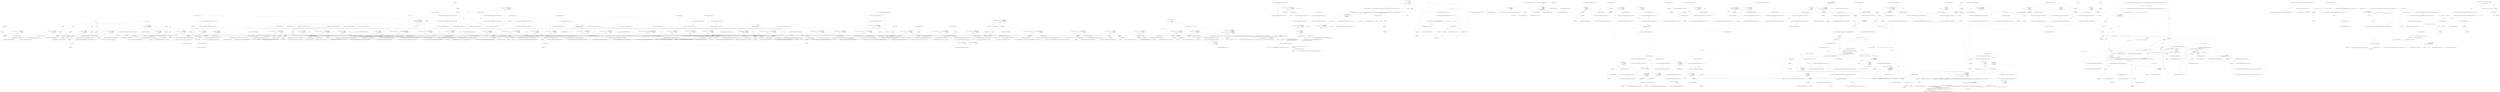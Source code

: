digraph  {
m0_41 [label="Entry CommandLine.Tests.Unit.Core.InstanceBuilderTests.Parse_int_sequence_with_range(string[], int[])", span="112-112", cluster="CommandLine.Tests.Unit.Core.InstanceBuilderTests.Parse_int_sequence_with_range(string[], int[])", file="InstanceBuilderTests.cs"];
m0_42 [label="var result = InstanceBuilder.Build(\r\n                Maybe.Just<Func<FakeOptions>>(() => new FakeOptions()),\r\n                arguments,\r\n                StringComparer.Ordinal,\r\n                CultureInfo.InvariantCulture)", span="117-121", cluster="CommandLine.Tests.Unit.Core.InstanceBuilderTests.Parse_int_sequence_with_range(string[], int[])", file="InstanceBuilderTests.cs"];
m0_43 [label="Assert.True(expected.SequenceEqual(result.Value.IntSequence))", span="124-124", cluster="CommandLine.Tests.Unit.Core.InstanceBuilderTests.Parse_int_sequence_with_range(string[], int[])", file="InstanceBuilderTests.cs"];
m0_44 [label="Exit CommandLine.Tests.Unit.Core.InstanceBuilderTests.Parse_int_sequence_with_range(string[], int[])", span="112-112", cluster="CommandLine.Tests.Unit.Core.InstanceBuilderTests.Parse_int_sequence_with_range(string[], int[])", file="InstanceBuilderTests.cs"];
m0_358 [label="Entry CommandLine.Tests.Unit.Core.InstanceBuilderTests.Min_and_max_constraint_set_to_zero_throws_exception()", span="835-835", cluster="CommandLine.Tests.Unit.Core.InstanceBuilderTests.Min_and_max_constraint_set_to_zero_throws_exception()", file="InstanceBuilderTests.cs"];
m0_359 [label="Action test = () => InstanceBuilder.Build(\r\n                Maybe.Just<Func<FakeOptionsWithMinMaxZero>>(() => new FakeOptionsWithMinMaxZero()),\r\n                new string[] { },\r\n                StringComparer.Ordinal,\r\n                CultureInfo.InvariantCulture)", span="838-842", cluster="CommandLine.Tests.Unit.Core.InstanceBuilderTests.Min_and_max_constraint_set_to_zero_throws_exception()", file="InstanceBuilderTests.cs"];
m0_360 [label="Assert.Throws<ApplicationException>(test)", span="845-845", cluster="CommandLine.Tests.Unit.Core.InstanceBuilderTests.Min_and_max_constraint_set_to_zero_throws_exception()", file="InstanceBuilderTests.cs"];
m0_361 [label="Exit CommandLine.Tests.Unit.Core.InstanceBuilderTests.Min_and_max_constraint_set_to_zero_throws_exception()", span="835-835", cluster="CommandLine.Tests.Unit.Core.InstanceBuilderTests.Min_and_max_constraint_set_to_zero_throws_exception()", file="InstanceBuilderTests.cs"];
m0_339 [label="Entry Unk.>", span="", cluster="Unk.>", file="InstanceBuilderTests.cs"];
m0_63 [label="Entry CommandLine.Tests.Fakes.FakeOptionsWithSequenceAndOnlyMaxConstraint.FakeOptionsWithSequenceAndOnlyMaxConstraint()", span="6-6", cluster="CommandLine.Tests.Fakes.FakeOptionsWithSequenceAndOnlyMaxConstraint.FakeOptionsWithSequenceAndOnlyMaxConstraint()", file="InstanceBuilderTests.cs"];
m0_152 [label="Entry CommandLine.Tests.Unit.Core.InstanceBuilderTests.Parse_long_sequence_with_separator(string[], long[])", span="385-385", cluster="CommandLine.Tests.Unit.Core.InstanceBuilderTests.Parse_long_sequence_with_separator(string[], long[])", file="InstanceBuilderTests.cs"];
m0_153 [label="var result = InstanceBuilder.Build(\r\n                Maybe.Just<Func<FakeOptionsWithSequenceAndSeparator>>(() => new FakeOptionsWithSequenceAndSeparator()),\r\n                arguments,\r\n                StringComparer.Ordinal,\r\n                CultureInfo.InvariantCulture)", span="390-394", cluster="CommandLine.Tests.Unit.Core.InstanceBuilderTests.Parse_long_sequence_with_separator(string[], long[])", file="InstanceBuilderTests.cs"];
m0_154 [label="expected.ShouldBeEquivalentTo(result.Value.LongSequence)", span="397-397", cluster="CommandLine.Tests.Unit.Core.InstanceBuilderTests.Parse_long_sequence_with_separator(string[], long[])", file="InstanceBuilderTests.cs"];
m0_155 [label="Exit CommandLine.Tests.Unit.Core.InstanceBuilderTests.Parse_long_sequence_with_separator(string[], long[])", span="385-385", cluster="CommandLine.Tests.Unit.Core.InstanceBuilderTests.Parse_long_sequence_with_separator(string[], long[])", file="InstanceBuilderTests.cs"];
m0_55 [label="Entry CommandLine.Tests.Fakes.FakeOptionsWithSequenceAndOnlyMinConstraint.FakeOptionsWithSequenceAndOnlyMinConstraint()", span="6-6", cluster="CommandLine.Tests.Fakes.FakeOptionsWithSequenceAndOnlyMinConstraint.FakeOptionsWithSequenceAndOnlyMinConstraint()", file="InstanceBuilderTests.cs"];
m0_267 [label="Entry CommandLine.Tests.Unit.Core.InstanceBuilderTests.Omitting_names_assumes_identifier_as_long_name(string[], string)", span="636-636", cluster="CommandLine.Tests.Unit.Core.InstanceBuilderTests.Omitting_names_assumes_identifier_as_long_name(string[], string)", file="InstanceBuilderTests.cs"];
m0_268 [label="var result = InstanceBuilder.Build(\r\n                Maybe.Just<Func<FakeOptions>>(() => new FakeOptions()),\r\n                arguments,\r\n                StringComparer.Ordinal,\r\n                CultureInfo.InvariantCulture)", span="641-645", cluster="CommandLine.Tests.Unit.Core.InstanceBuilderTests.Omitting_names_assumes_identifier_as_long_name(string[], string)", file="InstanceBuilderTests.cs"];
m0_269 [label="Assert.True(expected.Equals(result.Value.StringValue))", span="648-648", cluster="CommandLine.Tests.Unit.Core.InstanceBuilderTests.Omitting_names_assumes_identifier_as_long_name(string[], string)", file="InstanceBuilderTests.cs"];
m0_270 [label="Exit CommandLine.Tests.Unit.Core.InstanceBuilderTests.Omitting_names_assumes_identifier_as_long_name(string[], string)", span="636-636", cluster="CommandLine.Tests.Unit.Core.InstanceBuilderTests.Omitting_names_assumes_identifier_as_long_name(string[], string)", file="InstanceBuilderTests.cs"];
m0_335 [label="Entry CommandLine.Tests.Unit.Core.InstanceBuilderTests.Min_constraint_set_to_zero_throws_exception()", span="807-807", cluster="CommandLine.Tests.Unit.Core.InstanceBuilderTests.Min_constraint_set_to_zero_throws_exception()", file="InstanceBuilderTests.cs"];
m0_336 [label="Action test = () => InstanceBuilder.Build(\r\n                Maybe.Just<Func<FakeOptionsWithMinZero>>(() => new FakeOptionsWithMinZero()),\r\n                new string[] {},\r\n                StringComparer.Ordinal,\r\n                CultureInfo.InvariantCulture)", span="810-814", cluster="CommandLine.Tests.Unit.Core.InstanceBuilderTests.Min_constraint_set_to_zero_throws_exception()", file="InstanceBuilderTests.cs"];
m0_337 [label="Assert.Throws<ApplicationException>(test)", span="817-817", cluster="CommandLine.Tests.Unit.Core.InstanceBuilderTests.Min_constraint_set_to_zero_throws_exception()", file="InstanceBuilderTests.cs"];
m0_338 [label="Exit CommandLine.Tests.Unit.Core.InstanceBuilderTests.Min_constraint_set_to_zero_throws_exception()", span="807-807", cluster="CommandLine.Tests.Unit.Core.InstanceBuilderTests.Min_constraint_set_to_zero_throws_exception()", file="InstanceBuilderTests.cs"];
m0_308 [label="Entry CommandLine.Tests.Unit.Core.InstanceBuilderTests.Parse_nullable_long(string[], long?)", span="740-740", cluster="CommandLine.Tests.Unit.Core.InstanceBuilderTests.Parse_nullable_long(string[], long?)", file="InstanceBuilderTests.cs"];
m0_309 [label="var result = InstanceBuilder.Build(\r\n                Maybe.Just<Func<FakeOptionsWithNullables>>(() => new FakeOptionsWithNullables()),\r\n                arguments,\r\n                StringComparer.Ordinal,\r\n                CultureInfo.InvariantCulture)", span="745-749", cluster="CommandLine.Tests.Unit.Core.InstanceBuilderTests.Parse_nullable_long(string[], long?)", file="InstanceBuilderTests.cs"];
m0_310 [label="expected.ShouldBeEquivalentTo(result.Value.NullableLong)", span="752-752", cluster="CommandLine.Tests.Unit.Core.InstanceBuilderTests.Parse_nullable_long(string[], long?)", file="InstanceBuilderTests.cs"];
m0_311 [label="Exit CommandLine.Tests.Unit.Core.InstanceBuilderTests.Parse_nullable_long(string[], long?)", span="740-740", cluster="CommandLine.Tests.Unit.Core.InstanceBuilderTests.Parse_nullable_long(string[], long?)", file="InstanceBuilderTests.cs"];
m0_79 [label="Entry CommandLine.SequenceOutOfRangeError.SequenceOutOfRangeError(CommandLine.NameInfo)", span="320-320", cluster="CommandLine.SequenceOutOfRangeError.SequenceOutOfRangeError(CommandLine.NameInfo)", file="InstanceBuilderTests.cs"];
m0_167 [label="Entry CommandLine.Tests.Unit.Core.InstanceBuilderTests.Double_dash_force_subsequent_arguments_as_values()", span="428-428", cluster="CommandLine.Tests.Unit.Core.InstanceBuilderTests.Double_dash_force_subsequent_arguments_as_values()", file="InstanceBuilderTests.cs"];
m0_168 [label="var expectedResult = new FakeOptionsWithValues\r\n                {\r\n                    StringValue = ''str1'',\r\n                    LongValue = 10L,\r\n                    StringSequence = new[] { ''-a'', ''--bee'', ''-c'' },\r\n                    IntValue = 20\r\n                }", span="431-437", cluster="CommandLine.Tests.Unit.Core.InstanceBuilderTests.Double_dash_force_subsequent_arguments_as_values()", file="InstanceBuilderTests.cs"];
m0_169 [label="var arguments = new[] { ''--stringvalue'', ''str1'', ''--'', ''10'', ''-a'', ''--bee'', ''-c'', ''20'' }", span="438-438", cluster="CommandLine.Tests.Unit.Core.InstanceBuilderTests.Double_dash_force_subsequent_arguments_as_values()", file="InstanceBuilderTests.cs"];
m0_171 [label="expectedResult.ShouldBeEquivalentTo(result.Value)", span="451-451", cluster="CommandLine.Tests.Unit.Core.InstanceBuilderTests.Double_dash_force_subsequent_arguments_as_values()", file="InstanceBuilderTests.cs"];
m0_170 [label="var result = InstanceBuilder.Build(\r\n                Maybe.Just<Func<FakeOptionsWithValues>>(() => new FakeOptionsWithValues()),\r\n                (a, optionSpecs) =>\r\n                    Tokenizer.PreprocessDashDash(a,\r\n                        args => Tokenizer.Tokenize(args, name => NameLookup.Contains(name, optionSpecs, StringComparer.Ordinal))),\r\n                arguments,\r\n                StringComparer.Ordinal,\r\n                CultureInfo.InvariantCulture)", span="441-448", cluster="CommandLine.Tests.Unit.Core.InstanceBuilderTests.Double_dash_force_subsequent_arguments_as_values()", file="InstanceBuilderTests.cs"];
m0_172 [label="Exit CommandLine.Tests.Unit.Core.InstanceBuilderTests.Double_dash_force_subsequent_arguments_as_values()", span="428-428", cluster="CommandLine.Tests.Unit.Core.InstanceBuilderTests.Double_dash_force_subsequent_arguments_as_values()", file="InstanceBuilderTests.cs"];
m0_259 [label="Entry CommandLine.Tests.Unit.Core.InstanceBuilderTests.Parse_unknown_short_option_in_option_group_gererates_UnknownOptionError()", span="615-615", cluster="CommandLine.Tests.Unit.Core.InstanceBuilderTests.Parse_unknown_short_option_in_option_group_gererates_UnknownOptionError()", file="InstanceBuilderTests.cs"];
m0_260 [label="var expectedResult = new[] { new UnknownOptionError(''z'') }", span="618-618", cluster="CommandLine.Tests.Unit.Core.InstanceBuilderTests.Parse_unknown_short_option_in_option_group_gererates_UnknownOptionError()", file="InstanceBuilderTests.cs"];
m0_261 [label="var result = InstanceBuilder.Build(\r\n                Maybe.Just<Func<FakeOptions>>(() => new FakeOptions()),\r\n                new[] { ''-zx'' },\r\n                StringComparer.Ordinal,\r\n                CultureInfo.InvariantCulture)", span="621-625", cluster="CommandLine.Tests.Unit.Core.InstanceBuilderTests.Parse_unknown_short_option_in_option_group_gererates_UnknownOptionError()", file="InstanceBuilderTests.cs"];
m0_262 [label="Assert.True(expectedResult.SequenceEqual(result.Errors))", span="628-628", cluster="CommandLine.Tests.Unit.Core.InstanceBuilderTests.Parse_unknown_short_option_in_option_group_gererates_UnknownOptionError()", file="InstanceBuilderTests.cs"];
m0_263 [label="Exit CommandLine.Tests.Unit.Core.InstanceBuilderTests.Parse_unknown_short_option_in_option_group_gererates_UnknownOptionError()", span="615-615", cluster="CommandLine.Tests.Unit.Core.InstanceBuilderTests.Parse_unknown_short_option_in_option_group_gererates_UnknownOptionError()", file="InstanceBuilderTests.cs"];
m0_109 [label="Entry CommandLine.Tests.Fakes.FakeOptionsWithEnum.FakeOptionsWithEnum()", span="11-11", cluster="CommandLine.Tests.Fakes.FakeOptionsWithEnum.FakeOptionsWithEnum()", file="InstanceBuilderTests.cs"];
m0_9 [label="Entry CommandLine.Infrastructure.Maybe.Just<T>(T)", span="68-68", cluster="CommandLine.Infrastructure.Maybe.Just<T>(T)", file="InstanceBuilderTests.cs"];
m0_204 [label="Entry CommandLine.Tests.Fakes.FakeOptionWithRequiredAndSet.FakeOptionWithRequiredAndSet()", span="4-4", cluster="CommandLine.Tests.Fakes.FakeOptionWithRequiredAndSet.FakeOptionWithRequiredAndSet()", file="InstanceBuilderTests.cs"];
m0_74 [label="Entry CommandLine.Tests.Unit.Core.InstanceBuilderTests.Breaking_min_constraint_in_string_sequence_as_value_gererates_SequenceOutOfRangeError()", span="194-194", cluster="CommandLine.Tests.Unit.Core.InstanceBuilderTests.Breaking_min_constraint_in_string_sequence_as_value_gererates_SequenceOutOfRangeError()", file="InstanceBuilderTests.cs"];
m0_75 [label="var expectedResult = new[] { new SequenceOutOfRangeError(NameInfo.EmptyName) }", span="197-197", cluster="CommandLine.Tests.Unit.Core.InstanceBuilderTests.Breaking_min_constraint_in_string_sequence_as_value_gererates_SequenceOutOfRangeError()", file="InstanceBuilderTests.cs"];
m0_76 [label="var result = InstanceBuilder.Build(\r\n                Maybe.Just<Func<FakeOptionsWithSequenceAndOnlyMinConstraintAsValue>>(() => new FakeOptionsWithSequenceAndOnlyMinConstraintAsValue()),\r\n                new string[] { },\r\n                StringComparer.Ordinal,\r\n                CultureInfo.InvariantCulture)", span="200-204", cluster="CommandLine.Tests.Unit.Core.InstanceBuilderTests.Breaking_min_constraint_in_string_sequence_as_value_gererates_SequenceOutOfRangeError()", file="InstanceBuilderTests.cs"];
m0_77 [label="Assert.True(expectedResult.SequenceEqual(result.Errors))", span="207-207", cluster="CommandLine.Tests.Unit.Core.InstanceBuilderTests.Breaking_min_constraint_in_string_sequence_as_value_gererates_SequenceOutOfRangeError()", file="InstanceBuilderTests.cs"];
m0_78 [label="Exit CommandLine.Tests.Unit.Core.InstanceBuilderTests.Breaking_min_constraint_in_string_sequence_as_value_gererates_SequenceOutOfRangeError()", span="194-194", cluster="CommandLine.Tests.Unit.Core.InstanceBuilderTests.Breaking_min_constraint_in_string_sequence_as_value_gererates_SequenceOutOfRangeError()", file="InstanceBuilderTests.cs"];
m0_247 [label="Entry CommandLine.UnknownOptionError.UnknownOptionError(string)", span="276-276", cluster="CommandLine.UnknownOptionError.UnknownOptionError(string)", file="InstanceBuilderTests.cs"];
m0_92 [label="Entry CommandLine.Tests.Unit.Core.InstanceBuilderTests.Breaking_max_constraint_in_string_sequence_as_value_gererates_SequenceOutOfRangeError()", span="233-233", cluster="CommandLine.Tests.Unit.Core.InstanceBuilderTests.Breaking_max_constraint_in_string_sequence_as_value_gererates_SequenceOutOfRangeError()", file="InstanceBuilderTests.cs"];
m0_93 [label="var expectedResult = new[] { new SequenceOutOfRangeError(NameInfo.EmptyName) }", span="236-236", cluster="CommandLine.Tests.Unit.Core.InstanceBuilderTests.Breaking_max_constraint_in_string_sequence_as_value_gererates_SequenceOutOfRangeError()", file="InstanceBuilderTests.cs"];
m0_94 [label="var result = InstanceBuilder.Build(\r\n                Maybe.Just<Func<FakeOptionsWithSequenceAndOnlyMaxConstraintAsValue>>(() => new FakeOptionsWithSequenceAndOnlyMaxConstraintAsValue()),\r\n                new[] { ''one'', ''two'', ''three'', ''this-is-too-much'' },\r\n                StringComparer.Ordinal,\r\n                CultureInfo.InvariantCulture)", span="239-243", cluster="CommandLine.Tests.Unit.Core.InstanceBuilderTests.Breaking_max_constraint_in_string_sequence_as_value_gererates_SequenceOutOfRangeError()", file="InstanceBuilderTests.cs"];
m0_95 [label="Assert.True(expectedResult.SequenceEqual(result.Errors))", span="246-246", cluster="CommandLine.Tests.Unit.Core.InstanceBuilderTests.Breaking_max_constraint_in_string_sequence_as_value_gererates_SequenceOutOfRangeError()", file="InstanceBuilderTests.cs"];
m0_96 [label="Exit CommandLine.Tests.Unit.Core.InstanceBuilderTests.Breaking_max_constraint_in_string_sequence_as_value_gererates_SequenceOutOfRangeError()", span="233-233", cluster="CommandLine.Tests.Unit.Core.InstanceBuilderTests.Breaking_max_constraint_in_string_sequence_as_value_gererates_SequenceOutOfRangeError()", file="InstanceBuilderTests.cs"];
m0_184 [label="Entry CommandLine.Core.Tokenizer.Tokenize(System.Collections.Generic.IEnumerable<string>, System.Func<string, bool>)", span="11-11", cluster="CommandLine.Core.Tokenizer.Tokenize(System.Collections.Generic.IEnumerable<string>, System.Func<string, bool>)", file="InstanceBuilderTests.cs"];
m0_315 [label="Entry CommandLine.Tests.Unit.Core.InstanceBuilderTests.Parse_fsharp_option_string(string[], string, bool)", span="760-760", cluster="CommandLine.Tests.Unit.Core.InstanceBuilderTests.Parse_fsharp_option_string(string[], string, bool)", file="InstanceBuilderTests.cs"];
m0_316 [label="var result = InstanceBuilder.Build(\r\n                Maybe.Just<Func<FakeOptionsWithFSharpOption>>(() => new FakeOptionsWithFSharpOption()),\r\n                arguments,\r\n                StringComparer.Ordinal,\r\n                CultureInfo.InvariantCulture)", span="765-769", cluster="CommandLine.Tests.Unit.Core.InstanceBuilderTests.Parse_fsharp_option_string(string[], string, bool)", file="InstanceBuilderTests.cs"];
m0_318 [label="expectedValue.ShouldBeEquivalentTo(result.Value.FileName.Value)", span="774-774", cluster="CommandLine.Tests.Unit.Core.InstanceBuilderTests.Parse_fsharp_option_string(string[], string, bool)", file="InstanceBuilderTests.cs"];
m0_319 [label="expectedSome.ShouldBeEquivalentTo(FSharpOption<string>.get_IsSome(result.Value.FileName))", span="776-776", cluster="CommandLine.Tests.Unit.Core.InstanceBuilderTests.Parse_fsharp_option_string(string[], string, bool)", file="InstanceBuilderTests.cs"];
m0_317 [label="result.Value.FileName != null", span="772-772", cluster="CommandLine.Tests.Unit.Core.InstanceBuilderTests.Parse_fsharp_option_string(string[], string, bool)", file="InstanceBuilderTests.cs"];
m0_320 [label="Exit CommandLine.Tests.Unit.Core.InstanceBuilderTests.Parse_fsharp_option_string(string[], string, bool)", span="760-760", cluster="CommandLine.Tests.Unit.Core.InstanceBuilderTests.Parse_fsharp_option_string(string[], string, bool)", file="InstanceBuilderTests.cs"];
m0_299 [label="Entry CommandLine.Tests.Fakes.FakeOptionsWithSequenceMinMaxEqual.FakeOptionsWithSequenceMinMaxEqual()", span="9-9", cluster="CommandLine.Tests.Fakes.FakeOptionsWithSequenceMinMaxEqual.FakeOptionsWithSequenceMinMaxEqual()", file="InstanceBuilderTests.cs"];
m0_307 [label="Entry CommandLine.Tests.Fakes.FakeOptionsWithNullables.FakeOptionsWithNullables()", span="4-4", cluster="CommandLine.Tests.Fakes.FakeOptionsWithNullables.FakeOptionsWithNullables()", file="InstanceBuilderTests.cs"];
m0_6 [label="Entry CommandLine.Tests.Fakes.FakeOptions.FakeOptions()", span="6-6", cluster="CommandLine.Tests.Fakes.FakeOptions.FakeOptions()", file="InstanceBuilderTests.cs"];
m0_251 [label="Entry CommandLine.Tests.Unit.Core.InstanceBuilderTests.Parse_unknown_short_option_gererates_UnknownOptionError()", span="596-596", cluster="CommandLine.Tests.Unit.Core.InstanceBuilderTests.Parse_unknown_short_option_gererates_UnknownOptionError()", file="InstanceBuilderTests.cs"];
m0_252 [label="var expectedResult = new[] { new UnknownOptionError(''z'') }", span="599-599", cluster="CommandLine.Tests.Unit.Core.InstanceBuilderTests.Parse_unknown_short_option_gererates_UnknownOptionError()", file="InstanceBuilderTests.cs"];
m0_253 [label="var result = InstanceBuilder.Build(\r\n                Maybe.Just<Func<FakeOptions>>(() => new FakeOptions()),\r\n                new[] { ''-z'', ''-x'' },\r\n                StringComparer.Ordinal,\r\n                CultureInfo.InvariantCulture)", span="602-606", cluster="CommandLine.Tests.Unit.Core.InstanceBuilderTests.Parse_unknown_short_option_gererates_UnknownOptionError()", file="InstanceBuilderTests.cs"];
m0_254 [label="Assert.True(expectedResult.SequenceEqual(result.Errors))", span="609-609", cluster="CommandLine.Tests.Unit.Core.InstanceBuilderTests.Parse_unknown_short_option_gererates_UnknownOptionError()", file="InstanceBuilderTests.cs"];
m0_255 [label="Exit CommandLine.Tests.Unit.Core.InstanceBuilderTests.Parse_unknown_short_option_gererates_UnknownOptionError()", span="596-596", cluster="CommandLine.Tests.Unit.Core.InstanceBuilderTests.Parse_unknown_short_option_gererates_UnknownOptionError()", file="InstanceBuilderTests.cs"];
m0_110 [label="Entry CommandLine.Tests.Unit.Core.InstanceBuilderTests.Parse_enum_value_with_wrong_index_generates_BadFormatConversionError()", span="276-276", cluster="CommandLine.Tests.Unit.Core.InstanceBuilderTests.Parse_enum_value_with_wrong_index_generates_BadFormatConversionError()", file="InstanceBuilderTests.cs"];
m0_111 [label="var expectedResult = new[] { new BadFormatConversionError(new NameInfo('''', ''colors'')) }", span="279-279", cluster="CommandLine.Tests.Unit.Core.InstanceBuilderTests.Parse_enum_value_with_wrong_index_generates_BadFormatConversionError()", file="InstanceBuilderTests.cs"];
m0_112 [label="var result = InstanceBuilder.Build(\r\n                Maybe.Just<Func<FakeOptionsWithEnum>>(() => new FakeOptionsWithEnum()),\r\n                new[] { ''--colors'', ''3'' },\r\n                StringComparer.Ordinal,\r\n                CultureInfo.InvariantCulture)", span="282-286", cluster="CommandLine.Tests.Unit.Core.InstanceBuilderTests.Parse_enum_value_with_wrong_index_generates_BadFormatConversionError()", file="InstanceBuilderTests.cs"];
m0_113 [label="Assert.True(expectedResult.SequenceEqual(result.Errors))", span="289-289", cluster="CommandLine.Tests.Unit.Core.InstanceBuilderTests.Parse_enum_value_with_wrong_index_generates_BadFormatConversionError()", file="InstanceBuilderTests.cs"];
m0_114 [label="Exit CommandLine.Tests.Unit.Core.InstanceBuilderTests.Parse_enum_value_with_wrong_index_generates_BadFormatConversionError()", span="276-276", cluster="CommandLine.Tests.Unit.Core.InstanceBuilderTests.Parse_enum_value_with_wrong_index_generates_BadFormatConversionError()", file="InstanceBuilderTests.cs"];
m0_369 [label="Entry CommandLine.Tests.Unit.Core.InstanceBuilderTests.Empty_set_options_allowed_with_mutually_exclusive_sets(string[], int)", span="854-854", cluster="CommandLine.Tests.Unit.Core.InstanceBuilderTests.Empty_set_options_allowed_with_mutually_exclusive_sets(string[], int)", file="InstanceBuilderTests.cs"];
m0_370 [label="var result = InstanceBuilder.Build(\r\n                Maybe.Just<Func<FakeOptionsWithNamedAndEmptySets>>(() => new FakeOptionsWithNamedAndEmptySets()),\r\n                arguments,\r\n                StringComparer.Ordinal,\r\n                CultureInfo.InvariantCulture)", span="857-861", cluster="CommandLine.Tests.Unit.Core.InstanceBuilderTests.Empty_set_options_allowed_with_mutually_exclusive_sets(string[], int)", file="InstanceBuilderTests.cs"];
m0_371 [label="result.Errors.Should().HaveCount(x => x == expected)", span="864-864", cluster="CommandLine.Tests.Unit.Core.InstanceBuilderTests.Empty_set_options_allowed_with_mutually_exclusive_sets(string[], int)", file="InstanceBuilderTests.cs"];
m0_372 [label="Exit CommandLine.Tests.Unit.Core.InstanceBuilderTests.Empty_set_options_allowed_with_mutually_exclusive_sets(string[], int)", span="854-854", cluster="CommandLine.Tests.Unit.Core.InstanceBuilderTests.Empty_set_options_allowed_with_mutually_exclusive_sets(string[], int)", file="InstanceBuilderTests.cs"];
m0_7 [label="Entry CommandLine.HelpRequestedError.HelpRequestedError()", span="353-353", cluster="CommandLine.HelpRequestedError.HelpRequestedError()", file="InstanceBuilderTests.cs"];
m0_378 [label="Entry CommandLine.Tests.Fakes.FakeOptionsWithNamedAndEmptySets.FakeOptionsWithNamedAndEmptySets()", span="4-4", cluster="CommandLine.Tests.Fakes.FakeOptionsWithNamedAndEmptySets.FakeOptionsWithNamedAndEmptySets()", file="InstanceBuilderTests.cs"];
m0_105 [label="Entry Unk.ShouldBeEquivalentTo", span="", cluster="Unk.ShouldBeEquivalentTo", file="InstanceBuilderTests.cs"];
m0_399 [label="Entry CommandLine.Tests.Unit.Core.InstanceBuilderTests.Parse_string_scalar_and_sequence_adjacent(string[], CommandLine.Tests.Fakes.FakeOptionsWithScalarValueAndSequenceStringAdjacent)", span="903-903", cluster="CommandLine.Tests.Unit.Core.InstanceBuilderTests.Parse_string_scalar_and_sequence_adjacent(string[], CommandLine.Tests.Fakes.FakeOptionsWithScalarValueAndSequenceStringAdjacent)", file="InstanceBuilderTests.cs"];
m0_400 [label="var result = InstanceBuilder.Build(\r\n                Maybe.Just<Func<FakeOptionsWithScalarValueAndSequenceStringAdjacent>>(() => new FakeOptionsWithScalarValueAndSequenceStringAdjacent()),\r\n                arguments,\r\n                StringComparer.Ordinal,\r\n                CultureInfo.InvariantCulture)", span="908-912", cluster="CommandLine.Tests.Unit.Core.InstanceBuilderTests.Parse_string_scalar_and_sequence_adjacent(string[], CommandLine.Tests.Fakes.FakeOptionsWithScalarValueAndSequenceStringAdjacent)", file="InstanceBuilderTests.cs"];
m0_401 [label="expected.ShouldBeEquivalentTo(result.Value)", span="915-915", cluster="CommandLine.Tests.Unit.Core.InstanceBuilderTests.Parse_string_scalar_and_sequence_adjacent(string[], CommandLine.Tests.Fakes.FakeOptionsWithScalarValueAndSequenceStringAdjacent)", file="InstanceBuilderTests.cs"];
m0_402 [label="Exit CommandLine.Tests.Unit.Core.InstanceBuilderTests.Parse_string_scalar_and_sequence_adjacent(string[], CommandLine.Tests.Fakes.FakeOptionsWithScalarValueAndSequenceStringAdjacent)", span="903-903", cluster="CommandLine.Tests.Unit.Core.InstanceBuilderTests.Parse_string_scalar_and_sequence_adjacent(string[], CommandLine.Tests.Fakes.FakeOptionsWithScalarValueAndSequenceStringAdjacent)", file="InstanceBuilderTests.cs"];
m0_83 [label="Entry CommandLine.Tests.Fakes.FakeOptionsWithSequenceAndOnlyMinConstraintAsValue.FakeOptionsWithSequenceAndOnlyMinConstraintAsValue()", span="6-6", cluster="CommandLine.Tests.Fakes.FakeOptionsWithSequenceAndOnlyMinConstraintAsValue.FakeOptionsWithSequenceAndOnlyMinConstraintAsValue()", file="InstanceBuilderTests.cs"];
m0_144 [label="Entry CommandLine.Tests.Unit.Core.InstanceBuilderTests.Parse_sequence_value_without_range_constraints(string[], long[])", span="363-363", cluster="CommandLine.Tests.Unit.Core.InstanceBuilderTests.Parse_sequence_value_without_range_constraints(string[], long[])", file="InstanceBuilderTests.cs"];
m0_145 [label="var result = InstanceBuilder.Build(\r\n                Maybe.Just<Func<FakeOptionsWithSequenceWithoutRange>>(() => new FakeOptionsWithSequenceWithoutRange()),\r\n                arguments,\r\n                StringComparer.Ordinal,\r\n                CultureInfo.InvariantCulture)", span="368-372", cluster="CommandLine.Tests.Unit.Core.InstanceBuilderTests.Parse_sequence_value_without_range_constraints(string[], long[])", file="InstanceBuilderTests.cs"];
m0_146 [label="expected.ShouldBeEquivalentTo(result.Value.LongSequence)", span="375-375", cluster="CommandLine.Tests.Unit.Core.InstanceBuilderTests.Parse_sequence_value_without_range_constraints(string[], long[])", file="InstanceBuilderTests.cs"];
m0_147 [label="Exit CommandLine.Tests.Unit.Core.InstanceBuilderTests.Parse_sequence_value_without_range_constraints(string[], long[])", span="363-363", cluster="CommandLine.Tests.Unit.Core.InstanceBuilderTests.Parse_sequence_value_without_range_constraints(string[], long[])", file="InstanceBuilderTests.cs"];
m0_56 [label="Entry CommandLine.Tests.Unit.Core.InstanceBuilderTests.Parse_string_sequence_with_only_max_constraint(string[], string[])", span="157-157", cluster="CommandLine.Tests.Unit.Core.InstanceBuilderTests.Parse_string_sequence_with_only_max_constraint(string[], string[])", file="InstanceBuilderTests.cs"];
m0_57 [label="var result = InstanceBuilder.Build(\r\n                Maybe.Just<Func<FakeOptionsWithSequenceAndOnlyMaxConstraint>>(() => new FakeOptionsWithSequenceAndOnlyMaxConstraint()),\r\n                arguments,\r\n                StringComparer.Ordinal,\r\n                CultureInfo.InvariantCulture)", span="162-166", cluster="CommandLine.Tests.Unit.Core.InstanceBuilderTests.Parse_string_sequence_with_only_max_constraint(string[], string[])", file="InstanceBuilderTests.cs"];
m0_58 [label="Assert.True(expected.SequenceEqual(result.Value.StringSequence))", span="169-169", cluster="CommandLine.Tests.Unit.Core.InstanceBuilderTests.Parse_string_sequence_with_only_max_constraint(string[], string[])", file="InstanceBuilderTests.cs"];
m0_59 [label="Exit CommandLine.Tests.Unit.Core.InstanceBuilderTests.Parse_string_sequence_with_only_max_constraint(string[], string[])", span="157-157", cluster="CommandLine.Tests.Unit.Core.InstanceBuilderTests.Parse_string_sequence_with_only_max_constraint(string[], string[])", file="InstanceBuilderTests.cs"];
m0_32 [label="Entry CommandLine.Tests.Unit.Core.InstanceBuilderTests.Parse_int_sequence(string[], int[])", span="90-90", cluster="CommandLine.Tests.Unit.Core.InstanceBuilderTests.Parse_int_sequence(string[], int[])", file="InstanceBuilderTests.cs"];
m0_33 [label="var result = InstanceBuilder.Build(\r\n                Maybe.Just<Func<FakeOptionsWithSequence>>(() => new FakeOptionsWithSequence()),\r\n                arguments,\r\n                StringComparer.Ordinal,\r\n                CultureInfo.InvariantCulture)", span="95-99", cluster="CommandLine.Tests.Unit.Core.InstanceBuilderTests.Parse_int_sequence(string[], int[])", file="InstanceBuilderTests.cs"];
m0_34 [label="Assert.True(expected.SequenceEqual(result.Value.IntSequence))", span="102-102", cluster="CommandLine.Tests.Unit.Core.InstanceBuilderTests.Parse_int_sequence(string[], int[])", file="InstanceBuilderTests.cs"];
m0_35 [label="Exit CommandLine.Tests.Unit.Core.InstanceBuilderTests.Parse_int_sequence(string[], int[])", span="90-90", cluster="CommandLine.Tests.Unit.Core.InstanceBuilderTests.Parse_int_sequence(string[], int[])", file="InstanceBuilderTests.cs"];
m0_412 [label="Entry lambda expression", span="928-928", cluster="lambda expression", file="InstanceBuilderTests.cs"];
m0_14 [label=fakeOptions, span="28-28", cluster="lambda expression", file="InstanceBuilderTests.cs"];
m0_13 [label="Entry lambda expression", span="28-28", cluster="lambda expression", file="InstanceBuilderTests.cs"];
m0_15 [label="Exit lambda expression", span="28-28", cluster="lambda expression", file="InstanceBuilderTests.cs"];
m0_21 [label="Entry lambda expression", span="49-49", cluster="lambda expression", file="InstanceBuilderTests.cs"];
m0_22 [label="new FakeOptions()", span="49-49", cluster="lambda expression", file="InstanceBuilderTests.cs"];
m0_23 [label="Exit lambda expression", span="49-49", cluster="lambda expression", file="InstanceBuilderTests.cs"];
m0_28 [label="Entry lambda expression", span="72-72", cluster="lambda expression", file="InstanceBuilderTests.cs"];
m0_29 [label="new FakeOptionsWithDouble()", span="72-72", cluster="lambda expression", file="InstanceBuilderTests.cs"];
m0_30 [label="Exit lambda expression", span="72-72", cluster="lambda expression", file="InstanceBuilderTests.cs"];
m0_37 [label="Entry lambda expression", span="96-96", cluster="lambda expression", file="InstanceBuilderTests.cs"];
m0_38 [label="new FakeOptionsWithSequence()", span="96-96", cluster="lambda expression", file="InstanceBuilderTests.cs"];
m0_39 [label="Exit lambda expression", span="96-96", cluster="lambda expression", file="InstanceBuilderTests.cs"];
m0_45 [label="Entry lambda expression", span="118-118", cluster="lambda expression", file="InstanceBuilderTests.cs"];
m0_46 [label="new FakeOptions()", span="118-118", cluster="lambda expression", file="InstanceBuilderTests.cs"];
m0_47 [label="Exit lambda expression", span="118-118", cluster="lambda expression", file="InstanceBuilderTests.cs"];
m0_52 [label="Entry lambda expression", span="141-141", cluster="lambda expression", file="InstanceBuilderTests.cs"];
m0_53 [label="new FakeOptionsWithSequenceAndOnlyMinConstraint()", span="141-141", cluster="lambda expression", file="InstanceBuilderTests.cs"];
m0_54 [label="Exit lambda expression", span="141-141", cluster="lambda expression", file="InstanceBuilderTests.cs"];
m0_60 [label="Entry lambda expression", span="163-163", cluster="lambda expression", file="InstanceBuilderTests.cs"];
m0_61 [label="new FakeOptionsWithSequenceAndOnlyMaxConstraint()", span="163-163", cluster="lambda expression", file="InstanceBuilderTests.cs"];
m0_62 [label="Exit lambda expression", span="163-163", cluster="lambda expression", file="InstanceBuilderTests.cs"];
m0_71 [label="Entry lambda expression", span="182-182", cluster="lambda expression", file="InstanceBuilderTests.cs"];
m0_72 [label="new FakeOptionsWithSequenceAndOnlyMinConstraint()", span="182-182", cluster="lambda expression", file="InstanceBuilderTests.cs"];
m0_73 [label="Exit lambda expression", span="182-182", cluster="lambda expression", file="InstanceBuilderTests.cs"];
m0_80 [label="Entry lambda expression", span="201-201", cluster="lambda expression", file="InstanceBuilderTests.cs"];
m0_81 [label="new FakeOptionsWithSequenceAndOnlyMinConstraintAsValue()", span="201-201", cluster="lambda expression", file="InstanceBuilderTests.cs"];
m0_82 [label="Exit lambda expression", span="201-201", cluster="lambda expression", file="InstanceBuilderTests.cs"];
m0_89 [label="Entry lambda expression", span="221-221", cluster="lambda expression", file="InstanceBuilderTests.cs"];
m0_90 [label="new FakeOptionsWithSequenceAndOnlyMaxConstraint()", span="221-221", cluster="lambda expression", file="InstanceBuilderTests.cs"];
m0_91 [label="Exit lambda expression", span="221-221", cluster="lambda expression", file="InstanceBuilderTests.cs"];
m0_97 [label="Entry lambda expression", span="240-240", cluster="lambda expression", file="InstanceBuilderTests.cs"];
m0_98 [label="new FakeOptionsWithSequenceAndOnlyMaxConstraintAsValue()", span="240-240", cluster="lambda expression", file="InstanceBuilderTests.cs"];
m0_99 [label="Exit lambda expression", span="240-240", cluster="lambda expression", file="InstanceBuilderTests.cs"];
m0_106 [label="Entry lambda expression", span="264-264", cluster="lambda expression", file="InstanceBuilderTests.cs"];
m0_107 [label="new FakeOptionsWithEnum()", span="264-264", cluster="lambda expression", file="InstanceBuilderTests.cs"];
m0_108 [label="Exit lambda expression", span="264-264", cluster="lambda expression", file="InstanceBuilderTests.cs"];
m0_116 [label="Entry lambda expression", span="283-283", cluster="lambda expression", file="InstanceBuilderTests.cs"];
m0_117 [label="new FakeOptionsWithEnum()", span="283-283", cluster="lambda expression", file="InstanceBuilderTests.cs"];
m0_118 [label="Exit lambda expression", span="283-283", cluster="lambda expression", file="InstanceBuilderTests.cs"];
m0_124 [label="Entry lambda expression", span="302-302", cluster="lambda expression", file="InstanceBuilderTests.cs"];
m0_125 [label="new FakeOptionsWithEnum()", span="302-302", cluster="lambda expression", file="InstanceBuilderTests.cs"];
m0_126 [label="Exit lambda expression", span="302-302", cluster="lambda expression", file="InstanceBuilderTests.cs"];
m0_132 [label="Entry lambda expression", span="321-321", cluster="lambda expression", file="InstanceBuilderTests.cs"];
m0_133 [label="new FakeOptionsWithEnum()", span="321-321", cluster="lambda expression", file="InstanceBuilderTests.cs"];
m0_134 [label="Exit lambda expression", span="321-321", cluster="lambda expression", file="InstanceBuilderTests.cs"];
m0_141 [label="Entry lambda expression", span="346-346", cluster="lambda expression", file="InstanceBuilderTests.cs"];
m0_142 [label="new FakeOptionsWithValues()", span="346-346", cluster="lambda expression", file="InstanceBuilderTests.cs"];
m0_143 [label="Exit lambda expression", span="346-346", cluster="lambda expression", file="InstanceBuilderTests.cs"];
m0_148 [label="Entry lambda expression", span="369-369", cluster="lambda expression", file="InstanceBuilderTests.cs"];
m0_149 [label="new FakeOptionsWithSequenceWithoutRange()", span="369-369", cluster="lambda expression", file="InstanceBuilderTests.cs"];
m0_150 [label="Exit lambda expression", span="369-369", cluster="lambda expression", file="InstanceBuilderTests.cs"];
m0_156 [label="Entry lambda expression", span="391-391", cluster="lambda expression", file="InstanceBuilderTests.cs"];
m0_157 [label="new FakeOptionsWithSequenceAndSeparator()", span="391-391", cluster="lambda expression", file="InstanceBuilderTests.cs"];
m0_158 [label="Exit lambda expression", span="391-391", cluster="lambda expression", file="InstanceBuilderTests.cs"];
m0_164 [label="Entry lambda expression", span="413-413", cluster="lambda expression", file="InstanceBuilderTests.cs"];
m0_165 [label="new FakeOptionsWithSequenceAndSeparator()", span="413-413", cluster="lambda expression", file="InstanceBuilderTests.cs"];
m0_166 [label="Exit lambda expression", span="413-413", cluster="lambda expression", file="InstanceBuilderTests.cs"];
m0_174 [label="Entry lambda expression", span="442-442", cluster="lambda expression", file="InstanceBuilderTests.cs"];
m0_177 [label="Entry lambda expression", span="443-445", cluster="lambda expression", file="InstanceBuilderTests.cs"];
m0_175 [label="new FakeOptionsWithValues()", span="442-442", cluster="lambda expression", file="InstanceBuilderTests.cs"];
m0_176 [label="Exit lambda expression", span="442-442", cluster="lambda expression", file="InstanceBuilderTests.cs"];
m0_178 [label="Tokenizer.PreprocessDashDash(a,\r\n                        args => Tokenizer.Tokenize(args, name => NameLookup.Contains(name, optionSpecs, StringComparer.Ordinal)))", span="444-445", cluster="lambda expression", file="InstanceBuilderTests.cs"];
m0_182 [label="Tokenizer.Tokenize(args, name => NameLookup.Contains(name, optionSpecs, StringComparer.Ordinal))", span="445-445", cluster="lambda expression", file="InstanceBuilderTests.cs"];
m0_186 [label="NameLookup.Contains(name, optionSpecs, StringComparer.Ordinal)", span="445-445", cluster="lambda expression", file="InstanceBuilderTests.cs"];
m0_179 [label="Exit lambda expression", span="443-445", cluster="lambda expression", file="InstanceBuilderTests.cs"];
m0_181 [label="Entry lambda expression", span="445-445", cluster="lambda expression", file="InstanceBuilderTests.cs"];
m0_183 [label="Exit lambda expression", span="445-445", cluster="lambda expression", file="InstanceBuilderTests.cs"];
m0_185 [label="Entry lambda expression", span="445-445", cluster="lambda expression", file="InstanceBuilderTests.cs"];
m0_187 [label="Exit lambda expression", span="445-445", cluster="lambda expression", file="InstanceBuilderTests.cs"];
m0_195 [label="Entry lambda expression", span="468-468", cluster="lambda expression", file="InstanceBuilderTests.cs"];
m0_196 [label="new FakeOptionsWithSets()", span="468-468", cluster="lambda expression", file="InstanceBuilderTests.cs"];
m0_197 [label="Exit lambda expression", span="468-468", cluster="lambda expression", file="InstanceBuilderTests.cs"];
m0_205 [label="Entry lambda expression", span="488-488", cluster="lambda expression", file="InstanceBuilderTests.cs"];
m0_206 [label="new FakeOptionWithRequiredAndSet()", span="488-488", cluster="lambda expression", file="InstanceBuilderTests.cs"];
m0_207 [label="Exit lambda expression", span="488-488", cluster="lambda expression", file="InstanceBuilderTests.cs"];
m0_213 [label="Entry lambda expression", span="508-508", cluster="lambda expression", file="InstanceBuilderTests.cs"];
m0_214 [label="new FakeOptionWithRequiredAndSet()", span="508-508", cluster="lambda expression", file="InstanceBuilderTests.cs"];
m0_215 [label="Exit lambda expression", span="508-508", cluster="lambda expression", file="InstanceBuilderTests.cs"];
m0_222 [label="Entry lambda expression", span="528-528", cluster="lambda expression", file="InstanceBuilderTests.cs"];
m0_223 [label="new FakeOptionWithRequiredAndSet()", span="528-528", cluster="lambda expression", file="InstanceBuilderTests.cs"];
m0_224 [label="Exit lambda expression", span="528-528", cluster="lambda expression", file="InstanceBuilderTests.cs"];
m0_230 [label="Entry lambda expression", span="546-546", cluster="lambda expression", file="InstanceBuilderTests.cs"];
m0_231 [label="new FakeOptionWithRequired()", span="546-546", cluster="lambda expression", file="InstanceBuilderTests.cs"];
m0_232 [label="Exit lambda expression", span="546-546", cluster="lambda expression", file="InstanceBuilderTests.cs"];
m0_239 [label="Entry lambda expression", span="565-565", cluster="lambda expression", file="InstanceBuilderTests.cs"];
m0_240 [label="new FakeOptions()", span="565-565", cluster="lambda expression", file="InstanceBuilderTests.cs"];
m0_241 [label="Exit lambda expression", span="565-565", cluster="lambda expression", file="InstanceBuilderTests.cs"];
m0_248 [label="Entry lambda expression", span="584-584", cluster="lambda expression", file="InstanceBuilderTests.cs"];
m0_249 [label="new FakeOptions()", span="584-584", cluster="lambda expression", file="InstanceBuilderTests.cs"];
m0_250 [label="Exit lambda expression", span="584-584", cluster="lambda expression", file="InstanceBuilderTests.cs"];
m0_256 [label="Entry lambda expression", span="603-603", cluster="lambda expression", file="InstanceBuilderTests.cs"];
m0_257 [label="new FakeOptions()", span="603-603", cluster="lambda expression", file="InstanceBuilderTests.cs"];
m0_258 [label="Exit lambda expression", span="603-603", cluster="lambda expression", file="InstanceBuilderTests.cs"];
m0_264 [label="Entry lambda expression", span="622-622", cluster="lambda expression", file="InstanceBuilderTests.cs"];
m0_265 [label="new FakeOptions()", span="622-622", cluster="lambda expression", file="InstanceBuilderTests.cs"];
m0_266 [label="Exit lambda expression", span="622-622", cluster="lambda expression", file="InstanceBuilderTests.cs"];
m0_272 [label="Entry lambda expression", span="642-642", cluster="lambda expression", file="InstanceBuilderTests.cs"];
m0_273 [label="new FakeOptions()", span="642-642", cluster="lambda expression", file="InstanceBuilderTests.cs"];
m0_274 [label="Exit lambda expression", span="642-642", cluster="lambda expression", file="InstanceBuilderTests.cs"];
m0_280 [label="Entry lambda expression", span="661-661", cluster="lambda expression", file="InstanceBuilderTests.cs"];
m0_281 [label="new FakeOptionsWithRequiredValue()", span="661-661", cluster="lambda expression", file="InstanceBuilderTests.cs"];
m0_282 [label="Exit lambda expression", span="661-661", cluster="lambda expression", file="InstanceBuilderTests.cs"];
m0_288 [label="Entry lambda expression", span="683-683", cluster="lambda expression", file="InstanceBuilderTests.cs"];
m0_289 [label="new FakeOptions()", span="683-683", cluster="lambda expression", file="InstanceBuilderTests.cs"];
m0_290 [label="Exit lambda expression", span="683-683", cluster="lambda expression", file="InstanceBuilderTests.cs"];
m0_296 [label="Entry lambda expression", span="702-702", cluster="lambda expression", file="InstanceBuilderTests.cs"];
m0_297 [label="new FakeOptionsWithSequenceMinMaxEqual()", span="702-702", cluster="lambda expression", file="InstanceBuilderTests.cs"];
m0_298 [label="Exit lambda expression", span="702-702", cluster="lambda expression", file="InstanceBuilderTests.cs"];
m0_304 [label="Entry lambda expression", span="724-724", cluster="lambda expression", file="InstanceBuilderTests.cs"];
m0_305 [label="new FakeOptionsWithNullables()", span="724-724", cluster="lambda expression", file="InstanceBuilderTests.cs"];
m0_306 [label="Exit lambda expression", span="724-724", cluster="lambda expression", file="InstanceBuilderTests.cs"];
m0_312 [label="Entry lambda expression", span="746-746", cluster="lambda expression", file="InstanceBuilderTests.cs"];
m0_313 [label="new FakeOptionsWithNullables()", span="746-746", cluster="lambda expression", file="InstanceBuilderTests.cs"];
m0_314 [label="Exit lambda expression", span="746-746", cluster="lambda expression", file="InstanceBuilderTests.cs"];
m0_322 [label="Entry lambda expression", span="766-766", cluster="lambda expression", file="InstanceBuilderTests.cs"];
m0_323 [label="new FakeOptionsWithFSharpOption()", span="766-766", cluster="lambda expression", file="InstanceBuilderTests.cs"];
m0_324 [label="Exit lambda expression", span="766-766", cluster="lambda expression", file="InstanceBuilderTests.cs"];
m0_332 [label="Entry lambda expression", span="790-790", cluster="lambda expression", file="InstanceBuilderTests.cs"];
m0_333 [label="new FakeOptionsWithFSharpOption()", span="790-790", cluster="lambda expression", file="InstanceBuilderTests.cs"];
m0_334 [label="Exit lambda expression", span="790-790", cluster="lambda expression", file="InstanceBuilderTests.cs"];
m0_340 [label="Entry lambda expression", span="810-814", cluster="lambda expression", file="InstanceBuilderTests.cs"];
m0_341 [label="InstanceBuilder.Build(\r\n                Maybe.Just<Func<FakeOptionsWithMinZero>>(() => new FakeOptionsWithMinZero()),\r\n                new string[] {},\r\n                StringComparer.Ordinal,\r\n                CultureInfo.InvariantCulture)", span="810-814", cluster="lambda expression", file="InstanceBuilderTests.cs"];
m0_342 [label="Exit lambda expression", span="810-814", cluster="lambda expression", file="InstanceBuilderTests.cs"];
m0_343 [label="Entry lambda expression", span="811-811", cluster="lambda expression", file="InstanceBuilderTests.cs"];
m0_344 [label="new FakeOptionsWithMinZero()", span="811-811", cluster="lambda expression", file="InstanceBuilderTests.cs"];
m0_345 [label="Exit lambda expression", span="811-811", cluster="lambda expression", file="InstanceBuilderTests.cs"];
m0_351 [label="Entry lambda expression", span="824-828", cluster="lambda expression", file="InstanceBuilderTests.cs"];
m0_352 [label="InstanceBuilder.Build(\r\n                Maybe.Just<Func<FakeOptionsWithMaxZero>>(() => new FakeOptionsWithMaxZero()),\r\n                new string[] { },\r\n                StringComparer.Ordinal,\r\n                CultureInfo.InvariantCulture)", span="824-828", cluster="lambda expression", file="InstanceBuilderTests.cs"];
m0_353 [label="Exit lambda expression", span="824-828", cluster="lambda expression", file="InstanceBuilderTests.cs"];
m0_354 [label="Entry lambda expression", span="825-825", cluster="lambda expression", file="InstanceBuilderTests.cs"];
m0_355 [label="new FakeOptionsWithMaxZero()", span="825-825", cluster="lambda expression", file="InstanceBuilderTests.cs"];
m0_356 [label="Exit lambda expression", span="825-825", cluster="lambda expression", file="InstanceBuilderTests.cs"];
m0_362 [label="Entry lambda expression", span="838-842", cluster="lambda expression", file="InstanceBuilderTests.cs"];
m0_363 [label="InstanceBuilder.Build(\r\n                Maybe.Just<Func<FakeOptionsWithMinMaxZero>>(() => new FakeOptionsWithMinMaxZero()),\r\n                new string[] { },\r\n                StringComparer.Ordinal,\r\n                CultureInfo.InvariantCulture)", span="838-842", cluster="lambda expression", file="InstanceBuilderTests.cs"];
m0_364 [label="Exit lambda expression", span="838-842", cluster="lambda expression", file="InstanceBuilderTests.cs"];
m0_365 [label="Entry lambda expression", span="839-839", cluster="lambda expression", file="InstanceBuilderTests.cs"];
m0_366 [label="new FakeOptionsWithMinMaxZero()", span="839-839", cluster="lambda expression", file="InstanceBuilderTests.cs"];
m0_367 [label="Exit lambda expression", span="839-839", cluster="lambda expression", file="InstanceBuilderTests.cs"];
m0_380 [label="x == expected", span="864-864", cluster="lambda expression", file="InstanceBuilderTests.cs"];
m0_375 [label="Entry lambda expression", span="858-858", cluster="lambda expression", file="InstanceBuilderTests.cs"];
m0_379 [label="Entry lambda expression", span="864-864", cluster="lambda expression", file="InstanceBuilderTests.cs"];
m0_376 [label="new FakeOptionsWithNamedAndEmptySets()", span="858-858", cluster="lambda expression", file="InstanceBuilderTests.cs"];
m0_377 [label="Exit lambda expression", span="858-858", cluster="lambda expression", file="InstanceBuilderTests.cs"];
m0_381 [label="Exit lambda expression", span="864-864", cluster="lambda expression", file="InstanceBuilderTests.cs"];
m0_390 [label="x == expected", span="879-879", cluster="lambda expression", file="InstanceBuilderTests.cs"];
m0_386 [label="Entry lambda expression", span="873-873", cluster="lambda expression", file="InstanceBuilderTests.cs"];
m0_389 [label="Entry lambda expression", span="879-879", cluster="lambda expression", file="InstanceBuilderTests.cs"];
m0_387 [label="new FakeOptions()", span="873-873", cluster="lambda expression", file="InstanceBuilderTests.cs"];
m0_388 [label="Exit lambda expression", span="873-873", cluster="lambda expression", file="InstanceBuilderTests.cs"];
m0_391 [label="Exit lambda expression", span="879-879", cluster="lambda expression", file="InstanceBuilderTests.cs"];
m0_396 [label="Entry lambda expression", span="890-890", cluster="lambda expression", file="InstanceBuilderTests.cs"];
m0_397 [label="new FakeOptionsWithRequiredValue()", span="890-890", cluster="lambda expression", file="InstanceBuilderTests.cs"];
m0_398 [label="Exit lambda expression", span="890-890", cluster="lambda expression", file="InstanceBuilderTests.cs"];
m0_403 [label="Entry lambda expression", span="909-909", cluster="lambda expression", file="InstanceBuilderTests.cs"];
m0_404 [label="new FakeOptionsWithScalarValueAndSequenceStringAdjacent()", span="909-909", cluster="lambda expression", file="InstanceBuilderTests.cs"];
m0_405 [label="Exit lambda expression", span="909-909", cluster="lambda expression", file="InstanceBuilderTests.cs"];
m0_413 [label="new FakeOptions()", span="928-928", cluster="lambda expression", file="InstanceBuilderTests.cs"];
m0_414 [label="Exit lambda expression", span="928-928", cluster="lambda expression", file="InstanceBuilderTests.cs"];
m0_11 [label="Entry CommandLine.ParserResult<T>.Equals(CommandLine.ParserResult<T>)", span="87-87", cluster="CommandLine.ParserResult<T>.Equals(CommandLine.ParserResult<T>)", file="InstanceBuilderTests.cs"];
m0_31 [label="Entry CommandLine.Tests.Fakes.FakeOptionsWithDouble.FakeOptionsWithDouble()", span="4-4", cluster="CommandLine.Tests.Fakes.FakeOptionsWithDouble.FakeOptionsWithDouble()", file="InstanceBuilderTests.cs"];
m0_159 [label="Entry CommandLine.Tests.Fakes.FakeOptionsWithSequenceAndSeparator.FakeOptionsWithSequenceAndSeparator()", span="6-6", cluster="CommandLine.Tests.Fakes.FakeOptionsWithSequenceAndSeparator.FakeOptionsWithSequenceAndSeparator()", file="InstanceBuilderTests.cs"];
m0_180 [label="Entry CommandLine.Core.Tokenizer.PreprocessDashDash(System.Collections.Generic.IEnumerable<string>, System.Func<System.Collections.Generic.IEnumerable<string>, CommandLine.Core.StatePair<System.Collections.Generic.IEnumerable<CommandLine.Core.Token>>>)", span="31-31", cluster="CommandLine.Core.Tokenizer.PreprocessDashDash(System.Collections.Generic.IEnumerable<string>, System.Func<System.Collections.Generic.IEnumerable<string>, CommandLine.Core.StatePair<System.Collections.Generic.IEnumerable<CommandLine.Core.Token>>>)", file="InstanceBuilderTests.cs"];
m0_382 [label="Entry CommandLine.Tests.Unit.Core.InstanceBuilderTests.Specifying_options_two_or_more_times_generates_RepeatedOptionError(string[], int)", span="869-869", cluster="CommandLine.Tests.Unit.Core.InstanceBuilderTests.Specifying_options_two_or_more_times_generates_RepeatedOptionError(string[], int)", file="InstanceBuilderTests.cs"];
m0_383 [label="var result = InstanceBuilder.Build(\r\n                Maybe.Just<Func<FakeOptions>>(() => new FakeOptions()),\r\n                arguments,\r\n                StringComparer.Ordinal,\r\n                CultureInfo.InvariantCulture)", span="872-876", cluster="CommandLine.Tests.Unit.Core.InstanceBuilderTests.Specifying_options_two_or_more_times_generates_RepeatedOptionError(string[], int)", file="InstanceBuilderTests.cs"];
m0_384 [label="result.Errors.Should().HaveCount(x => x == expected)", span="879-879", cluster="CommandLine.Tests.Unit.Core.InstanceBuilderTests.Specifying_options_two_or_more_times_generates_RepeatedOptionError(string[], int)", file="InstanceBuilderTests.cs"];
m0_385 [label="Exit CommandLine.Tests.Unit.Core.InstanceBuilderTests.Specifying_options_two_or_more_times_generates_RepeatedOptionError(string[], int)", span="869-869", cluster="CommandLine.Tests.Unit.Core.InstanceBuilderTests.Specifying_options_two_or_more_times_generates_RepeatedOptionError(string[], int)", file="InstanceBuilderTests.cs"];
m0_194 [label="Entry CommandLine.MutuallyExclusiveSetError.MutuallyExclusiveSetError(CommandLine.NameInfo)", span="298-298", cluster="CommandLine.MutuallyExclusiveSetError.MutuallyExclusiveSetError(CommandLine.NameInfo)", file="InstanceBuilderTests.cs"];
m0_233 [label="Entry CommandLine.Tests.Fakes.FakeOptionWithRequired.FakeOptionWithRequired()", span="4-4", cluster="CommandLine.Tests.Fakes.FakeOptionWithRequired.FakeOptionWithRequired()", file="InstanceBuilderTests.cs"];
m0_419 [label="Entry CommandLine.Infrastructure.Maybe.Nothing<T>()", span="63-63", cluster="CommandLine.Infrastructure.Maybe.Nothing<T>()", file="InstanceBuilderTests.cs"];
m0_48 [label="Entry CommandLine.Tests.Unit.Core.InstanceBuilderTests.Parse_string_sequence_with_only_min_constraint(string[], string[])", span="135-135", cluster="CommandLine.Tests.Unit.Core.InstanceBuilderTests.Parse_string_sequence_with_only_min_constraint(string[], string[])", file="InstanceBuilderTests.cs"];
m0_49 [label="var result = InstanceBuilder.Build(\r\n                Maybe.Just<Func<FakeOptionsWithSequenceAndOnlyMinConstraint>>(() => new FakeOptionsWithSequenceAndOnlyMinConstraint()),\r\n                arguments,\r\n                StringComparer.Ordinal,\r\n                CultureInfo.InvariantCulture)", span="140-144", cluster="CommandLine.Tests.Unit.Core.InstanceBuilderTests.Parse_string_sequence_with_only_min_constraint(string[], string[])", file="InstanceBuilderTests.cs"];
m0_50 [label="Assert.True(expected.SequenceEqual(result.Value.StringSequence))", span="147-147", cluster="CommandLine.Tests.Unit.Core.InstanceBuilderTests.Parse_string_sequence_with_only_min_constraint(string[], string[])", file="InstanceBuilderTests.cs"];
m0_51 [label="Exit CommandLine.Tests.Unit.Core.InstanceBuilderTests.Parse_string_sequence_with_only_min_constraint(string[], string[])", span="135-135", cluster="CommandLine.Tests.Unit.Core.InstanceBuilderTests.Parse_string_sequence_with_only_min_constraint(string[], string[])", file="InstanceBuilderTests.cs"];
m0_10 [label="Entry CommandLine.Core.InstanceBuilder.Build<T>(CommandLine.Infrastructure.Maybe<System.Func<T>>, System.Collections.Generic.IEnumerable<string>, System.StringComparer, System.Globalization.CultureInfo)", span="12-12", cluster="CommandLine.Core.InstanceBuilder.Build<T>(CommandLine.Infrastructure.Maybe<System.Func<T>>, System.Collections.Generic.IEnumerable<string>, System.StringComparer, System.Globalization.CultureInfo)", file="InstanceBuilderTests.cs"];
m0_119 [label="Entry CommandLine.Tests.Unit.Core.InstanceBuilderTests.Parse_enum_value_with_wrong_item_name_generates_BadFormatConversionError()", span="295-295", cluster="CommandLine.Tests.Unit.Core.InstanceBuilderTests.Parse_enum_value_with_wrong_item_name_generates_BadFormatConversionError()", file="InstanceBuilderTests.cs"];
m0_120 [label="var expectedResult = new[] { new BadFormatConversionError(new NameInfo('''', ''colors'')) }", span="298-298", cluster="CommandLine.Tests.Unit.Core.InstanceBuilderTests.Parse_enum_value_with_wrong_item_name_generates_BadFormatConversionError()", file="InstanceBuilderTests.cs"];
m0_121 [label="var result = InstanceBuilder.Build(\r\n                Maybe.Just<Func<FakeOptionsWithEnum>>(() => new FakeOptionsWithEnum()),\r\n                new[] { ''--colors'', ''Yellow'' },\r\n                StringComparer.Ordinal,\r\n                CultureInfo.InvariantCulture)", span="301-305", cluster="CommandLine.Tests.Unit.Core.InstanceBuilderTests.Parse_enum_value_with_wrong_item_name_generates_BadFormatConversionError()", file="InstanceBuilderTests.cs"];
m0_122 [label="Assert.True(expectedResult.SequenceEqual(result.Errors))", span="308-308", cluster="CommandLine.Tests.Unit.Core.InstanceBuilderTests.Parse_enum_value_with_wrong_item_name_generates_BadFormatConversionError()", file="InstanceBuilderTests.cs"];
m0_123 [label="Exit CommandLine.Tests.Unit.Core.InstanceBuilderTests.Parse_enum_value_with_wrong_item_name_generates_BadFormatConversionError()", span="295-295", cluster="CommandLine.Tests.Unit.Core.InstanceBuilderTests.Parse_enum_value_with_wrong_item_name_generates_BadFormatConversionError()", file="InstanceBuilderTests.cs"];
m0_140 [label="Entry CommandLine.Tests.Fakes.FakeOptionsWithValues.FakeOptionsWithValues()", span="6-6", cluster="CommandLine.Tests.Fakes.FakeOptionsWithValues.FakeOptionsWithValues()", file="InstanceBuilderTests.cs"];
m0_24 [label="Entry CommandLine.Tests.Unit.Core.InstanceBuilderTests.Parse_double_value(string[], double)", span="66-66", cluster="CommandLine.Tests.Unit.Core.InstanceBuilderTests.Parse_double_value(string[], double)", file="InstanceBuilderTests.cs"];
m0_25 [label="var result = InstanceBuilder.Build(\r\n                Maybe.Just<Func<FakeOptionsWithDouble>>(() => new FakeOptionsWithDouble()),\r\n                arguments,\r\n                StringComparer.Ordinal,\r\n                CultureInfo.InvariantCulture)", span="71-75", cluster="CommandLine.Tests.Unit.Core.InstanceBuilderTests.Parse_double_value(string[], double)", file="InstanceBuilderTests.cs"];
m0_26 [label="Assert.Equal(expected, result.Value.DoubleValue)", span="78-78", cluster="CommandLine.Tests.Unit.Core.InstanceBuilderTests.Parse_double_value(string[], double)", file="InstanceBuilderTests.cs"];
m0_27 [label="Exit CommandLine.Tests.Unit.Core.InstanceBuilderTests.Parse_double_value(string[], double)", span="66-66", cluster="CommandLine.Tests.Unit.Core.InstanceBuilderTests.Parse_double_value(string[], double)", file="InstanceBuilderTests.cs"];
m0_283 [label="Entry CommandLine.Tests.Fakes.FakeOptionsWithRequiredValue.FakeOptionsWithRequiredValue()", span="4-4", cluster="CommandLine.Tests.Fakes.FakeOptionsWithRequiredValue.FakeOptionsWithRequiredValue()", file="InstanceBuilderTests.cs"];
m0_368 [label="Entry CommandLine.Tests.Fakes.FakeOptionsWithMinMaxZero.FakeOptionsWithMinMaxZero()", span="6-6", cluster="CommandLine.Tests.Fakes.FakeOptionsWithMinMaxZero.FakeOptionsWithMinMaxZero()", file="InstanceBuilderTests.cs"];
m0_12 [label="Entry Unk.True", span="", cluster="Unk.True", file="InstanceBuilderTests.cs"];
m0_275 [label="Entry CommandLine.Tests.Unit.Core.InstanceBuilderTests.Breaking_required_constraint_in_string_scalar_as_value_generates_MissingRequiredOptionError()", span="654-654", cluster="CommandLine.Tests.Unit.Core.InstanceBuilderTests.Breaking_required_constraint_in_string_scalar_as_value_generates_MissingRequiredOptionError()", file="InstanceBuilderTests.cs"];
m0_276 [label="var expectedResult = new[] { new MissingRequiredOptionError(NameInfo.EmptyName) }", span="657-657", cluster="CommandLine.Tests.Unit.Core.InstanceBuilderTests.Breaking_required_constraint_in_string_scalar_as_value_generates_MissingRequiredOptionError()", file="InstanceBuilderTests.cs"];
m0_277 [label="var result = InstanceBuilder.Build(\r\n                Maybe.Just<Func<FakeOptionsWithRequiredValue>>(() => new FakeOptionsWithRequiredValue()),\r\n                new string[] { },\r\n                StringComparer.Ordinal,\r\n                CultureInfo.InvariantCulture)", span="660-664", cluster="CommandLine.Tests.Unit.Core.InstanceBuilderTests.Breaking_required_constraint_in_string_scalar_as_value_generates_MissingRequiredOptionError()", file="InstanceBuilderTests.cs"];
m0_278 [label="Assert.True(expectedResult.SequenceEqual(result.Errors))", span="667-667", cluster="CommandLine.Tests.Unit.Core.InstanceBuilderTests.Breaking_required_constraint_in_string_scalar_as_value_generates_MissingRequiredOptionError()", file="InstanceBuilderTests.cs"];
m0_279 [label="Exit CommandLine.Tests.Unit.Core.InstanceBuilderTests.Breaking_required_constraint_in_string_scalar_as_value_generates_MissingRequiredOptionError()", span="654-654", cluster="CommandLine.Tests.Unit.Core.InstanceBuilderTests.Breaking_required_constraint_in_string_scalar_as_value_generates_MissingRequiredOptionError()", file="InstanceBuilderTests.cs"];
m0_234 [label="Entry CommandLine.Tests.Unit.Core.InstanceBuilderTests.Wrong_range_in_sequence_gererates_SequenceOutOfRangeError()", span="558-558", cluster="CommandLine.Tests.Unit.Core.InstanceBuilderTests.Wrong_range_in_sequence_gererates_SequenceOutOfRangeError()", file="InstanceBuilderTests.cs"];
m0_235 [label="var expectedResult = new[] { new SequenceOutOfRangeError(new NameInfo(''i'', '''')) }", span="561-561", cluster="CommandLine.Tests.Unit.Core.InstanceBuilderTests.Wrong_range_in_sequence_gererates_SequenceOutOfRangeError()", file="InstanceBuilderTests.cs"];
m0_236 [label="var result = InstanceBuilder.Build(\r\n                Maybe.Just<Func<FakeOptions>>(() => new FakeOptions()),\r\n                new [] { ''-i'', ''10'' },\r\n                StringComparer.Ordinal,\r\n                CultureInfo.InvariantCulture)", span="564-568", cluster="CommandLine.Tests.Unit.Core.InstanceBuilderTests.Wrong_range_in_sequence_gererates_SequenceOutOfRangeError()", file="InstanceBuilderTests.cs"];
m0_237 [label="Assert.True(expectedResult.SequenceEqual(result.Errors))", span="571-571", cluster="CommandLine.Tests.Unit.Core.InstanceBuilderTests.Wrong_range_in_sequence_gererates_SequenceOutOfRangeError()", file="InstanceBuilderTests.cs"];
m0_238 [label="Exit CommandLine.Tests.Unit.Core.InstanceBuilderTests.Wrong_range_in_sequence_gererates_SequenceOutOfRangeError()", span="558-558", cluster="CommandLine.Tests.Unit.Core.InstanceBuilderTests.Wrong_range_in_sequence_gererates_SequenceOutOfRangeError()", file="InstanceBuilderTests.cs"];
m0_325 [label="Entry CommandLine.Tests.Fakes.FakeOptionsWithFSharpOption.FakeOptionsWithFSharpOption()", span="6-6", cluster="CommandLine.Tests.Fakes.FakeOptionsWithFSharpOption.FakeOptionsWithFSharpOption()", file="InstanceBuilderTests.cs"];
m0_321 [label="Entry Unk.get_IsSome", span="", cluster="Unk.get_IsSome", file="InstanceBuilderTests.cs"];
m0_188 [label="Entry CommandLine.Core.NameLookup.Contains(string, System.Collections.Generic.IEnumerable<CommandLine.Core.OptionSpecification>, System.StringComparer)", span="11-11", cluster="CommandLine.Core.NameLookup.Contains(string, System.Collections.Generic.IEnumerable<CommandLine.Core.OptionSpecification>, System.StringComparer)", file="InstanceBuilderTests.cs"];
m0_0 [label="Entry CommandLine.Tests.Unit.Core.InstanceBuilderTests.Explicit_help_request_generates_help_requested_error()", span="18-18", cluster="CommandLine.Tests.Unit.Core.InstanceBuilderTests.Explicit_help_request_generates_help_requested_error()", file="InstanceBuilderTests.cs"];
m0_1 [label="var fakeOptions = new FakeOptions()", span="21-21", cluster="CommandLine.Tests.Unit.Core.InstanceBuilderTests.Explicit_help_request_generates_help_requested_error()", file="InstanceBuilderTests.cs"];
m0_2 [label="var expectedResult = ParserResult.Create(\r\n                ParserResultType.Options,\r\n                fakeOptions, new Error[] { new HelpRequestedError() })", span="22-24", cluster="CommandLine.Tests.Unit.Core.InstanceBuilderTests.Explicit_help_request_generates_help_requested_error()", file="InstanceBuilderTests.cs"];
m0_3 [label="var result = InstanceBuilder.Build(\r\n                Maybe.Just<Func<FakeOptions>>(() => fakeOptions),\r\n                new[] { ''--help'' },\r\n                StringComparer.Ordinal,\r\n                CultureInfo.InvariantCulture)", span="27-31", cluster="CommandLine.Tests.Unit.Core.InstanceBuilderTests.Explicit_help_request_generates_help_requested_error()", file="InstanceBuilderTests.cs"];
m0_4 [label="Assert.True(expectedResult.Equals(result))", span="34-34", cluster="CommandLine.Tests.Unit.Core.InstanceBuilderTests.Explicit_help_request_generates_help_requested_error()", file="InstanceBuilderTests.cs"];
m0_5 [label="Exit CommandLine.Tests.Unit.Core.InstanceBuilderTests.Explicit_help_request_generates_help_requested_error()", span="18-18", cluster="CommandLine.Tests.Unit.Core.InstanceBuilderTests.Explicit_help_request_generates_help_requested_error()", file="InstanceBuilderTests.cs"];
m0_225 [label="Entry CommandLine.Tests.Unit.Core.InstanceBuilderTests.Omitting_required_option_gererates_MissingRequiredOptionError()", span="539-539", cluster="CommandLine.Tests.Unit.Core.InstanceBuilderTests.Omitting_required_option_gererates_MissingRequiredOptionError()", file="InstanceBuilderTests.cs"];
m0_226 [label="var expectedResult = new[] { new MissingRequiredOptionError(new NameInfo('''', ''str'')) }", span="542-542", cluster="CommandLine.Tests.Unit.Core.InstanceBuilderTests.Omitting_required_option_gererates_MissingRequiredOptionError()", file="InstanceBuilderTests.cs"];
m0_227 [label="var result = InstanceBuilder.Build(\r\n                Maybe.Just<Func<FakeOptionWithRequired>>(() => new FakeOptionWithRequired()),\r\n                new string[] { },\r\n                StringComparer.Ordinal,\r\n                CultureInfo.InvariantCulture)", span="545-549", cluster="CommandLine.Tests.Unit.Core.InstanceBuilderTests.Omitting_required_option_gererates_MissingRequiredOptionError()", file="InstanceBuilderTests.cs"];
m0_228 [label="Assert.True(expectedResult.SequenceEqual(result.Errors))", span="552-552", cluster="CommandLine.Tests.Unit.Core.InstanceBuilderTests.Omitting_required_option_gererates_MissingRequiredOptionError()", file="InstanceBuilderTests.cs"];
m0_229 [label="Exit CommandLine.Tests.Unit.Core.InstanceBuilderTests.Omitting_required_option_gererates_MissingRequiredOptionError()", span="539-539", cluster="CommandLine.Tests.Unit.Core.InstanceBuilderTests.Omitting_required_option_gererates_MissingRequiredOptionError()", file="InstanceBuilderTests.cs"];
m0_216 [label="Entry CommandLine.Tests.Unit.Core.InstanceBuilderTests.Two_required_options_at_the_same_set_and_none_are_true()", span="519-519", cluster="CommandLine.Tests.Unit.Core.InstanceBuilderTests.Two_required_options_at_the_same_set_and_none_are_true()", file="InstanceBuilderTests.cs"];
m0_217 [label="var expectedResult = new[]\r\n            {\r\n                new MissingRequiredOptionError(new NameInfo('''', ''ftpurl'')),\r\n                new MissingRequiredOptionError(new NameInfo('''', ''weburl''))\r\n            }", span="521-525", cluster="CommandLine.Tests.Unit.Core.InstanceBuilderTests.Two_required_options_at_the_same_set_and_none_are_true()", file="InstanceBuilderTests.cs"];
m0_218 [label="var result = InstanceBuilder.Build(\r\n                Maybe.Just<Func<FakeOptionWithRequiredAndSet>>(() => new FakeOptionWithRequiredAndSet()),\r\n                new[] {''''},\r\n                StringComparer.Ordinal,\r\n                CultureInfo.InvariantCulture)", span="527-531", cluster="CommandLine.Tests.Unit.Core.InstanceBuilderTests.Two_required_options_at_the_same_set_and_none_are_true()", file="InstanceBuilderTests.cs"];
m0_219 [label="Assert.True(expectedResult.SequenceEqual(result.Errors))", span="534-534", cluster="CommandLine.Tests.Unit.Core.InstanceBuilderTests.Two_required_options_at_the_same_set_and_none_are_true()", file="InstanceBuilderTests.cs"];
m0_220 [label="Exit CommandLine.Tests.Unit.Core.InstanceBuilderTests.Two_required_options_at_the_same_set_and_none_are_true()", span="519-519", cluster="CommandLine.Tests.Unit.Core.InstanceBuilderTests.Two_required_options_at_the_same_set_and_none_are_true()", file="InstanceBuilderTests.cs"];
m0_36 [label="Entry Unk.SequenceEqual", span="", cluster="Unk.SequenceEqual", file="InstanceBuilderTests.cs"];
m0_127 [label="Entry CommandLine.Tests.Unit.Core.InstanceBuilderTests.Parse_enum_value_with_wrong_item_name_case_generates_BadFormatConversionError()", span="314-314", cluster="CommandLine.Tests.Unit.Core.InstanceBuilderTests.Parse_enum_value_with_wrong_item_name_case_generates_BadFormatConversionError()", file="InstanceBuilderTests.cs"];
m0_128 [label="var expectedResult = new[] { new BadFormatConversionError(new NameInfo('''', ''colors'')) }", span="317-317", cluster="CommandLine.Tests.Unit.Core.InstanceBuilderTests.Parse_enum_value_with_wrong_item_name_case_generates_BadFormatConversionError()", file="InstanceBuilderTests.cs"];
m0_129 [label="var result = InstanceBuilder.Build(\r\n                Maybe.Just<Func<FakeOptionsWithEnum>>(() => new FakeOptionsWithEnum()),\r\n                new[] { ''--colors'', ''RED'' },\r\n                StringComparer.Ordinal,\r\n                CultureInfo.InvariantCulture)", span="320-324", cluster="CommandLine.Tests.Unit.Core.InstanceBuilderTests.Parse_enum_value_with_wrong_item_name_case_generates_BadFormatConversionError()", file="InstanceBuilderTests.cs"];
m0_130 [label="Assert.True(expectedResult.SequenceEqual(result.Errors))", span="327-327", cluster="CommandLine.Tests.Unit.Core.InstanceBuilderTests.Parse_enum_value_with_wrong_item_name_case_generates_BadFormatConversionError()", file="InstanceBuilderTests.cs"];
m0_131 [label="Exit CommandLine.Tests.Unit.Core.InstanceBuilderTests.Parse_enum_value_with_wrong_item_name_case_generates_BadFormatConversionError()", span="314-314", cluster="CommandLine.Tests.Unit.Core.InstanceBuilderTests.Parse_enum_value_with_wrong_item_name_case_generates_BadFormatConversionError()", file="InstanceBuilderTests.cs"];
m0_69 [label="Entry CommandLine.MissingValueOptionError.MissingValueOptionError(CommandLine.NameInfo)", span="265-265", cluster="CommandLine.MissingValueOptionError.MissingValueOptionError(CommandLine.NameInfo)", file="InstanceBuilderTests.cs"];
m0_392 [label="Entry CommandLine.Tests.Unit.Core.InstanceBuilderTests.Parse_string_scalar_with_required_constraint_as_value(string[], CommandLine.Tests.Fakes.FakeOptionsWithRequiredValue)", span="884-884", cluster="CommandLine.Tests.Unit.Core.InstanceBuilderTests.Parse_string_scalar_with_required_constraint_as_value(string[], CommandLine.Tests.Fakes.FakeOptionsWithRequiredValue)", file="InstanceBuilderTests.cs"];
m0_393 [label="var result = InstanceBuilder.Build(\r\n                Maybe.Just<Func<FakeOptionsWithRequiredValue>>(() => new FakeOptionsWithRequiredValue()),\r\n                arguments,\r\n                StringComparer.Ordinal,\r\n                CultureInfo.InvariantCulture)", span="889-893", cluster="CommandLine.Tests.Unit.Core.InstanceBuilderTests.Parse_string_scalar_with_required_constraint_as_value(string[], CommandLine.Tests.Fakes.FakeOptionsWithRequiredValue)", file="InstanceBuilderTests.cs"];
m0_394 [label="expected.ShouldBeEquivalentTo(result.Value)", span="896-896", cluster="CommandLine.Tests.Unit.Core.InstanceBuilderTests.Parse_string_scalar_with_required_constraint_as_value(string[], CommandLine.Tests.Fakes.FakeOptionsWithRequiredValue)", file="InstanceBuilderTests.cs"];
m0_395 [label="Exit CommandLine.Tests.Unit.Core.InstanceBuilderTests.Parse_string_scalar_with_required_constraint_as_value(string[], CommandLine.Tests.Fakes.FakeOptionsWithRequiredValue)", span="884-884", cluster="CommandLine.Tests.Unit.Core.InstanceBuilderTests.Parse_string_scalar_with_required_constraint_as_value(string[], CommandLine.Tests.Fakes.FakeOptionsWithRequiredValue)", file="InstanceBuilderTests.cs"];
m0_84 [label="Entry CommandLine.Tests.Unit.Core.InstanceBuilderTests.Breaking_max_constraint_in_string_sequence_gererates_SequenceOutOfRangeError()", span="214-214", cluster="CommandLine.Tests.Unit.Core.InstanceBuilderTests.Breaking_max_constraint_in_string_sequence_gererates_SequenceOutOfRangeError()", file="InstanceBuilderTests.cs"];
m0_85 [label="var expectedResult = new[] { new SequenceOutOfRangeError(new NameInfo(''s'', ''string-seq'')) }", span="217-217", cluster="CommandLine.Tests.Unit.Core.InstanceBuilderTests.Breaking_max_constraint_in_string_sequence_gererates_SequenceOutOfRangeError()", file="InstanceBuilderTests.cs"];
m0_86 [label="var result = InstanceBuilder.Build(\r\n                Maybe.Just<Func<FakeOptionsWithSequenceAndOnlyMaxConstraint>>(() => new FakeOptionsWithSequenceAndOnlyMaxConstraint()),\r\n                new[] { ''--string-seq=one'', ''two'', ''three'', ''this-is-too-much'' },\r\n                StringComparer.Ordinal,\r\n                CultureInfo.InvariantCulture)", span="220-224", cluster="CommandLine.Tests.Unit.Core.InstanceBuilderTests.Breaking_max_constraint_in_string_sequence_gererates_SequenceOutOfRangeError()", file="InstanceBuilderTests.cs"];
m0_87 [label="Assert.True(expectedResult.SequenceEqual(result.Errors))", span="227-227", cluster="CommandLine.Tests.Unit.Core.InstanceBuilderTests.Breaking_max_constraint_in_string_sequence_gererates_SequenceOutOfRangeError()", file="InstanceBuilderTests.cs"];
m0_88 [label="Exit CommandLine.Tests.Unit.Core.InstanceBuilderTests.Breaking_max_constraint_in_string_sequence_gererates_SequenceOutOfRangeError()", span="214-214", cluster="CommandLine.Tests.Unit.Core.InstanceBuilderTests.Breaking_max_constraint_in_string_sequence_gererates_SequenceOutOfRangeError()", file="InstanceBuilderTests.cs"];
m0_64 [label="Entry CommandLine.Tests.Unit.Core.InstanceBuilderTests.Breaking_min_constraint_in_string_sequence_gererates_MissingValueOptionError()", span="175-175", cluster="CommandLine.Tests.Unit.Core.InstanceBuilderTests.Breaking_min_constraint_in_string_sequence_gererates_MissingValueOptionError()", file="InstanceBuilderTests.cs"];
m0_65 [label="var expectedResult = new[] { new MissingValueOptionError(new NameInfo(''s'', ''string-seq'')) }", span="178-178", cluster="CommandLine.Tests.Unit.Core.InstanceBuilderTests.Breaking_min_constraint_in_string_sequence_gererates_MissingValueOptionError()", file="InstanceBuilderTests.cs"];
m0_66 [label="var result = InstanceBuilder.Build(\r\n                Maybe.Just<Func<FakeOptionsWithSequenceAndOnlyMinConstraint>>(() => new FakeOptionsWithSequenceAndOnlyMinConstraint()),\r\n                new[] { ''-s'' },\r\n                StringComparer.Ordinal,\r\n                CultureInfo.InvariantCulture)", span="181-185", cluster="CommandLine.Tests.Unit.Core.InstanceBuilderTests.Breaking_min_constraint_in_string_sequence_gererates_MissingValueOptionError()", file="InstanceBuilderTests.cs"];
m0_67 [label="Assert.True(expectedResult.SequenceEqual(result.Errors))", span="188-188", cluster="CommandLine.Tests.Unit.Core.InstanceBuilderTests.Breaking_min_constraint_in_string_sequence_gererates_MissingValueOptionError()", file="InstanceBuilderTests.cs"];
m0_68 [label="Exit CommandLine.Tests.Unit.Core.InstanceBuilderTests.Breaking_min_constraint_in_string_sequence_gererates_MissingValueOptionError()", span="175-175", cluster="CommandLine.Tests.Unit.Core.InstanceBuilderTests.Breaking_min_constraint_in_string_sequence_gererates_MissingValueOptionError()", file="InstanceBuilderTests.cs"];
m0_135 [label="Entry CommandLine.Tests.Unit.Core.InstanceBuilderTests.Parse_values_partitioned_between_sequence_and_scalar()", span="333-333", cluster="CommandLine.Tests.Unit.Core.InstanceBuilderTests.Parse_values_partitioned_between_sequence_and_scalar()", file="InstanceBuilderTests.cs"];
m0_136 [label="var expectedResult = new FakeOptionsWithValues\r\n                {\r\n                    StringValue = string.Empty,\r\n                    LongValue = 10L,\r\n                    StringSequence = new[] { ''a'', ''b'', ''c'' },\r\n                    IntValue = 20\r\n                }", span="336-342", cluster="CommandLine.Tests.Unit.Core.InstanceBuilderTests.Parse_values_partitioned_between_sequence_and_scalar()", file="InstanceBuilderTests.cs"];
m0_137 [label="var result = InstanceBuilder.Build(\r\n                Maybe.Just<Func<FakeOptionsWithValues>>(() => new FakeOptionsWithValues()),\r\n                new[] { ''10'', ''a'', ''b'', ''c'', ''20'' },\r\n                StringComparer.Ordinal,\r\n                CultureInfo.InvariantCulture)", span="345-349", cluster="CommandLine.Tests.Unit.Core.InstanceBuilderTests.Parse_values_partitioned_between_sequence_and_scalar()", file="InstanceBuilderTests.cs"];
m0_138 [label="expectedResult.ShouldBeEquivalentTo(result.Value)", span="352-352", cluster="CommandLine.Tests.Unit.Core.InstanceBuilderTests.Parse_values_partitioned_between_sequence_and_scalar()", file="InstanceBuilderTests.cs"];
m0_139 [label="Exit CommandLine.Tests.Unit.Core.InstanceBuilderTests.Parse_values_partitioned_between_sequence_and_scalar()", span="333-333", cluster="CommandLine.Tests.Unit.Core.InstanceBuilderTests.Parse_values_partitioned_between_sequence_and_scalar()", file="InstanceBuilderTests.cs"];
m0_406 [label="Entry CommandLine.Tests.Fakes.FakeOptionsWithScalarValueAndSequenceStringAdjacent.FakeOptionsWithScalarValueAndSequenceStringAdjacent()", span="6-6", cluster="CommandLine.Tests.Fakes.FakeOptionsWithScalarValueAndSequenceStringAdjacent.FakeOptionsWithScalarValueAndSequenceStringAdjacent()", file="InstanceBuilderTests.cs"];
m0_357 [label="Entry CommandLine.Tests.Fakes.FakeOptionsWithMaxZero.FakeOptionsWithMaxZero()", span="6-6", cluster="CommandLine.Tests.Fakes.FakeOptionsWithMaxZero.FakeOptionsWithMaxZero()", file="InstanceBuilderTests.cs"];
m0_374 [label="Entry Unk.HaveCount", span="", cluster="Unk.HaveCount", file="InstanceBuilderTests.cs"];
m0_198 [label="Entry CommandLine.Tests.Fakes.FakeOptionsWithSets.FakeOptionsWithSets()", span="4-4", cluster="CommandLine.Tests.Fakes.FakeOptionsWithSets.FakeOptionsWithSets()", file="InstanceBuilderTests.cs"];
m0_271 [label="Entry string.Equals(string)", span="0-0", cluster="string.Equals(string)", file="InstanceBuilderTests.cs"];
m0_70 [label="Entry CommandLine.NameInfo.NameInfo(string, string)", span="20-20", cluster="CommandLine.NameInfo.NameInfo(string, string)", file="InstanceBuilderTests.cs"];
m0_16 [label="Entry CommandLine.Tests.Unit.Core.InstanceBuilderTests.Parse_negative_long_value(string[], long)", span="43-43", cluster="CommandLine.Tests.Unit.Core.InstanceBuilderTests.Parse_negative_long_value(string[], long)", file="InstanceBuilderTests.cs"];
m0_17 [label="var result = InstanceBuilder.Build(\r\n                Maybe.Just<Func<FakeOptions>>(() => new FakeOptions()),\r\n                arguments,\r\n                StringComparer.Ordinal,\r\n                CultureInfo.InvariantCulture)", span="48-52", cluster="CommandLine.Tests.Unit.Core.InstanceBuilderTests.Parse_negative_long_value(string[], long)", file="InstanceBuilderTests.cs"];
m0_18 [label="Assert.Equal(expected, result.Value.LongValue)", span="55-55", cluster="CommandLine.Tests.Unit.Core.InstanceBuilderTests.Parse_negative_long_value(string[], long)", file="InstanceBuilderTests.cs"];
m0_19 [label="Exit CommandLine.Tests.Unit.Core.InstanceBuilderTests.Parse_negative_long_value(string[], long)", span="43-43", cluster="CommandLine.Tests.Unit.Core.InstanceBuilderTests.Parse_negative_long_value(string[], long)", file="InstanceBuilderTests.cs"];
m0_20 [label="Entry Unk.Equal", span="", cluster="Unk.Equal", file="InstanceBuilderTests.cs"];
m0_326 [label="Entry CommandLine.Tests.Unit.Core.InstanceBuilderTests.Parse_fsharp_option_int(string[], int, bool)", span="784-784", cluster="CommandLine.Tests.Unit.Core.InstanceBuilderTests.Parse_fsharp_option_int(string[], int, bool)", file="InstanceBuilderTests.cs"];
m0_327 [label="var result = InstanceBuilder.Build(\r\n                Maybe.Just<Func<FakeOptionsWithFSharpOption>>(() => new FakeOptionsWithFSharpOption()),\r\n                arguments,\r\n                StringComparer.Ordinal,\r\n                CultureInfo.InvariantCulture)", span="789-793", cluster="CommandLine.Tests.Unit.Core.InstanceBuilderTests.Parse_fsharp_option_int(string[], int, bool)", file="InstanceBuilderTests.cs"];
m0_329 [label="expectedValue.ShouldBeEquivalentTo(result.Value.Offset.Value)", span="798-798", cluster="CommandLine.Tests.Unit.Core.InstanceBuilderTests.Parse_fsharp_option_int(string[], int, bool)", file="InstanceBuilderTests.cs"];
m0_330 [label="expectedSome.ShouldBeEquivalentTo(FSharpOption<int>.get_IsSome(result.Value.Offset))", span="800-800", cluster="CommandLine.Tests.Unit.Core.InstanceBuilderTests.Parse_fsharp_option_int(string[], int, bool)", file="InstanceBuilderTests.cs"];
m0_328 [label="result.Value.Offset != null", span="796-796", cluster="CommandLine.Tests.Unit.Core.InstanceBuilderTests.Parse_fsharp_option_int(string[], int, bool)", file="InstanceBuilderTests.cs"];
m0_331 [label="Exit CommandLine.Tests.Unit.Core.InstanceBuilderTests.Parse_fsharp_option_int(string[], int, bool)", span="784-784", cluster="CommandLine.Tests.Unit.Core.InstanceBuilderTests.Parse_fsharp_option_int(string[], int, bool)", file="InstanceBuilderTests.cs"];
m0_407 [label="Entry CommandLine.Tests.Unit.Core.InstanceBuilderTests.Parse_to_mutable()", span="921-921", cluster="CommandLine.Tests.Unit.Core.InstanceBuilderTests.Parse_to_mutable()", file="InstanceBuilderTests.cs"];
m0_408 [label="var expectedResult = new FakeOptions { StringValue=''strval0'', IntSequence=new[] { 9, 7, 8 }, BoolValue = true,  LongValue = 9876543210L }", span="924-924", cluster="CommandLine.Tests.Unit.Core.InstanceBuilderTests.Parse_to_mutable()", file="InstanceBuilderTests.cs"];
m0_409 [label="var result = InstanceBuilder.Build(\r\n                Maybe.Just<Func<FakeOptions>>(() => new FakeOptions()),\r\n                new[] { ''--stringvalue=strval0'', ''-i'', ''9'', ''7'', ''8'', ''-x'', ''9876543210'' },\r\n                StringComparer.Ordinal,\r\n                CultureInfo.InvariantCulture)", span="927-931", cluster="CommandLine.Tests.Unit.Core.InstanceBuilderTests.Parse_to_mutable()", file="InstanceBuilderTests.cs"];
m0_410 [label="expectedResult.ShouldBeEquivalentTo(result.Value)", span="934-934", cluster="CommandLine.Tests.Unit.Core.InstanceBuilderTests.Parse_to_mutable()", file="InstanceBuilderTests.cs"];
m0_411 [label="Exit CommandLine.Tests.Unit.Core.InstanceBuilderTests.Parse_to_mutable()", span="921-921", cluster="CommandLine.Tests.Unit.Core.InstanceBuilderTests.Parse_to_mutable()", file="InstanceBuilderTests.cs"];
m0_151 [label="Entry CommandLine.Tests.Fakes.FakeOptionsWithSequenceWithoutRange.FakeOptionsWithSequenceWithoutRange()", span="6-6", cluster="CommandLine.Tests.Fakes.FakeOptionsWithSequenceWithoutRange.FakeOptionsWithSequenceWithoutRange()", file="InstanceBuilderTests.cs"];
m0_160 [label="Entry CommandLine.Tests.Unit.Core.InstanceBuilderTests.Parse_string_sequence_with_separator(string[], string[])", span="407-407", cluster="CommandLine.Tests.Unit.Core.InstanceBuilderTests.Parse_string_sequence_with_separator(string[], string[])", file="InstanceBuilderTests.cs"];
m0_161 [label="var result = InstanceBuilder.Build(\r\n                Maybe.Just<Func<FakeOptionsWithSequenceAndSeparator>>(() => new FakeOptionsWithSequenceAndSeparator()),\r\n                arguments,\r\n                StringComparer.Ordinal,\r\n                CultureInfo.InvariantCulture)", span="412-416", cluster="CommandLine.Tests.Unit.Core.InstanceBuilderTests.Parse_string_sequence_with_separator(string[], string[])", file="InstanceBuilderTests.cs"];
m0_162 [label="expected.ShouldBeEquivalentTo(result.Value.StringSequence)", span="419-419", cluster="CommandLine.Tests.Unit.Core.InstanceBuilderTests.Parse_string_sequence_with_separator(string[], string[])", file="InstanceBuilderTests.cs"];
m0_163 [label="Exit CommandLine.Tests.Unit.Core.InstanceBuilderTests.Parse_string_sequence_with_separator(string[], string[])", span="407-407", cluster="CommandLine.Tests.Unit.Core.InstanceBuilderTests.Parse_string_sequence_with_separator(string[], string[])", file="InstanceBuilderTests.cs"];
m0_221 [label="Entry CommandLine.MissingRequiredOptionError.MissingRequiredOptionError(CommandLine.NameInfo)", span="287-287", cluster="CommandLine.MissingRequiredOptionError.MissingRequiredOptionError(CommandLine.NameInfo)", file="InstanceBuilderTests.cs"];
m0_300 [label="Entry CommandLine.Tests.Unit.Core.InstanceBuilderTests.Parse_nullable_int(string[], int?)", span="718-718", cluster="CommandLine.Tests.Unit.Core.InstanceBuilderTests.Parse_nullable_int(string[], int?)", file="InstanceBuilderTests.cs"];
m0_301 [label="var result = InstanceBuilder.Build(\r\n                Maybe.Just<Func<FakeOptionsWithNullables>>(() => new FakeOptionsWithNullables()),\r\n                arguments,\r\n                StringComparer.Ordinal,\r\n                CultureInfo.InvariantCulture)", span="723-727", cluster="CommandLine.Tests.Unit.Core.InstanceBuilderTests.Parse_nullable_int(string[], int?)", file="InstanceBuilderTests.cs"];
m0_302 [label="expected.ShouldBeEquivalentTo(result.Value.NullableInt)", span="730-730", cluster="CommandLine.Tests.Unit.Core.InstanceBuilderTests.Parse_nullable_int(string[], int?)", file="InstanceBuilderTests.cs"];
m0_303 [label="Exit CommandLine.Tests.Unit.Core.InstanceBuilderTests.Parse_nullable_int(string[], int?)", span="718-718", cluster="CommandLine.Tests.Unit.Core.InstanceBuilderTests.Parse_nullable_int(string[], int?)", file="InstanceBuilderTests.cs"];
m0_242 [label="Entry CommandLine.Tests.Unit.Core.InstanceBuilderTests.Parse_unknown_long_option_gererates_UnknownOptionError()", span="577-577", cluster="CommandLine.Tests.Unit.Core.InstanceBuilderTests.Parse_unknown_long_option_gererates_UnknownOptionError()", file="InstanceBuilderTests.cs"];
m0_243 [label="var expectedResult = new[] { new UnknownOptionError(''xyz'') }", span="580-580", cluster="CommandLine.Tests.Unit.Core.InstanceBuilderTests.Parse_unknown_long_option_gererates_UnknownOptionError()", file="InstanceBuilderTests.cs"];
m0_244 [label="var result = InstanceBuilder.Build(\r\n                Maybe.Just<Func<FakeOptions>>(() => new FakeOptions()),\r\n                new[] { ''--stringvalue'', ''abc'', ''--xyz'' },\r\n                StringComparer.Ordinal,\r\n                CultureInfo.InvariantCulture)", span="583-587", cluster="CommandLine.Tests.Unit.Core.InstanceBuilderTests.Parse_unknown_long_option_gererates_UnknownOptionError()", file="InstanceBuilderTests.cs"];
m0_245 [label="Assert.True(expectedResult.SequenceEqual(result.Errors))", span="590-590", cluster="CommandLine.Tests.Unit.Core.InstanceBuilderTests.Parse_unknown_long_option_gererates_UnknownOptionError()", file="InstanceBuilderTests.cs"];
m0_246 [label="Exit CommandLine.Tests.Unit.Core.InstanceBuilderTests.Parse_unknown_long_option_gererates_UnknownOptionError()", span="577-577", cluster="CommandLine.Tests.Unit.Core.InstanceBuilderTests.Parse_unknown_long_option_gererates_UnknownOptionError()", file="InstanceBuilderTests.cs"];
m0_208 [label="Entry CommandLine.Tests.Unit.Core.InstanceBuilderTests.Two_required_options_at_the_same_set_and_both_are_true()", span="500-500", cluster="CommandLine.Tests.Unit.Core.InstanceBuilderTests.Two_required_options_at_the_same_set_and_both_are_true()", file="InstanceBuilderTests.cs"];
m0_209 [label="var expectedResult = new FakeOptionWithRequiredAndSet {\r\n                FtpUrl = ''str1'',\r\n                WebUrl = ''str2''\r\n            }", span="502-505", cluster="CommandLine.Tests.Unit.Core.InstanceBuilderTests.Two_required_options_at_the_same_set_and_both_are_true()", file="InstanceBuilderTests.cs"];
m0_210 [label="var result = InstanceBuilder.Build(\r\n                Maybe.Just<Func<FakeOptionWithRequiredAndSet>>(() => new FakeOptionWithRequiredAndSet()),\r\n                new[] { ''--ftpurl'', ''str1'', ''--weburl'', ''str2'' },\r\n                StringComparer.Ordinal,\r\n                CultureInfo.InvariantCulture)", span="507-511", cluster="CommandLine.Tests.Unit.Core.InstanceBuilderTests.Two_required_options_at_the_same_set_and_both_are_true()", file="InstanceBuilderTests.cs"];
m0_211 [label="expectedResult.ShouldBeEquivalentTo(result.Value)", span="514-514", cluster="CommandLine.Tests.Unit.Core.InstanceBuilderTests.Two_required_options_at_the_same_set_and_both_are_true()", file="InstanceBuilderTests.cs"];
m0_212 [label="Exit CommandLine.Tests.Unit.Core.InstanceBuilderTests.Two_required_options_at_the_same_set_and_both_are_true()", span="500-500", cluster="CommandLine.Tests.Unit.Core.InstanceBuilderTests.Two_required_options_at_the_same_set_and_both_are_true()", file="InstanceBuilderTests.cs"];
m0_291 [label="Entry CommandLine.Tests.Unit.Core.InstanceBuilderTests.Breaking_equal_min_max_constraint_in_string_sequence_as_value_gererates_SequenceOutOfRangeError()", span="695-695", cluster="CommandLine.Tests.Unit.Core.InstanceBuilderTests.Breaking_equal_min_max_constraint_in_string_sequence_as_value_gererates_SequenceOutOfRangeError()", file="InstanceBuilderTests.cs"];
m0_292 [label="var expectedResult = new[] { new SequenceOutOfRangeError(NameInfo.EmptyName) }", span="698-698", cluster="CommandLine.Tests.Unit.Core.InstanceBuilderTests.Breaking_equal_min_max_constraint_in_string_sequence_as_value_gererates_SequenceOutOfRangeError()", file="InstanceBuilderTests.cs"];
m0_293 [label="var result = InstanceBuilder.Build(\r\n                Maybe.Just<Func<FakeOptionsWithSequenceMinMaxEqual>>(() => new FakeOptionsWithSequenceMinMaxEqual()),\r\n                new[] { ''one'', ''two'', ''this-is-too-much'' },\r\n                StringComparer.Ordinal,\r\n                CultureInfo.InvariantCulture)", span="701-705", cluster="CommandLine.Tests.Unit.Core.InstanceBuilderTests.Breaking_equal_min_max_constraint_in_string_sequence_as_value_gererates_SequenceOutOfRangeError()", file="InstanceBuilderTests.cs"];
m0_294 [label="Assert.True(expectedResult.SequenceEqual(result.Errors))", span="708-708", cluster="CommandLine.Tests.Unit.Core.InstanceBuilderTests.Breaking_equal_min_max_constraint_in_string_sequence_as_value_gererates_SequenceOutOfRangeError()", file="InstanceBuilderTests.cs"];
m0_295 [label="Exit CommandLine.Tests.Unit.Core.InstanceBuilderTests.Breaking_equal_min_max_constraint_in_string_sequence_as_value_gererates_SequenceOutOfRangeError()", span="695-695", cluster="CommandLine.Tests.Unit.Core.InstanceBuilderTests.Breaking_equal_min_max_constraint_in_string_sequence_as_value_gererates_SequenceOutOfRangeError()", file="InstanceBuilderTests.cs"];
m0_8 [label="Entry CommandLine.ParserResult.Create<T>(CommandLine.ParserResultType, T, System.Collections.Generic.IEnumerable<CommandLine.Error>)", span="100-100", cluster="CommandLine.ParserResult.Create<T>(CommandLine.ParserResultType, T, System.Collections.Generic.IEnumerable<CommandLine.Error>)", file="InstanceBuilderTests.cs"];
m0_101 [label="Entry CommandLine.Tests.Unit.Core.InstanceBuilderTests.Parse_enum_value(string[], CommandLine.Tests.Fakes.Colors)", span="258-258", cluster="CommandLine.Tests.Unit.Core.InstanceBuilderTests.Parse_enum_value(string[], CommandLine.Tests.Fakes.Colors)", file="InstanceBuilderTests.cs"];
m0_102 [label="var result = InstanceBuilder.Build(\r\n                Maybe.Just<Func<FakeOptionsWithEnum>>(() => new FakeOptionsWithEnum()),\r\n                arguments,\r\n                StringComparer.Ordinal,\r\n                CultureInfo.InvariantCulture)", span="263-267", cluster="CommandLine.Tests.Unit.Core.InstanceBuilderTests.Parse_enum_value(string[], CommandLine.Tests.Fakes.Colors)", file="InstanceBuilderTests.cs"];
m0_103 [label="expected.ShouldBeEquivalentTo(result.Value.Colors)", span="270-270", cluster="CommandLine.Tests.Unit.Core.InstanceBuilderTests.Parse_enum_value(string[], CommandLine.Tests.Fakes.Colors)", file="InstanceBuilderTests.cs"];
m0_104 [label="Exit CommandLine.Tests.Unit.Core.InstanceBuilderTests.Parse_enum_value(string[], CommandLine.Tests.Fakes.Colors)", span="258-258", cluster="CommandLine.Tests.Unit.Core.InstanceBuilderTests.Parse_enum_value(string[], CommandLine.Tests.Fakes.Colors)", file="InstanceBuilderTests.cs"];
m0_415 [label="Entry CommandLine.Tests.Unit.Core.InstanceBuilderTests.Parse_to_immutable_instance(string[], CommandLine.Tests.Fakes.FakeImmutableOptions)", span="941-941", cluster="CommandLine.Tests.Unit.Core.InstanceBuilderTests.Parse_to_immutable_instance(string[], CommandLine.Tests.Fakes.FakeImmutableOptions)", file="InstanceBuilderTests.cs"];
m0_416 [label="var result = InstanceBuilder.Build(\r\n                Maybe.Nothing<Func<FakeImmutableOptions>>(),\r\n                arguments,\r\n                StringComparer.Ordinal,\r\n                CultureInfo.InvariantCulture)", span="946-950", cluster="CommandLine.Tests.Unit.Core.InstanceBuilderTests.Parse_to_immutable_instance(string[], CommandLine.Tests.Fakes.FakeImmutableOptions)", file="InstanceBuilderTests.cs"];
m0_417 [label="expected.ShouldBeEquivalentTo(result.Value)", span="953-953", cluster="CommandLine.Tests.Unit.Core.InstanceBuilderTests.Parse_to_immutable_instance(string[], CommandLine.Tests.Fakes.FakeImmutableOptions)", file="InstanceBuilderTests.cs"];
m0_418 [label="Exit CommandLine.Tests.Unit.Core.InstanceBuilderTests.Parse_to_immutable_instance(string[], CommandLine.Tests.Fakes.FakeImmutableOptions)", span="941-941", cluster="CommandLine.Tests.Unit.Core.InstanceBuilderTests.Parse_to_immutable_instance(string[], CommandLine.Tests.Fakes.FakeImmutableOptions)", file="InstanceBuilderTests.cs"];
m0_100 [label="Entry CommandLine.Tests.Fakes.FakeOptionsWithSequenceAndOnlyMaxConstraintAsValue.FakeOptionsWithSequenceAndOnlyMaxConstraintAsValue()", span="6-6", cluster="CommandLine.Tests.Fakes.FakeOptionsWithSequenceAndOnlyMaxConstraintAsValue.FakeOptionsWithSequenceAndOnlyMaxConstraintAsValue()", file="InstanceBuilderTests.cs"];
m0_373 [label="Entry Unk.Should", span="", cluster="Unk.Should", file="InstanceBuilderTests.cs"];
m0_284 [label="Entry CommandLine.Tests.Unit.Core.InstanceBuilderTests.Parse_utf8_string_correctly(string[], string)", span="677-677", cluster="CommandLine.Tests.Unit.Core.InstanceBuilderTests.Parse_utf8_string_correctly(string[], string)", file="InstanceBuilderTests.cs"];
m0_285 [label="var result = InstanceBuilder.Build(\r\n                Maybe.Just<Func<FakeOptions>>(() => new FakeOptions()),\r\n                arguments,\r\n                StringComparer.Ordinal,\r\n                CultureInfo.InvariantCulture)", span="682-686", cluster="CommandLine.Tests.Unit.Core.InstanceBuilderTests.Parse_utf8_string_correctly(string[], string)", file="InstanceBuilderTests.cs"];
m0_286 [label="expected.ShouldBeEquivalentTo(result.Value.StringValue)", span="689-689", cluster="CommandLine.Tests.Unit.Core.InstanceBuilderTests.Parse_utf8_string_correctly(string[], string)", file="InstanceBuilderTests.cs"];
m0_287 [label="Exit CommandLine.Tests.Unit.Core.InstanceBuilderTests.Parse_utf8_string_correctly(string[], string)", span="677-677", cluster="CommandLine.Tests.Unit.Core.InstanceBuilderTests.Parse_utf8_string_correctly(string[], string)", file="InstanceBuilderTests.cs"];
m0_115 [label="Entry CommandLine.BadFormatConversionError.BadFormatConversionError(CommandLine.NameInfo)", span="309-309", cluster="CommandLine.BadFormatConversionError.BadFormatConversionError(CommandLine.NameInfo)", file="InstanceBuilderTests.cs"];
m0_199 [label="Entry CommandLine.Tests.Unit.Core.InstanceBuilderTests.Two_required_options_at_the_same_set_and_one_is_true()", span="480-480", cluster="CommandLine.Tests.Unit.Core.InstanceBuilderTests.Two_required_options_at_the_same_set_and_one_is_true()", file="InstanceBuilderTests.cs"];
m0_200 [label="var expectedResult = new FakeOptionWithRequiredAndSet {\r\n                FtpUrl = ''str1'',\r\n                WebUrl = null\r\n            }", span="482-485", cluster="CommandLine.Tests.Unit.Core.InstanceBuilderTests.Two_required_options_at_the_same_set_and_one_is_true()", file="InstanceBuilderTests.cs"];
m0_201 [label="var result = InstanceBuilder.Build(\r\n                Maybe.Just<Func<FakeOptionWithRequiredAndSet>>(() => new FakeOptionWithRequiredAndSet()),\r\n                new[] { ''--ftpurl'', ''str1''},\r\n                StringComparer.Ordinal,\r\n                CultureInfo.InvariantCulture)", span="487-491", cluster="CommandLine.Tests.Unit.Core.InstanceBuilderTests.Two_required_options_at_the_same_set_and_one_is_true()", file="InstanceBuilderTests.cs"];
m0_202 [label="expectedResult.ShouldBeEquivalentTo(result.Value)", span="494-494", cluster="CommandLine.Tests.Unit.Core.InstanceBuilderTests.Two_required_options_at_the_same_set_and_one_is_true()", file="InstanceBuilderTests.cs"];
m0_203 [label="Exit CommandLine.Tests.Unit.Core.InstanceBuilderTests.Two_required_options_at_the_same_set_and_one_is_true()", span="480-480", cluster="CommandLine.Tests.Unit.Core.InstanceBuilderTests.Two_required_options_at_the_same_set_and_one_is_true()", file="InstanceBuilderTests.cs"];
m0_40 [label="Entry CommandLine.Tests.Fakes.FakeOptionsWithSequence.FakeOptionsWithSequence()", span="6-6", cluster="CommandLine.Tests.Fakes.FakeOptionsWithSequence.FakeOptionsWithSequence()", file="InstanceBuilderTests.cs"];
m0_346 [label="Entry CommandLine.Tests.Fakes.FakeOptionsWithMinZero.FakeOptionsWithMinZero()", span="6-6", cluster="CommandLine.Tests.Fakes.FakeOptionsWithMinZero.FakeOptionsWithMinZero()", file="InstanceBuilderTests.cs"];
m0_173 [label="Entry CommandLine.Core.InstanceBuilder.Build<T>(CommandLine.Infrastructure.Maybe<System.Func<T>>, System.Func<System.Collections.Generic.IEnumerable<string>, System.Collections.Generic.IEnumerable<CommandLine.Core.OptionSpecification>, CommandLine.Core.StatePair<System.Collections.Generic.IEnumerable<CommandLine.Core.Token>>>, System.Collections.Generic.IEnumerable<string>, System.StringComparer, System.Globalization.CultureInfo)", span="33-33", cluster="CommandLine.Core.InstanceBuilder.Build<T>(CommandLine.Infrastructure.Maybe<System.Func<T>>, System.Func<System.Collections.Generic.IEnumerable<string>, System.Collections.Generic.IEnumerable<CommandLine.Core.OptionSpecification>, CommandLine.Core.StatePair<System.Collections.Generic.IEnumerable<CommandLine.Core.Token>>>, System.Collections.Generic.IEnumerable<string>, System.StringComparer, System.Globalization.CultureInfo)", file="InstanceBuilderTests.cs"];
m0_347 [label="Entry CommandLine.Tests.Unit.Core.InstanceBuilderTests.Max_constraint_set_to_zero_throws_exception()", span="821-821", cluster="CommandLine.Tests.Unit.Core.InstanceBuilderTests.Max_constraint_set_to_zero_throws_exception()", file="InstanceBuilderTests.cs"];
m0_348 [label="Action test = () => InstanceBuilder.Build(\r\n                Maybe.Just<Func<FakeOptionsWithMaxZero>>(() => new FakeOptionsWithMaxZero()),\r\n                new string[] { },\r\n                StringComparer.Ordinal,\r\n                CultureInfo.InvariantCulture)", span="824-828", cluster="CommandLine.Tests.Unit.Core.InstanceBuilderTests.Max_constraint_set_to_zero_throws_exception()", file="InstanceBuilderTests.cs"];
m0_349 [label="Assert.Throws<ApplicationException>(test)", span="831-831", cluster="CommandLine.Tests.Unit.Core.InstanceBuilderTests.Max_constraint_set_to_zero_throws_exception()", file="InstanceBuilderTests.cs"];
m0_350 [label="Exit CommandLine.Tests.Unit.Core.InstanceBuilderTests.Max_constraint_set_to_zero_throws_exception()", span="821-821", cluster="CommandLine.Tests.Unit.Core.InstanceBuilderTests.Max_constraint_set_to_zero_throws_exception()", file="InstanceBuilderTests.cs"];
m0_189 [label="Entry CommandLine.Tests.Unit.Core.InstanceBuilderTests.Parse_option_from_different_sets_gererates_MutuallyExclusiveSetError()", span="457-457", cluster="CommandLine.Tests.Unit.Core.InstanceBuilderTests.Parse_option_from_different_sets_gererates_MutuallyExclusiveSetError()", file="InstanceBuilderTests.cs"];
m0_190 [label="var expectedResult = new[]\r\n                {\r\n                    new MutuallyExclusiveSetError(new NameInfo('''', ''weburl'')),\r\n                    new MutuallyExclusiveSetError(new NameInfo('''', ''ftpurl''))\r\n                }", span="460-464", cluster="CommandLine.Tests.Unit.Core.InstanceBuilderTests.Parse_option_from_different_sets_gererates_MutuallyExclusiveSetError()", file="InstanceBuilderTests.cs"];
m0_191 [label="var result = InstanceBuilder.Build(\r\n                Maybe.Just<Func<FakeOptionsWithSets>>(() => new FakeOptionsWithSets()),\r\n                new[] { ''--weburl'', ''http://mywebsite.org/'', ''--ftpurl'', ''fpt://ftpsite.org/'' },\r\n                StringComparer.Ordinal,\r\n                CultureInfo.InvariantCulture)", span="467-471", cluster="CommandLine.Tests.Unit.Core.InstanceBuilderTests.Parse_option_from_different_sets_gererates_MutuallyExclusiveSetError()", file="InstanceBuilderTests.cs"];
m0_192 [label="Assert.True(expectedResult.SequenceEqual(result.Errors))", span="474-474", cluster="CommandLine.Tests.Unit.Core.InstanceBuilderTests.Parse_option_from_different_sets_gererates_MutuallyExclusiveSetError()", file="InstanceBuilderTests.cs"];
m0_193 [label="Exit CommandLine.Tests.Unit.Core.InstanceBuilderTests.Parse_option_from_different_sets_gererates_MutuallyExclusiveSetError()", span="457-457", cluster="CommandLine.Tests.Unit.Core.InstanceBuilderTests.Parse_option_from_different_sets_gererates_MutuallyExclusiveSetError()", file="InstanceBuilderTests.cs"];
m0_420 [label=fakeOptions, span="", file="InstanceBuilderTests.cs"];
m0_421 [label="System.Collections.Generic.IEnumerable<CommandLine.Core.OptionSpecification>", span="", file="InstanceBuilderTests.cs"];
m0_422 [label=int, span="", file="InstanceBuilderTests.cs"];
m0_423 [label=int, span="", file="InstanceBuilderTests.cs"];
m1_5 [label="Entry Unk.>", span="", cluster="Unk.>", file="ReflectionExtensions.cs"];
m1_36 [label="Entry System.Action<T>.Invoke(T)", span="0-0", cluster="System.Action<T>.Invoke(T)", file="ReflectionExtensions.cs"];
m1_45 [label="Entry CommandLine.Core.ReflectionExtensions.GetDefaultValue(System.Type)", span="82-82", cluster="CommandLine.Core.ReflectionExtensions.GetDefaultValue(System.Type)", file="ReflectionExtensions.cs"];
m1_46 [label="var e = Expression.Lambda<Func<object>>(\r\n                Expression.Convert(\r\n                    Expression.Default(type),\r\n                    typeof(object)))", span="84-87", cluster="CommandLine.Core.ReflectionExtensions.GetDefaultValue(System.Type)", file="ReflectionExtensions.cs"];
m1_47 [label="return e.Compile()();", span="88-88", cluster="CommandLine.Core.ReflectionExtensions.GetDefaultValue(System.Type)", file="ReflectionExtensions.cs"];
m1_48 [label="Exit CommandLine.Core.ReflectionExtensions.GetDefaultValue(System.Type)", span="82-82", cluster="CommandLine.Core.ReflectionExtensions.GetDefaultValue(System.Type)", file="ReflectionExtensions.cs"];
m1_6 [label="Entry Unk.Any", span="", cluster="Unk.Any", file="ReflectionExtensions.cs"];
m1_15 [label="Entry Unk.Where", span="", cluster="Unk.Where", file="ReflectionExtensions.cs"];
m1_22 [label="Entry CommandLine.Core.ReflectionExtensions.SetValue<T>(System.Reflection.PropertyInfo, T, object)", span="49-49", cluster="CommandLine.Core.ReflectionExtensions.SetValue<T>(System.Reflection.PropertyInfo, T, object)", file="ReflectionExtensions.cs"];
m1_23 [label="Action<Exception> fail = inner => { throw new ApplicationException(''Cannot set value to target instance.'', inner); }", span="51-51", cluster="CommandLine.Core.ReflectionExtensions.SetValue<T>(System.Reflection.PropertyInfo, T, object)", file="ReflectionExtensions.cs"];
m1_24 [label="property.SetValue(instance, value, null)", span="55-55", cluster="CommandLine.Core.ReflectionExtensions.SetValue<T>(System.Reflection.PropertyInfo, T, object)", file="ReflectionExtensions.cs"];
m1_33 [label="return instance;", span="74-74", cluster="CommandLine.Core.ReflectionExtensions.SetValue<T>(System.Reflection.PropertyInfo, T, object)", file="ReflectionExtensions.cs"];
m1_26 [label="fail(e)", span="59-59", cluster="CommandLine.Core.ReflectionExtensions.SetValue<T>(System.Reflection.PropertyInfo, T, object)", file="ReflectionExtensions.cs"];
m1_28 [label="fail(e)", span="63-63", cluster="CommandLine.Core.ReflectionExtensions.SetValue<T>(System.Reflection.PropertyInfo, T, object)", file="ReflectionExtensions.cs"];
m1_30 [label="fail(e)", span="67-67", cluster="CommandLine.Core.ReflectionExtensions.SetValue<T>(System.Reflection.PropertyInfo, T, object)", file="ReflectionExtensions.cs"];
m1_32 [label="fail(e)", span="71-71", cluster="CommandLine.Core.ReflectionExtensions.SetValue<T>(System.Reflection.PropertyInfo, T, object)", file="ReflectionExtensions.cs"];
m1_25 [label=TargetException, span="57-57", cluster="CommandLine.Core.ReflectionExtensions.SetValue<T>(System.Reflection.PropertyInfo, T, object)", file="ReflectionExtensions.cs"];
m1_27 [label=TargetParameterCountException, span="61-61", cluster="CommandLine.Core.ReflectionExtensions.SetValue<T>(System.Reflection.PropertyInfo, T, object)", file="ReflectionExtensions.cs"];
m1_29 [label=MethodAccessException, span="65-65", cluster="CommandLine.Core.ReflectionExtensions.SetValue<T>(System.Reflection.PropertyInfo, T, object)", file="ReflectionExtensions.cs"];
m1_31 [label=TargetInvocationException, span="69-69", cluster="CommandLine.Core.ReflectionExtensions.SetValue<T>(System.Reflection.PropertyInfo, T, object)", file="ReflectionExtensions.cs"];
m1_34 [label="Exit CommandLine.Core.ReflectionExtensions.SetValue<T>(System.Reflection.PropertyInfo, T, object)", span="49-49", cluster="CommandLine.Core.ReflectionExtensions.SetValue<T>(System.Reflection.PropertyInfo, T, object)", file="ReflectionExtensions.cs"];
m1_8 [label="Entry CommandLine.Core.ReflectionExtensions.ToTargetType(System.Type)", span="23-23", cluster="CommandLine.Core.ReflectionExtensions.ToTargetType(System.Type)", file="ReflectionExtensions.cs"];
m1_9 [label="return type == typeof(bool)\r\n                       ? TargetType.Switch\r\n                       : type == typeof(string)\r\n                             ? TargetType.Scalar\r\n                             : type.IsArray || typeof(IEnumerable).IsAssignableFrom(type)\r\n                                   ? TargetType.Sequence\r\n                                   : TargetType.Scalar;", span="25-31", cluster="CommandLine.Core.ReflectionExtensions.ToTargetType(System.Type)", file="ReflectionExtensions.cs"];
m1_10 [label="Exit CommandLine.Core.ReflectionExtensions.ToTargetType(System.Type)", span="23-23", cluster="CommandLine.Core.ReflectionExtensions.ToTargetType(System.Type)", file="ReflectionExtensions.cs"];
m1_40 [label="Entry System.ApplicationException.ApplicationException(string, System.Exception)", span="0-0", cluster="System.ApplicationException.ApplicationException(string, System.Exception)", file="ReflectionExtensions.cs"];
m1_53 [label="Entry System.Func<TResult>.Invoke()", span="0-0", cluster="System.Func<TResult>.Invoke()", file="ReflectionExtensions.cs"];
m1_44 [label="Entry System.Array.CreateInstance(System.Type, int)", span="0-0", cluster="System.Array.CreateInstance(System.Type, int)", file="ReflectionExtensions.cs"];
m1_50 [label="Entry System.Linq.Expressions.Expression.Convert(System.Linq.Expressions.Expression, System.Type)", span="0-0", cluster="System.Linq.Expressions.Expression.Convert(System.Linq.Expressions.Expression, System.Type)", file="ReflectionExtensions.cs"];
m1_7 [label="Entry Unk.selector", span="", cluster="Unk.selector", file="ReflectionExtensions.cs"];
m1_37 [label="Entry lambda expression", span="51-51", cluster="lambda expression", file="ReflectionExtensions.cs"];
m1_18 [label="specProp.Property.SetValue(current, selector(specProp))", span="44-44", cluster="lambda expression", file="ReflectionExtensions.cs"];
m1_19 [label="return instance;", span="45-45", cluster="lambda expression", file="ReflectionExtensions.cs"];
m1_17 [label="Entry lambda expression", span="42-46", cluster="lambda expression", file="ReflectionExtensions.cs"];
m1_20 [label="Exit lambda expression", span="42-46", cluster="lambda expression", file="ReflectionExtensions.cs"];
m1_38 [label="throw new ApplicationException(''Cannot set value to target instance.'', inner);", span="51-51", cluster="lambda expression", file="ReflectionExtensions.cs"];
m1_39 [label="Exit lambda expression", span="51-51", cluster="lambda expression", file="ReflectionExtensions.cs"];
m1_35 [label="Entry System.Reflection.PropertyInfo.SetValue(object, object, object[])", span="0-0", cluster="System.Reflection.PropertyInfo.SetValue(object, object, object[])", file="ReflectionExtensions.cs"];
m1_49 [label="Entry System.Linq.Expressions.Expression.Default(System.Type)", span="0-0", cluster="System.Linq.Expressions.Expression.Default(System.Type)", file="ReflectionExtensions.cs"];
m1_11 [label="Entry System.Type.IsAssignableFrom(System.Type)", span="0-0", cluster="System.Type.IsAssignableFrom(System.Type)", file="ReflectionExtensions.cs"];
m1_3 [label="Entry System.Type.GetProperties()", span="0-0", cluster="System.Type.GetProperties()", file="ReflectionExtensions.cs"];
m1_0 [label="Entry CommandLine.Core.ReflectionExtensions.GetSpecifications<T>(System.Type, System.Func<System.Reflection.PropertyInfo, T>)", span="13-13", cluster="CommandLine.Core.ReflectionExtensions.GetSpecifications<T>(System.Type, System.Func<System.Reflection.PropertyInfo, T>)", file="ReflectionExtensions.cs"];
m1_1 [label="return from pi in type.GetProperties()\r\n                   let attrs = pi.GetCustomAttributes(true)\r\n                   where\r\n                        attrs.OfType<OptionAttribute>().Any() ||\r\n                        attrs.OfType<ValueAttribute>().Any()\r\n                   select selector(pi);", span="15-20", cluster="CommandLine.Core.ReflectionExtensions.GetSpecifications<T>(System.Type, System.Func<System.Reflection.PropertyInfo, T>)", file="ReflectionExtensions.cs"];
m1_2 [label="Exit CommandLine.Core.ReflectionExtensions.GetSpecifications<T>(System.Type, System.Func<System.Reflection.PropertyInfo, T>)", span="13-13", cluster="CommandLine.Core.ReflectionExtensions.GetSpecifications<T>(System.Type, System.Func<System.Reflection.PropertyInfo, T>)", file="ReflectionExtensions.cs"];
m1_51 [label="Entry System.Linq.Expressions.Expression.Lambda<TDelegate>(System.Linq.Expressions.Expression, params System.Linq.Expressions.ParameterExpression[])", span="0-0", cluster="System.Linq.Expressions.Expression.Lambda<TDelegate>(System.Linq.Expressions.Expression, params System.Linq.Expressions.ParameterExpression[])", file="ReflectionExtensions.cs"];
m1_4 [label="Entry System.Reflection.MemberInfo.GetCustomAttributes(bool)", span="0-0", cluster="System.Reflection.MemberInfo.GetCustomAttributes(bool)", file="ReflectionExtensions.cs"];
m1_16 [label="Entry Unk.Aggregate", span="", cluster="Unk.Aggregate", file="ReflectionExtensions.cs"];
m1_41 [label="Entry CommandLine.Core.ReflectionExtensions.CreateEmptyArray(System.Type)", span="77-77", cluster="CommandLine.Core.ReflectionExtensions.CreateEmptyArray(System.Type)", file="ReflectionExtensions.cs"];
m1_42 [label="return Array.CreateInstance(type, 0);", span="79-79", cluster="CommandLine.Core.ReflectionExtensions.CreateEmptyArray(System.Type)", file="ReflectionExtensions.cs"];
m1_43 [label="Exit CommandLine.Core.ReflectionExtensions.CreateEmptyArray(System.Type)", span="77-77", cluster="CommandLine.Core.ReflectionExtensions.CreateEmptyArray(System.Type)", file="ReflectionExtensions.cs"];
m1_12 [label="Entry CommandLine.Core.ReflectionExtensions.SetProperties<T>(T, System.Collections.Generic.IEnumerable<CommandLine.Core.SpecificationProperty>, System.Func<CommandLine.Core.SpecificationProperty, bool>, System.Func<CommandLine.Core.SpecificationProperty, object>)", span="34-34", cluster="CommandLine.Core.ReflectionExtensions.SetProperties<T>(T, System.Collections.Generic.IEnumerable<CommandLine.Core.SpecificationProperty>, System.Func<CommandLine.Core.SpecificationProperty, bool>, System.Func<CommandLine.Core.SpecificationProperty, object>)", file="ReflectionExtensions.cs"];
m1_13 [label="return specProps.Where(predicate).Aggregate(\r\n                instance,\r\n                (current, specProp) =>\r\n                    {\r\n                        specProp.Property.SetValue(current, selector(specProp));\r\n                        return instance;\r\n                    });", span="40-46", cluster="CommandLine.Core.ReflectionExtensions.SetProperties<T>(T, System.Collections.Generic.IEnumerable<CommandLine.Core.SpecificationProperty>, System.Func<CommandLine.Core.SpecificationProperty, bool>, System.Func<CommandLine.Core.SpecificationProperty, object>)", file="ReflectionExtensions.cs"];
m1_14 [label="Exit CommandLine.Core.ReflectionExtensions.SetProperties<T>(T, System.Collections.Generic.IEnumerable<CommandLine.Core.SpecificationProperty>, System.Func<CommandLine.Core.SpecificationProperty, bool>, System.Func<CommandLine.Core.SpecificationProperty, object>)", span="34-34", cluster="CommandLine.Core.ReflectionExtensions.SetProperties<T>(T, System.Collections.Generic.IEnumerable<CommandLine.Core.SpecificationProperty>, System.Func<CommandLine.Core.SpecificationProperty, bool>, System.Func<CommandLine.Core.SpecificationProperty, object>)", file="ReflectionExtensions.cs"];
m1_21 [label="Entry Unk.SetValue", span="", cluster="Unk.SetValue", file="ReflectionExtensions.cs"];
m1_52 [label="Entry System.Linq.Expressions.Expression<TDelegate>.Compile()", span="0-0", cluster="System.Linq.Expressions.Expression<TDelegate>.Compile()", file="ReflectionExtensions.cs"];
m1_54 [label="System.Func<CommandLine.Core.SpecificationProperty, object>", span="", file="ReflectionExtensions.cs"];
m1_55 [label=T, span="", file="ReflectionExtensions.cs"];
m2_40 [label="System.Collections.Generic.IEnumerable<CommandLine.Core.Token>", span="", cluster="CommandLine.Tests.Unit.Core.InstanceBuilderTests.Parse_int_sequence_with_range(string[], int[])", file="Sequence.cs"];
m2_41 [label=nameIndex, span="", cluster="CommandLine.Tests.Unit.Core.InstanceBuilderTests.Parse_int_sequence_with_range(string[], int[])", file="Sequence.cs"];
m2_42 [label="Assert.True(expected.SequenceEqual(result.Value.IntSequence))", span="121-121", cluster="CommandLine.Tests.Unit.Core.InstanceBuilderTests.Parse_int_sequence_with_range(string[], int[])", file="Sequence.cs"];
m2_43 [label="Exit CommandLine.Tests.Unit.Core.InstanceBuilderTests.Parse_int_sequence_with_range(string[], int[])", span="109-109", cluster="CommandLine.Tests.Unit.Core.InstanceBuilderTests.Parse_int_sequence_with_range(string[], int[])", file="Sequence.cs"];
m2_125 [label="Entry CommandLine.Tests.Fakes.FakeOptionsWithSequenceWithoutRange.FakeOptionsWithSequenceWithoutRange()", span="9-9", cluster="CommandLine.Tests.Fakes.FakeOptionsWithSequenceWithoutRange.FakeOptionsWithSequenceWithoutRange()", file="Sequence.cs"];
m2_147 [label="Entry CommandLine.Core.InstanceBuilder.Build<T>(System.Func<T>, System.Func<System.Collections.Generic.IEnumerable<string>, System.Collections.Generic.IEnumerable<CommandLine.Core.OptionSpecification>, CommandLine.Core.StatePair<System.Collections.Generic.IEnumerable<CommandLine.Core.Token>>>, System.Collections.Generic.IEnumerable<string>, System.StringComparer, System.Globalization.CultureInfo)", span="33-33", cluster="CommandLine.Core.InstanceBuilder.Build<T>(System.Func<T>, System.Func<System.Collections.Generic.IEnumerable<string>, System.Collections.Generic.IEnumerable<CommandLine.Core.OptionSpecification>, CommandLine.Core.StatePair<System.Collections.Generic.IEnumerable<CommandLine.Core.Token>>>, System.Collections.Generic.IEnumerable<string>, System.StringComparer, System.Globalization.CultureInfo)", file="Sequence.cs"];
m2_0 [label="Entry CommandLine.Tests.Unit.Core.InstanceBuilderTests.Explicit_help_request_generates_help_requested_error()", span="15-15", cluster="CommandLine.Tests.Unit.Core.InstanceBuilderTests.Explicit_help_request_generates_help_requested_error()", file="Sequence.cs"];
m2_1 [label="var fakeOptions = new FakeOptions()", span="18-18", cluster="CommandLine.Tests.Unit.Core.InstanceBuilderTests.Explicit_help_request_generates_help_requested_error()", color=green, community=0, file="Sequence.cs"];
m2_2 [label="var expectedResult = ParserResult.Create(\r\n                ParserResultType.Options,\r\n                fakeOptions, new Error[] { new HelpRequestedError() })", span="19-21", cluster="CommandLine.Tests.Unit.Core.InstanceBuilderTests.Explicit_help_request_generates_help_requested_error()", file="Sequence.cs", color=red, community=0];
m2_3 [label="var result = InstanceBuilder.Build(\r\n                () => fakeOptions,\r\n                new[] { ''--help'' },\r\n                StringComparer.Ordinal,\r\n                CultureInfo.InvariantCulture)", span="24-28", cluster="CommandLine.Tests.Unit.Core.InstanceBuilderTests.Explicit_help_request_generates_help_requested_error()", file="Sequence.cs", color=red, community=0];
m2_11 [label="Entry lambda expression", span="18-21", cluster="lambda expression", file="Sequence.cs"];
m2_10 [label="Entry CommandLine.ParserResult<T>.Equals(CommandLine.ParserResult<T>)", span="90-90", cluster="CommandLine.ParserResult<T>.Equals(CommandLine.ParserResult<T>)", file="Sequence.cs"];
m2_28 [label="new FakeOptionsWithDouble()", span="69-69", cluster="lambda expression", file="Sequence.cs"];
m2_134 [label="Entry CommandLine.Tests.Unit.Core.InstanceBuilderTests.Parse_string_sequence_with_separator(string[], string[])", span="338-338", cluster="CommandLine.Tests.Unit.Core.InstanceBuilderTests.Parse_string_sequence_with_separator(string[], string[])", file="Sequence.cs"];
m2_135 [label="var result = InstanceBuilder.Build(\r\n                () => new FakeOptionsWithSequenceAndSeparator(),\r\n                arguments,\r\n                StringComparer.Ordinal,\r\n                CultureInfo.InvariantCulture)", span="343-347", cluster="CommandLine.Tests.Unit.Core.InstanceBuilderTests.Parse_string_sequence_with_separator(string[], string[])", file="Sequence.cs"];
m2_136 [label="expected.ShouldBeEquivalentTo(result.Value.StringSequence)", span="350-350", cluster="CommandLine.Tests.Unit.Core.InstanceBuilderTests.Parse_string_sequence_with_separator(string[], string[])", file="Sequence.cs"];
m2_137 [label="Exit CommandLine.Tests.Unit.Core.InstanceBuilderTests.Parse_string_sequence_with_separator(string[], string[])", span="338-338", cluster="CommandLine.Tests.Unit.Core.InstanceBuilderTests.Parse_string_sequence_with_separator(string[], string[])", file="Sequence.cs"];
m2_208 [label="Entry CommandLine.Tests.Unit.Core.InstanceBuilderTests.Wrong_range_in_sequence_gererates_SequenceOutOfRangeError()", span="489-489", cluster="CommandLine.Tests.Unit.Core.InstanceBuilderTests.Wrong_range_in_sequence_gererates_SequenceOutOfRangeError()", file="Sequence.cs"];
m2_209 [label="var expectedResult = new[] { new SequenceOutOfRangeError(new NameInfo(''i'', '''')) }", span="492-492", cluster="CommandLine.Tests.Unit.Core.InstanceBuilderTests.Wrong_range_in_sequence_gererates_SequenceOutOfRangeError()", file="Sequence.cs"];
m2_210 [label="var result = InstanceBuilder.Build(\r\n                () => new FakeOptions(),\r\n                new [] { ''-i'', ''10'' },\r\n                StringComparer.Ordinal,\r\n                CultureInfo.InvariantCulture)", span="495-499", cluster="CommandLine.Tests.Unit.Core.InstanceBuilderTests.Wrong_range_in_sequence_gererates_SequenceOutOfRangeError()", file="Sequence.cs"];
m2_211 [label="Assert.True(expectedResult.SequenceEqual(result.Errors))", span="502-502", cluster="CommandLine.Tests.Unit.Core.InstanceBuilderTests.Wrong_range_in_sequence_gererates_SequenceOutOfRangeError()", file="Sequence.cs"];
m2_212 [label="Exit CommandLine.Tests.Unit.Core.InstanceBuilderTests.Wrong_range_in_sequence_gererates_SequenceOutOfRangeError()", span="489-489", cluster="CommandLine.Tests.Unit.Core.InstanceBuilderTests.Wrong_range_in_sequence_gererates_SequenceOutOfRangeError()", file="Sequence.cs"];
m2_195 [label="Entry CommandLine.MissingRequiredOptionError.MissingRequiredOptionError(CommandLine.NameInfo)", span="283-283", cluster="CommandLine.MissingRequiredOptionError.MissingRequiredOptionError(CommandLine.NameInfo)", file="Sequence.cs"];
m2_82 [label="Entry CommandLine.Tests.Fakes.FakeOptionsWithSequenceAndOnlyMinConstraintAsValue.FakeOptionsWithSequenceAndOnlyMinConstraintAsValue()", span="9-9", cluster="CommandLine.Tests.Fakes.FakeOptionsWithSequenceAndOnlyMinConstraintAsValue.FakeOptionsWithSequenceAndOnlyMinConstraintAsValue()", file="Sequence.cs"];
m2_7 [label="Entry CommandLine.HelpRequestedError.HelpRequestedError()", span="338-338", cluster="CommandLine.HelpRequestedError.HelpRequestedError()", file="Sequence.cs"];
m2_62 [label="Entry CommandLine.Tests.Fakes.FakeOptionsWithSequenceAndOnlyMaxConstraint.FakeOptionsWithSequenceAndOnlyMaxConstraint()", span="9-9", cluster="CommandLine.Tests.Fakes.FakeOptionsWithSequenceAndOnlyMaxConstraint.FakeOptionsWithSequenceAndOnlyMaxConstraint()", file="Sequence.cs"];
m2_126 [label="Entry CommandLine.Tests.Unit.Core.InstanceBuilderTests.Parse_long_sequence_with_separator(string[], long[])", span="318-318", cluster="CommandLine.Tests.Unit.Core.InstanceBuilderTests.Parse_long_sequence_with_separator(string[], long[])", file="Sequence.cs"];
m2_127 [label="var result = InstanceBuilder.Build(\r\n                () => new FakeOptionsWithSequenceAndSeparator(),\r\n                arguments,\r\n                StringComparer.Ordinal,\r\n                CultureInfo.InvariantCulture)", span="323-327", cluster="CommandLine.Tests.Unit.Core.InstanceBuilderTests.Parse_long_sequence_with_separator(string[], long[])", file="Sequence.cs"];
m2_128 [label="expected.ShouldBeEquivalentTo(result.Value.LongSequence)", span="330-330", cluster="CommandLine.Tests.Unit.Core.InstanceBuilderTests.Parse_long_sequence_with_separator(string[], long[])", file="Sequence.cs"];
m2_129 [label="Exit CommandLine.Tests.Unit.Core.InstanceBuilderTests.Parse_long_sequence_with_separator(string[], long[])", span="318-318", cluster="CommandLine.Tests.Unit.Core.InstanceBuilderTests.Parse_long_sequence_with_separator(string[], long[])", file="Sequence.cs"];
m2_118 [label="Entry CommandLine.Tests.Unit.Core.InstanceBuilderTests.Parse_sequence_value_without_range_constraints(string[], long[])", span="299-299", cluster="CommandLine.Tests.Unit.Core.InstanceBuilderTests.Parse_sequence_value_without_range_constraints(string[], long[])", file="Sequence.cs"];
m2_119 [label="var result = InstanceBuilder.Build(\r\n                () => new FakeOptionsWithSequenceWithoutRange(),\r\n                arguments,\r\n                StringComparer.Ordinal,\r\n                CultureInfo.InvariantCulture)", span="304-308", cluster="CommandLine.Tests.Unit.Core.InstanceBuilderTests.Parse_sequence_value_without_range_constraints(string[], long[])", file="Sequence.cs"];
m2_120 [label="expected.ShouldBeEquivalentTo(result.Value.LongSequence)", span="311-311", cluster="CommandLine.Tests.Unit.Core.InstanceBuilderTests.Parse_sequence_value_without_range_constraints(string[], long[])", file="Sequence.cs"];
m2_121 [label="Exit CommandLine.Tests.Unit.Core.InstanceBuilderTests.Parse_sequence_value_without_range_constraints(string[], long[])", span="299-299", cluster="CommandLine.Tests.Unit.Core.InstanceBuilderTests.Parse_sequence_value_without_range_constraints(string[], long[])", file="Sequence.cs"];
m2_216 [label="Entry CommandLine.Tests.Unit.Core.InstanceBuilderTests.Parse_unknown_long_option_gererates_UnknownOptionError()", span="508-508", cluster="CommandLine.Tests.Unit.Core.InstanceBuilderTests.Parse_unknown_long_option_gererates_UnknownOptionError()", file="Sequence.cs"];
m2_217 [label="var expectedResult = new[] { new UnknownOptionError(''xyz'') }", span="511-511", cluster="CommandLine.Tests.Unit.Core.InstanceBuilderTests.Parse_unknown_long_option_gererates_UnknownOptionError()", file="Sequence.cs"];
m2_218 [label="var result = InstanceBuilder.Build(\r\n                () => new FakeOptions(),\r\n                new[] { ''--stringvalue'', ''abc'', ''--xyz'' },\r\n                StringComparer.Ordinal,\r\n                CultureInfo.InvariantCulture)", span="514-518", cluster="CommandLine.Tests.Unit.Core.InstanceBuilderTests.Parse_unknown_long_option_gererates_UnknownOptionError()", file="Sequence.cs"];
m2_219 [label="Assert.True(expectedResult.SequenceEqual(result.Errors))", span="521-521", cluster="CommandLine.Tests.Unit.Core.InstanceBuilderTests.Parse_unknown_long_option_gererates_UnknownOptionError()", file="Sequence.cs"];
m2_220 [label="Exit CommandLine.Tests.Unit.Core.InstanceBuilderTests.Parse_unknown_long_option_gererates_UnknownOptionError()", span="508-508", cluster="CommandLine.Tests.Unit.Core.InstanceBuilderTests.Parse_unknown_long_option_gererates_UnknownOptionError()", file="Sequence.cs"];
m2_55 [label="Entry CommandLine.Tests.Unit.Core.InstanceBuilderTests.Parse_string_sequence_with_only_max_constraint(string[], string[])", span="154-154", cluster="CommandLine.Tests.Unit.Core.InstanceBuilderTests.Parse_string_sequence_with_only_max_constraint(string[], string[])", file="Sequence.cs"];
m2_56 [label="var result = InstanceBuilder.Build(\r\n                () => new FakeOptionsWithSequenceAndOnlyMaxConstraint(),\r\n                arguments,\r\n                StringComparer.Ordinal,\r\n                CultureInfo.InvariantCulture)", span="159-163", cluster="CommandLine.Tests.Unit.Core.InstanceBuilderTests.Parse_string_sequence_with_only_max_constraint(string[], string[])", file="Sequence.cs"];
m2_57 [label="Assert.True(expected.SequenceEqual(result.Value.StringSequence))", span="166-166", cluster="CommandLine.Tests.Unit.Core.InstanceBuilderTests.Parse_string_sequence_with_only_max_constraint(string[], string[])", file="Sequence.cs"];
m2_58 [label="Exit CommandLine.Tests.Unit.Core.InstanceBuilderTests.Parse_string_sequence_with_only_max_constraint(string[], string[])", span="154-154", cluster="CommandLine.Tests.Unit.Core.InstanceBuilderTests.Parse_string_sequence_with_only_max_constraint(string[], string[])", file="Sequence.cs"];
m2_54 [label="Entry CommandLine.Tests.Fakes.FakeOptionsWithSequenceAndOnlyMinConstraint.FakeOptionsWithSequenceAndOnlyMinConstraint()", span="9-9", cluster="CommandLine.Tests.Fakes.FakeOptionsWithSequenceAndOnlyMinConstraint.FakeOptionsWithSequenceAndOnlyMinConstraint()", file="Sequence.cs"];
m2_241 [label="Entry CommandLine.Tests.Unit.Core.InstanceBuilderTests.Omitting_names_assumes_identifier_as_long_name(string[], string)", span="567-567", cluster="CommandLine.Tests.Unit.Core.InstanceBuilderTests.Omitting_names_assumes_identifier_as_long_name(string[], string)", file="Sequence.cs"];
m2_242 [label="var result = InstanceBuilder.Build(\r\n                () => new FakeOptions(),\r\n                arguments,\r\n                StringComparer.Ordinal,\r\n                CultureInfo.InvariantCulture)", span="572-576", cluster="CommandLine.Tests.Unit.Core.InstanceBuilderTests.Omitting_names_assumes_identifier_as_long_name(string[], string)", file="Sequence.cs"];
m2_243 [label="Assert.True(expected.Equals(result.Value.StringValue))", span="579-579", cluster="CommandLine.Tests.Unit.Core.InstanceBuilderTests.Omitting_names_assumes_identifier_as_long_name(string[], string)", file="Sequence.cs"];
m2_244 [label="Exit CommandLine.Tests.Unit.Core.InstanceBuilderTests.Omitting_names_assumes_identifier_as_long_name(string[], string)", span="567-567", cluster="CommandLine.Tests.Unit.Core.InstanceBuilderTests.Omitting_names_assumes_identifier_as_long_name(string[], string)", file="Sequence.cs"];
m2_9 [label="Entry CommandLine.Core.InstanceBuilder.Build<T>(System.Func<T>, System.Collections.Generic.IEnumerable<string>, System.StringComparer, System.Globalization.CultureInfo)", span="12-12", cluster="CommandLine.Core.InstanceBuilder.Build<T>(System.Func<T>, System.Collections.Generic.IEnumerable<string>, System.StringComparer, System.Globalization.CultureInfo)", file="Sequence.cs"];
m2_182 [label="Entry CommandLine.Tests.Unit.Core.InstanceBuilderTests.Two_required_options_at_the_same_set_and_both_are_true()", span="431-431", cluster="CommandLine.Tests.Unit.Core.InstanceBuilderTests.Two_required_options_at_the_same_set_and_both_are_true()", file="Sequence.cs"];
m2_183 [label="var expectedResult = new FakeOptionWithRequiredAndSet {\r\n                FtpUrl = ''str1'',\r\n                WebUrl = ''str2''\r\n            }", span="433-436", cluster="CommandLine.Tests.Unit.Core.InstanceBuilderTests.Two_required_options_at_the_same_set_and_both_are_true()", file="Sequence.cs"];
m2_184 [label="var result = InstanceBuilder.Build(\r\n                () => new FakeOptionWithRequiredAndSet(),\r\n                new[] { ''--ftpurl'', ''str1'', ''--weburl'', ''str2'' },\r\n                StringComparer.Ordinal,\r\n                CultureInfo.InvariantCulture)", span="438-442", cluster="CommandLine.Tests.Unit.Core.InstanceBuilderTests.Two_required_options_at_the_same_set_and_both_are_true()", file="Sequence.cs"];
m2_185 [label="expectedResult.ShouldBeEquivalentTo(result.Value)", span="445-445", cluster="CommandLine.Tests.Unit.Core.InstanceBuilderTests.Two_required_options_at_the_same_set_and_both_are_true()", file="Sequence.cs"];
m2_186 [label="Exit CommandLine.Tests.Unit.Core.InstanceBuilderTests.Two_required_options_at_the_same_set_and_both_are_true()", span="431-431", cluster="CommandLine.Tests.Unit.Core.InstanceBuilderTests.Two_required_options_at_the_same_set_and_both_are_true()", file="Sequence.cs"];
m2_162 [label="Entry CommandLine.Core.NameLookup.Contains(string, System.Collections.Generic.IEnumerable<CommandLine.Core.OptionSpecification>, System.StringComparer)", span="12-12", cluster="CommandLine.Core.NameLookup.Contains(string, System.Collections.Generic.IEnumerable<CommandLine.Core.OptionSpecification>, System.StringComparer)", file="Sequence.cs"];
m2_31 [label="Entry CommandLine.Tests.Unit.Core.InstanceBuilderTests.Parse_int_sequence(string[], int[])", span="87-87", cluster="CommandLine.Tests.Unit.Core.InstanceBuilderTests.Parse_int_sequence(string[], int[])", file="Sequence.cs"];
m2_32 [label="Entry System.Collections.Generic.IEnumerable<TSource>.Take<TSource>(int)", span="0-0", cluster="System.Collections.Generic.IEnumerable<TSource>.Take<TSource>(int)", file="Sequence.cs"];
m2_33 [label="Entry lambda expression", span="34-34", cluster="lambda expression", file="Sequence.cs"];
m2_34 [label="v.IsValue()", span="34-34", cluster="lambda expression", file="Sequence.cs", color=green, community=0];
m2_4 [label="Entry lambda expression", span="16-22", cluster="lambda expression", file="Sequence.cs"];
m2_5 [label="f.IsName() && s.IsValue()\r\n                            ? typeLookup(f.Text).Return(info =>\r\n                                   info.TargetType == TargetType.Sequence\r\n                                        ? new[] { f }.Concat(tokens.OfSequence(f, info))\r\n                                        : new Token[] { }, new Token[] { })\r\n                            : new Token[] { }", span="17-22", cluster="lambda expression", file="Sequence.cs", color=green, community=0];
m2_199 [label="Entry CommandLine.Tests.Unit.Core.InstanceBuilderTests.Omitting_required_option_gererates_MissingRequiredOptionError()", span="470-470", cluster="CommandLine.Tests.Unit.Core.InstanceBuilderTests.Omitting_required_option_gererates_MissingRequiredOptionError()", file="Sequence.cs"];
m2_200 [label="var expectedResult = new[] { new MissingRequiredOptionError(new NameInfo('''', ''str'')) }", span="473-473", cluster="CommandLine.Tests.Unit.Core.InstanceBuilderTests.Omitting_required_option_gererates_MissingRequiredOptionError()", file="Sequence.cs"];
m2_201 [label="var result = InstanceBuilder.Build(\r\n                () => new FakeOptionWithRequired(),\r\n                new string[] { },\r\n                StringComparer.Ordinal,\r\n                CultureInfo.InvariantCulture)", span="476-480", cluster="CommandLine.Tests.Unit.Core.InstanceBuilderTests.Omitting_required_option_gererates_MissingRequiredOptionError()", file="Sequence.cs"];
m2_202 [label="Assert.True(expectedResult.SequenceEqual(result.Errors))", span="483-483", cluster="CommandLine.Tests.Unit.Core.InstanceBuilderTests.Omitting_required_option_gererates_MissingRequiredOptionError()", file="Sequence.cs"];
m2_203 [label="Exit CommandLine.Tests.Unit.Core.InstanceBuilderTests.Omitting_required_option_gererates_MissingRequiredOptionError()", span="470-470", cluster="CommandLine.Tests.Unit.Core.InstanceBuilderTests.Omitting_required_option_gererates_MissingRequiredOptionError()", file="Sequence.cs"];
m2_8 [label="Entry CommandLine.Core.Token.IsValue()", span="73-73", cluster="CommandLine.Core.Token.IsValue()", file="Sequence.cs"];
m2_78 [label="Entry CommandLine.SequenceOutOfRangeError.SequenceOutOfRangeError(CommandLine.NameInfo)", span="316-316", cluster="CommandLine.SequenceOutOfRangeError.SequenceOutOfRangeError(CommandLine.NameInfo)", file="Sequence.cs"];
m2_25 [label="Assert.Equal(expected, result.Value.DoubleValue)", span="75-75", cluster="CommandLine.Tests.Unit.Core.InstanceBuilderTests.Parse_double_value(string[], double)", file="Sequence.cs"];
m2_13 [label="Exit lambda expression", span="18-21", cluster="lambda expression", file="Sequence.cs"];
m2_12 [label="info.TargetType == TargetType.Sequence\r\n                                        ? new[] { f }.Concat(tokens.OfSequence(f, info))\r\n                                        : new Token[] { }", span="19-21", cluster="lambda expression", file="Sequence.cs", color=green, community=0];
m2_14 [label="Entry System.Collections.Generic.IEnumerable<CommandLine.Core.Token>.OfSequence(CommandLine.Core.Token, CommandLine.Core.TypeDescriptor)", span="27-27", cluster="System.Collections.Generic.IEnumerable<CommandLine.Core.Token>.OfSequence(CommandLine.Core.Token, CommandLine.Core.TypeDescriptor)", file="Sequence.cs"];
m2_20 [label="return new Token[] { };", span="36-36", cluster="CommandLine.Core.Sequence.OfSequence(System.Collections.Generic.IEnumerable<CommandLine.Core.Token>, CommandLine.Core.Token, CommandLine.Core.TypeDescriptor)", file="Sequence.cs", color=green, community=0];
m2_21 [label="Exit CommandLine.Core.Sequence.OfSequence(System.Collections.Generic.IEnumerable<CommandLine.Core.Token>, CommandLine.Core.Token, CommandLine.Core.TypeDescriptor)", span="27-27", cluster="CommandLine.Core.Sequence.OfSequence(System.Collections.Generic.IEnumerable<CommandLine.Core.Token>, CommandLine.Core.Token, CommandLine.Core.TypeDescriptor)", file="Sequence.cs"];
m2_22 [label="Entry System.Collections.Generic.IEnumerable<TSource>.IndexOf<TSource>(System.Func<TSource, bool>)", span="36-36", cluster="System.Collections.Generic.IEnumerable<TSource>.IndexOf<TSource>(System.Func<TSource, bool>)", file="Sequence.cs"];
m2_27 [label="Exit lambda expression", span="29-29", cluster="lambda expression", file="Sequence.cs"];
m2_29 [label="Entry lambda expression", span="33-33", cluster="lambda expression", file="Sequence.cs"];
m2_36 [label="System.Collections.Generic.IEnumerable<CommandLine.Core.Token>", span="", cluster="lambda expression", file="Sequence.cs"];
m2_37 [label="System.Func<string, CommandLine.Infrastructure.Maybe<CommandLine.Core.TypeDescriptor>>", span="", cluster="lambda expression", file="Sequence.cs"];
m2_38 [label="CommandLine.Core.Token", span="", cluster="lambda expression", file="Sequence.cs"];
m2_44 [label="Entry lambda expression", span="115-115", cluster="lambda expression", file="Sequence.cs"];
m2_45 [label="new FakeOptions()", span="115-115", cluster="lambda expression", file="Sequence.cs"];
m2_46 [label="Exit lambda expression", span="115-115", cluster="lambda expression", file="Sequence.cs"];
m2_51 [label="Entry lambda expression", span="138-138", cluster="lambda expression", file="Sequence.cs"];
m2_52 [label="new FakeOptionsWithSequenceAndOnlyMinConstraint()", span="138-138", cluster="lambda expression", file="Sequence.cs"];
m2_53 [label="Exit lambda expression", span="138-138", cluster="lambda expression", file="Sequence.cs"];
m2_59 [label="Entry lambda expression", span="160-160", cluster="lambda expression", file="Sequence.cs"];
m2_60 [label="new FakeOptionsWithSequenceAndOnlyMaxConstraint()", span="160-160", cluster="lambda expression", file="Sequence.cs"];
m2_61 [label="Exit lambda expression", span="160-160", cluster="lambda expression", file="Sequence.cs"];
m2_70 [label="Entry lambda expression", span="179-179", cluster="lambda expression", file="Sequence.cs"];
m2_71 [label="new FakeOptionsWithSequenceAndOnlyMinConstraint()", span="179-179", cluster="lambda expression", file="Sequence.cs"];
m2_72 [label="Exit lambda expression", span="179-179", cluster="lambda expression", file="Sequence.cs"];
m2_79 [label="Entry lambda expression", span="198-198", cluster="lambda expression", file="Sequence.cs"];
m2_80 [label="new FakeOptionsWithSequenceAndOnlyMinConstraintAsValue()", span="198-198", cluster="lambda expression", file="Sequence.cs"];
m2_81 [label="Exit lambda expression", span="198-198", cluster="lambda expression", file="Sequence.cs"];
m2_88 [label="Entry lambda expression", span="218-218", cluster="lambda expression", file="Sequence.cs"];
m2_89 [label="new FakeOptionsWithSequenceAndOnlyMaxConstraint()", span="218-218", cluster="lambda expression", file="Sequence.cs"];
m2_90 [label="Exit lambda expression", span="218-218", cluster="lambda expression", file="Sequence.cs"];
m2_96 [label="Entry lambda expression", span="237-237", cluster="lambda expression", file="Sequence.cs"];
m2_97 [label="new FakeOptionsWithSequenceAndOnlyMaxConstraintAsValue()", span="237-237", cluster="lambda expression", file="Sequence.cs"];
m2_98 [label="Exit lambda expression", span="237-237", cluster="lambda expression", file="Sequence.cs"];
m2_105 [label="Entry lambda expression", span="261-261", cluster="lambda expression", file="Sequence.cs"];
m2_106 [label="new FakeOptionsWithEnum()", span="261-261", cluster="lambda expression", file="Sequence.cs"];
m2_107 [label="Exit lambda expression", span="261-261", cluster="lambda expression", file="Sequence.cs"];
m2_115 [label="Entry lambda expression", span="286-286", cluster="lambda expression", file="Sequence.cs"];
m2_116 [label="new FakeOptionsWithValues()", span="286-286", cluster="lambda expression", file="Sequence.cs"];
m2_117 [label="Exit lambda expression", span="286-286", cluster="lambda expression", file="Sequence.cs"];
m2_122 [label="Entry lambda expression", span="305-305", cluster="lambda expression", file="Sequence.cs"];
m2_123 [label="new FakeOptionsWithSequenceWithoutRange()", span="305-305", cluster="lambda expression", file="Sequence.cs"];
m2_124 [label="Exit lambda expression", span="305-305", cluster="lambda expression", file="Sequence.cs"];
m2_130 [label="Entry lambda expression", span="324-324", cluster="lambda expression", file="Sequence.cs"];
m2_131 [label="new FakeOptionsWithSequenceAndSeparator()", span="324-324", cluster="lambda expression", file="Sequence.cs"];
m2_132 [label="Exit lambda expression", span="324-324", cluster="lambda expression", file="Sequence.cs"];
m2_138 [label="Entry lambda expression", span="344-344", cluster="lambda expression", file="Sequence.cs"];
m2_139 [label="new FakeOptionsWithSequenceAndSeparator()", span="344-344", cluster="lambda expression", file="Sequence.cs"];
m2_140 [label="Exit lambda expression", span="344-344", cluster="lambda expression", file="Sequence.cs"];
m2_148 [label="Entry lambda expression", span="373-373", cluster="lambda expression", file="Sequence.cs"];
m2_151 [label="Entry lambda expression", span="374-376", cluster="lambda expression", file="Sequence.cs"];
m2_149 [label="new FakeOptionsWithValues()", span="373-373", cluster="lambda expression", file="Sequence.cs"];
m2_150 [label="Exit lambda expression", span="373-373", cluster="lambda expression", file="Sequence.cs"];
m2_152 [label="Tokenizer.PreprocessDashDash(a,\r\n                        args => Tokenizer.Tokenize(args, name => NameLookup.Contains(name, optionSpecs, StringComparer.Ordinal)))", span="375-376", cluster="lambda expression", file="Sequence.cs"];
m2_156 [label="Tokenizer.Tokenize(args, name => NameLookup.Contains(name, optionSpecs, StringComparer.Ordinal))", span="376-376", cluster="lambda expression", file="Sequence.cs"];
m2_160 [label="NameLookup.Contains(name, optionSpecs, StringComparer.Ordinal)", span="376-376", cluster="lambda expression", file="Sequence.cs"];
m2_153 [label="Exit lambda expression", span="374-376", cluster="lambda expression", file="Sequence.cs"];
m2_155 [label="Entry lambda expression", span="376-376", cluster="lambda expression", file="Sequence.cs"];
m2_157 [label="Exit lambda expression", span="376-376", cluster="lambda expression", file="Sequence.cs"];
m2_159 [label="Entry lambda expression", span="376-376", cluster="lambda expression", file="Sequence.cs"];
m2_161 [label="Exit lambda expression", span="376-376", cluster="lambda expression", file="Sequence.cs"];
m2_169 [label="Entry lambda expression", span="399-399", cluster="lambda expression", file="Sequence.cs"];
m2_170 [label="new FakeOptionsWithSets()", span="399-399", cluster="lambda expression", file="Sequence.cs"];
m2_171 [label="Exit lambda expression", span="399-399", cluster="lambda expression", file="Sequence.cs"];
m2_179 [label="Entry lambda expression", span="419-419", cluster="lambda expression", file="Sequence.cs"];
m2_180 [label="new FakeOptionWithRequiredAndSet()", span="419-419", cluster="lambda expression", file="Sequence.cs"];
m2_181 [label="Exit lambda expression", span="419-419", cluster="lambda expression", file="Sequence.cs"];
m2_187 [label="Entry lambda expression", span="439-439", cluster="lambda expression", file="Sequence.cs"];
m2_188 [label="new FakeOptionWithRequiredAndSet()", span="439-439", cluster="lambda expression", file="Sequence.cs"];
m2_189 [label="Exit lambda expression", span="439-439", cluster="lambda expression", file="Sequence.cs"];
m2_196 [label="Entry lambda expression", span="459-459", cluster="lambda expression", file="Sequence.cs"];
m2_197 [label="new FakeOptionWithRequiredAndSet()", span="459-459", cluster="lambda expression", file="Sequence.cs"];
m2_198 [label="Exit lambda expression", span="459-459", cluster="lambda expression", file="Sequence.cs"];
m2_204 [label="Entry lambda expression", span="477-477", cluster="lambda expression", file="Sequence.cs"];
m2_205 [label="new FakeOptionWithRequired()", span="477-477", cluster="lambda expression", file="Sequence.cs"];
m2_206 [label="Exit lambda expression", span="477-477", cluster="lambda expression", file="Sequence.cs"];
m2_213 [label="Entry lambda expression", span="496-496", cluster="lambda expression", file="Sequence.cs"];
m2_214 [label="new FakeOptions()", span="496-496", cluster="lambda expression", file="Sequence.cs"];
m2_215 [label="Exit lambda expression", span="496-496", cluster="lambda expression", file="Sequence.cs"];
m2_222 [label="Entry lambda expression", span="515-515", cluster="lambda expression", file="Sequence.cs"];
m2_223 [label="new FakeOptions()", span="515-515", cluster="lambda expression", file="Sequence.cs"];
m2_224 [label="Exit lambda expression", span="515-515", cluster="lambda expression", file="Sequence.cs"];
m2_230 [label="Entry lambda expression", span="534-534", cluster="lambda expression", file="Sequence.cs"];
m2_231 [label="new FakeOptions()", span="534-534", cluster="lambda expression", file="Sequence.cs"];
m2_232 [label="Exit lambda expression", span="534-534", cluster="lambda expression", file="Sequence.cs"];
m2_238 [label="Entry lambda expression", span="553-553", cluster="lambda expression", file="Sequence.cs"];
m2_239 [label="new FakeOptions()", span="553-553", cluster="lambda expression", file="Sequence.cs"];
m2_240 [label="Exit lambda expression", span="553-553", cluster="lambda expression", file="Sequence.cs"];
m2_246 [label="Entry lambda expression", span="573-573", cluster="lambda expression", file="Sequence.cs"];
m2_247 [label="new FakeOptions()", span="573-573", cluster="lambda expression", file="Sequence.cs"];
m2_248 [label="Exit lambda expression", span="573-573", cluster="lambda expression", file="Sequence.cs"];
m2_6 [label="Entry CommandLine.Tests.Fakes.FakeOptions.FakeOptions()", span="6-6", cluster="CommandLine.Tests.Fakes.FakeOptions.FakeOptions()", file="Sequence.cs"];
m2_30 [label="Entry CommandLine.Tests.Fakes.FakeOptionsWithDouble.FakeOptionsWithDouble()", span="9-9", cluster="CommandLine.Tests.Fakes.FakeOptionsWithDouble.FakeOptionsWithDouble()", color=green, community=0, file="Sequence.cs"];
m2_35 [label="Entry Unk.SequenceEqual", span="", cluster="Unk.SequenceEqual", file="Sequence.cs"];
m2_26 [label="Exit CommandLine.Tests.Unit.Core.InstanceBuilderTests.Parse_double_value(string[], double)", span="63-63", cluster="CommandLine.Tests.Unit.Core.InstanceBuilderTests.Parse_double_value(string[], double)", file="Sequence.cs"];
m2_190 [label="Entry CommandLine.Tests.Unit.Core.InstanceBuilderTests.Two_required_options_at_the_same_set_and_none_are_true()", span="450-450", cluster="CommandLine.Tests.Unit.Core.InstanceBuilderTests.Two_required_options_at_the_same_set_and_none_are_true()", file="Sequence.cs"];
m2_191 [label="var expectedResult = new[]\r\n            {\r\n                new MissingRequiredOptionError(new NameInfo('''', ''ftpurl'')),\r\n                new MissingRequiredOptionError(new NameInfo('''', ''weburl''))\r\n            }", span="452-456", cluster="CommandLine.Tests.Unit.Core.InstanceBuilderTests.Two_required_options_at_the_same_set_and_none_are_true()", file="Sequence.cs"];
m2_192 [label="var result = InstanceBuilder.Build(\r\n                () => new FakeOptionWithRequiredAndSet(),\r\n                new[] {''''},\r\n                StringComparer.Ordinal,\r\n                CultureInfo.InvariantCulture)", span="458-462", cluster="CommandLine.Tests.Unit.Core.InstanceBuilderTests.Two_required_options_at_the_same_set_and_none_are_true()", file="Sequence.cs"];
m2_193 [label="Assert.True(expectedResult.SequenceEqual(result.Errors))", span="465-465", cluster="CommandLine.Tests.Unit.Core.InstanceBuilderTests.Two_required_options_at_the_same_set_and_none_are_true()", file="Sequence.cs"];
m2_194 [label="Exit CommandLine.Tests.Unit.Core.InstanceBuilderTests.Two_required_options_at_the_same_set_and_none_are_true()", span="450-450", cluster="CommandLine.Tests.Unit.Core.InstanceBuilderTests.Two_required_options_at_the_same_set_and_none_are_true()", file="Sequence.cs"];
m2_100 [label="Entry CommandLine.Tests.Unit.Core.InstanceBuilderTests.Parse_enum_value(string[], CommandLine.Tests.Fakes.Colors)", span="255-255", cluster="CommandLine.Tests.Unit.Core.InstanceBuilderTests.Parse_enum_value(string[], CommandLine.Tests.Fakes.Colors)", file="Sequence.cs"];
m2_101 [label="var result = InstanceBuilder.Build(\r\n                () => new FakeOptionsWithEnum(),\r\n                arguments,\r\n                StringComparer.Ordinal,\r\n                CultureInfo.InvariantCulture)", span="260-264", cluster="CommandLine.Tests.Unit.Core.InstanceBuilderTests.Parse_enum_value(string[], CommandLine.Tests.Fakes.Colors)", file="Sequence.cs"];
m2_102 [label="expected.ShouldBeEquivalentTo(result.Value.Colors)", span="267-267", cluster="CommandLine.Tests.Unit.Core.InstanceBuilderTests.Parse_enum_value(string[], CommandLine.Tests.Fakes.Colors)", file="Sequence.cs"];
m2_103 [label="Exit CommandLine.Tests.Unit.Core.InstanceBuilderTests.Parse_enum_value(string[], CommandLine.Tests.Fakes.Colors)", span="255-255", cluster="CommandLine.Tests.Unit.Core.InstanceBuilderTests.Parse_enum_value(string[], CommandLine.Tests.Fakes.Colors)", file="Sequence.cs"];
m2_23 [label="Entry CommandLine.Tests.Unit.Core.InstanceBuilderTests.Parse_double_value(string[], double)", span="63-63", cluster="CommandLine.Tests.Unit.Core.InstanceBuilderTests.Parse_double_value(string[], double)", file="Sequence.cs"];
m2_141 [label="Entry CommandLine.Tests.Unit.Core.InstanceBuilderTests.Double_dash_force_subsequent_arguments_as_values()", span="359-359", cluster="CommandLine.Tests.Unit.Core.InstanceBuilderTests.Double_dash_force_subsequent_arguments_as_values()", file="Sequence.cs"];
m2_142 [label="var expectedResult = new FakeOptionsWithValues\r\n                {\r\n                    StringValue = ''str1'',\r\n                    LongValue = 10L,\r\n                    StringSequence = new[] { ''-a'', ''--bee'', ''-c'' },\r\n                    IntValue = 20\r\n                }", span="362-368", cluster="CommandLine.Tests.Unit.Core.InstanceBuilderTests.Double_dash_force_subsequent_arguments_as_values()", file="Sequence.cs"];
m2_143 [label="var arguments = new[] { ''--stringvalue'', ''str1'', ''--'', ''10'', ''-a'', ''--bee'', ''-c'', ''20'' }", span="369-369", cluster="CommandLine.Tests.Unit.Core.InstanceBuilderTests.Double_dash_force_subsequent_arguments_as_values()", file="Sequence.cs"];
m2_145 [label="expectedResult.ShouldBeEquivalentTo(result.Value)", span="382-382", cluster="CommandLine.Tests.Unit.Core.InstanceBuilderTests.Double_dash_force_subsequent_arguments_as_values()", file="Sequence.cs"];
m2_144 [label="var result = InstanceBuilder.Build(\r\n                () => new FakeOptionsWithValues(),\r\n                (a, optionSpecs) =>\r\n                    Tokenizer.PreprocessDashDash(a,\r\n                        args => Tokenizer.Tokenize(args, name => NameLookup.Contains(name, optionSpecs, StringComparer.Ordinal))),\r\n                arguments,\r\n                StringComparer.Ordinal,\r\n                CultureInfo.InvariantCulture)", span="372-379", cluster="CommandLine.Tests.Unit.Core.InstanceBuilderTests.Double_dash_force_subsequent_arguments_as_values()", file="Sequence.cs"];
m2_146 [label="Exit CommandLine.Tests.Unit.Core.InstanceBuilderTests.Double_dash_force_subsequent_arguments_as_values()", span="359-359", cluster="CommandLine.Tests.Unit.Core.InstanceBuilderTests.Double_dash_force_subsequent_arguments_as_values()", file="Sequence.cs"];
m2_68 [label="Entry CommandLine.MissingValueOptionError.MissingValueOptionError(CommandLine.NameInfo)", span="261-261", cluster="CommandLine.MissingValueOptionError.MissingValueOptionError(CommandLine.NameInfo)", file="Sequence.cs"];
m2_99 [label="Entry CommandLine.Tests.Fakes.FakeOptionsWithSequenceAndOnlyMaxConstraintAsValue.FakeOptionsWithSequenceAndOnlyMaxConstraintAsValue()", span="9-9", cluster="CommandLine.Tests.Fakes.FakeOptionsWithSequenceAndOnlyMaxConstraintAsValue.FakeOptionsWithSequenceAndOnlyMaxConstraintAsValue()", file="Sequence.cs"];
m2_83 [label="Entry CommandLine.Tests.Unit.Core.InstanceBuilderTests.Breaking_max_constraint_in_string_sequence_gererates_SequenceOutOfRangeError()", span="211-211", cluster="CommandLine.Tests.Unit.Core.InstanceBuilderTests.Breaking_max_constraint_in_string_sequence_gererates_SequenceOutOfRangeError()", file="Sequence.cs"];
m2_84 [label="var expectedResult = new[] { new SequenceOutOfRangeError(new NameInfo(''s'', ''string-seq'')) }", span="214-214", cluster="CommandLine.Tests.Unit.Core.InstanceBuilderTests.Breaking_max_constraint_in_string_sequence_gererates_SequenceOutOfRangeError()", file="Sequence.cs"];
m2_85 [label="var result = InstanceBuilder.Build(\r\n                () => new FakeOptionsWithSequenceAndOnlyMaxConstraint(),\r\n                new[] { ''--string-seq=one'', ''two'', ''three'', ''this-is-too-much'' },\r\n                StringComparer.Ordinal,\r\n                CultureInfo.InvariantCulture)", span="217-221", cluster="CommandLine.Tests.Unit.Core.InstanceBuilderTests.Breaking_max_constraint_in_string_sequence_gererates_SequenceOutOfRangeError()", file="Sequence.cs"];
m2_86 [label="Assert.True(expectedResult.SequenceEqual(result.Errors))", span="224-224", cluster="CommandLine.Tests.Unit.Core.InstanceBuilderTests.Breaking_max_constraint_in_string_sequence_gererates_SequenceOutOfRangeError()", file="Sequence.cs"];
m2_87 [label="Exit CommandLine.Tests.Unit.Core.InstanceBuilderTests.Breaking_max_constraint_in_string_sequence_gererates_SequenceOutOfRangeError()", span="211-211", cluster="CommandLine.Tests.Unit.Core.InstanceBuilderTests.Breaking_max_constraint_in_string_sequence_gererates_SequenceOutOfRangeError()", file="Sequence.cs"];
m2_233 [label="Entry CommandLine.Tests.Unit.Core.InstanceBuilderTests.Parse_unknown_short_option_in_option_group_gererates_UnknownOptionError()", span="546-546", cluster="CommandLine.Tests.Unit.Core.InstanceBuilderTests.Parse_unknown_short_option_in_option_group_gererates_UnknownOptionError()", file="Sequence.cs"];
m2_234 [label="var expectedResult = new[] { new UnknownOptionError(''z'') }", span="549-549", cluster="CommandLine.Tests.Unit.Core.InstanceBuilderTests.Parse_unknown_short_option_in_option_group_gererates_UnknownOptionError()", file="Sequence.cs"];
m2_235 [label="var result = InstanceBuilder.Build(\r\n                () => new FakeOptions(),\r\n                new[] { ''-zx'' },\r\n                StringComparer.Ordinal,\r\n                CultureInfo.InvariantCulture)", span="552-556", cluster="CommandLine.Tests.Unit.Core.InstanceBuilderTests.Parse_unknown_short_option_in_option_group_gererates_UnknownOptionError()", file="Sequence.cs"];
m2_236 [label="Assert.True(expectedResult.SequenceEqual(result.Errors))", span="559-559", cluster="CommandLine.Tests.Unit.Core.InstanceBuilderTests.Parse_unknown_short_option_in_option_group_gererates_UnknownOptionError()", file="Sequence.cs"];
m2_237 [label="Exit CommandLine.Tests.Unit.Core.InstanceBuilderTests.Parse_unknown_short_option_in_option_group_gererates_UnknownOptionError()", span="546-546", cluster="CommandLine.Tests.Unit.Core.InstanceBuilderTests.Parse_unknown_short_option_in_option_group_gererates_UnknownOptionError()", file="Sequence.cs"];
m2_63 [label="Entry CommandLine.Tests.Unit.Core.InstanceBuilderTests.Breaking_min_constraint_in_string_sequence_gererates_MissingValueOptionError()", span="172-172", cluster="CommandLine.Tests.Unit.Core.InstanceBuilderTests.Breaking_min_constraint_in_string_sequence_gererates_MissingValueOptionError()", file="Sequence.cs"];
m2_64 [label="var expectedResult = new[] { new MissingValueOptionError(new NameInfo(''s'', ''string-seq'')) }", span="175-175", cluster="CommandLine.Tests.Unit.Core.InstanceBuilderTests.Breaking_min_constraint_in_string_sequence_gererates_MissingValueOptionError()", file="Sequence.cs"];
m2_65 [label="var result = InstanceBuilder.Build(\r\n                () => new FakeOptionsWithSequenceAndOnlyMinConstraint(),\r\n                new[] { ''-s'' },\r\n                StringComparer.Ordinal,\r\n                CultureInfo.InvariantCulture)", span="178-182", cluster="CommandLine.Tests.Unit.Core.InstanceBuilderTests.Breaking_min_constraint_in_string_sequence_gererates_MissingValueOptionError()", file="Sequence.cs"];
m2_66 [label="Assert.True(expectedResult.SequenceEqual(result.Errors))", span="185-185", cluster="CommandLine.Tests.Unit.Core.InstanceBuilderTests.Breaking_min_constraint_in_string_sequence_gererates_MissingValueOptionError()", file="Sequence.cs"];
m2_67 [label="Exit CommandLine.Tests.Unit.Core.InstanceBuilderTests.Breaking_min_constraint_in_string_sequence_gererates_MissingValueOptionError()", span="172-172", cluster="CommandLine.Tests.Unit.Core.InstanceBuilderTests.Breaking_min_constraint_in_string_sequence_gererates_MissingValueOptionError()", file="Sequence.cs"];
m2_108 [label="Entry CommandLine.Tests.Fakes.FakeOptionsWithEnum.FakeOptionsWithEnum()", span="16-16", cluster="CommandLine.Tests.Fakes.FakeOptionsWithEnum.FakeOptionsWithEnum()", file="Sequence.cs"];
m2_109 [label="Entry CommandLine.Tests.Unit.Core.InstanceBuilderTests.Parse_values_partitioned_between_sequence_and_scalar()", span="273-273", cluster="CommandLine.Tests.Unit.Core.InstanceBuilderTests.Parse_values_partitioned_between_sequence_and_scalar()", file="Sequence.cs"];
m2_110 [label="var expectedResult = new FakeOptionsWithValues\r\n                {\r\n                    StringValue = string.Empty,\r\n                    LongValue = 10L,\r\n                    StringSequence = new[] { ''a'', ''b'', ''c'' },\r\n                    IntValue = 20\r\n                }", span="276-282", cluster="CommandLine.Tests.Unit.Core.InstanceBuilderTests.Parse_values_partitioned_between_sequence_and_scalar()", file="Sequence.cs"];
m2_111 [label="var result = InstanceBuilder.Build(\r\n                () => new FakeOptionsWithValues(),\r\n                new[] { ''10'', ''a'', ''b'', ''c'', ''20'' },\r\n                StringComparer.Ordinal,\r\n                CultureInfo.InvariantCulture)", span="285-289", cluster="CommandLine.Tests.Unit.Core.InstanceBuilderTests.Parse_values_partitioned_between_sequence_and_scalar()", file="Sequence.cs"];
m2_112 [label="expectedResult.ShouldBeEquivalentTo(result.Value)", span="292-292", cluster="CommandLine.Tests.Unit.Core.InstanceBuilderTests.Parse_values_partitioned_between_sequence_and_scalar()", file="Sequence.cs"];
m2_113 [label="Exit CommandLine.Tests.Unit.Core.InstanceBuilderTests.Parse_values_partitioned_between_sequence_and_scalar()", span="273-273", cluster="CommandLine.Tests.Unit.Core.InstanceBuilderTests.Parse_values_partitioned_between_sequence_and_scalar()", file="Sequence.cs"];
m2_24 [label="var result = InstanceBuilder.Build(\r\n                () => new FakeOptionsWithDouble(),\r\n                arguments,\r\n                StringComparer.Ordinal,\r\n                CultureInfo.InvariantCulture)", span="68-72", cluster="CommandLine.Tests.Unit.Core.InstanceBuilderTests.Parse_double_value(string[], double)", file="Sequence.cs"];
m2_178 [label="Entry CommandLine.Tests.Fakes.FakeOptionWithRequiredAndSet.FakeOptionWithRequiredAndSet()", span="4-4", cluster="CommandLine.Tests.Fakes.FakeOptionWithRequiredAndSet.FakeOptionWithRequiredAndSet()", file="Sequence.cs"];
m2_73 [label="Entry CommandLine.Tests.Unit.Core.InstanceBuilderTests.Breaking_min_constraint_in_string_sequence_as_value_gererates_SequenceOutOfRangeError()", span="191-191", cluster="CommandLine.Tests.Unit.Core.InstanceBuilderTests.Breaking_min_constraint_in_string_sequence_as_value_gererates_SequenceOutOfRangeError()", file="Sequence.cs"];
m2_74 [label="var expectedResult = new[] { new SequenceOutOfRangeError(NameInfo.EmptyName) }", span="194-194", cluster="CommandLine.Tests.Unit.Core.InstanceBuilderTests.Breaking_min_constraint_in_string_sequence_as_value_gererates_SequenceOutOfRangeError()", file="Sequence.cs"];
m2_75 [label="var result = InstanceBuilder.Build(\r\n                () => new FakeOptionsWithSequenceAndOnlyMinConstraintAsValue(),\r\n                new string[] { },\r\n                StringComparer.Ordinal,\r\n                CultureInfo.InvariantCulture)", span="197-201", cluster="CommandLine.Tests.Unit.Core.InstanceBuilderTests.Breaking_min_constraint_in_string_sequence_as_value_gererates_SequenceOutOfRangeError()", file="Sequence.cs"];
m2_76 [label="Assert.True(expectedResult.SequenceEqual(result.Errors))", span="204-204", cluster="CommandLine.Tests.Unit.Core.InstanceBuilderTests.Breaking_min_constraint_in_string_sequence_as_value_gererates_SequenceOutOfRangeError()", file="Sequence.cs"];
m2_77 [label="Exit CommandLine.Tests.Unit.Core.InstanceBuilderTests.Breaking_min_constraint_in_string_sequence_as_value_gererates_SequenceOutOfRangeError()", span="191-191", cluster="CommandLine.Tests.Unit.Core.InstanceBuilderTests.Breaking_min_constraint_in_string_sequence_as_value_gererates_SequenceOutOfRangeError()", file="Sequence.cs"];
m2_221 [label="Entry CommandLine.UnknownOptionError.UnknownOptionError(string)", span="272-272", cluster="CommandLine.UnknownOptionError.UnknownOptionError(string)", file="Sequence.cs"];
m2_91 [label="Entry CommandLine.Tests.Unit.Core.InstanceBuilderTests.Breaking_max_constraint_in_string_sequence_as_value_gererates_SequenceOutOfRangeError()", span="230-230", cluster="CommandLine.Tests.Unit.Core.InstanceBuilderTests.Breaking_max_constraint_in_string_sequence_as_value_gererates_SequenceOutOfRangeError()", file="Sequence.cs"];
m2_92 [label="var expectedResult = new[] { new SequenceOutOfRangeError(NameInfo.EmptyName) }", span="233-233", cluster="CommandLine.Tests.Unit.Core.InstanceBuilderTests.Breaking_max_constraint_in_string_sequence_as_value_gererates_SequenceOutOfRangeError()", file="Sequence.cs"];
m2_93 [label="var result = InstanceBuilder.Build(\r\n                () => new FakeOptionsWithSequenceAndOnlyMaxConstraintAsValue(),\r\n                new[] { ''one'', ''two'', ''three'', ''this-is-too-much'' },\r\n                StringComparer.Ordinal,\r\n                CultureInfo.InvariantCulture)", span="236-240", cluster="CommandLine.Tests.Unit.Core.InstanceBuilderTests.Breaking_max_constraint_in_string_sequence_as_value_gererates_SequenceOutOfRangeError()", file="Sequence.cs"];
m2_94 [label="Assert.True(expectedResult.SequenceEqual(result.Errors))", span="243-243", cluster="CommandLine.Tests.Unit.Core.InstanceBuilderTests.Breaking_max_constraint_in_string_sequence_as_value_gererates_SequenceOutOfRangeError()", file="Sequence.cs"];
m2_95 [label="Exit CommandLine.Tests.Unit.Core.InstanceBuilderTests.Breaking_max_constraint_in_string_sequence_as_value_gererates_SequenceOutOfRangeError()", span="230-230", cluster="CommandLine.Tests.Unit.Core.InstanceBuilderTests.Breaking_max_constraint_in_string_sequence_as_value_gererates_SequenceOutOfRangeError()", file="Sequence.cs"];
m2_133 [label="Entry CommandLine.Tests.Fakes.FakeOptionsWithSequenceAndSeparator.FakeOptionsWithSequenceAndSeparator()", span="9-9", cluster="CommandLine.Tests.Fakes.FakeOptionsWithSequenceAndSeparator.FakeOptionsWithSequenceAndSeparator()", file="Sequence.cs"];
m2_154 [label="Entry CommandLine.Core.Tokenizer.PreprocessDashDash(System.Collections.Generic.IEnumerable<string>, System.Func<System.Collections.Generic.IEnumerable<string>, CommandLine.Core.StatePair<System.Collections.Generic.IEnumerable<CommandLine.Core.Token>>>)", span="37-37", cluster="CommandLine.Core.Tokenizer.PreprocessDashDash(System.Collections.Generic.IEnumerable<string>, System.Func<System.Collections.Generic.IEnumerable<string>, CommandLine.Core.StatePair<System.Collections.Generic.IEnumerable<CommandLine.Core.Token>>>)", file="Sequence.cs"];
m2_158 [label="Entry CommandLine.Core.Tokenizer.Tokenize(System.Collections.Generic.IEnumerable<string>, System.Func<string, bool>)", span="11-11", cluster="CommandLine.Core.Tokenizer.Tokenize(System.Collections.Generic.IEnumerable<string>, System.Func<string, bool>)", file="Sequence.cs"];
m2_173 [label="Entry CommandLine.Tests.Unit.Core.InstanceBuilderTests.Two_required_options_at_the_same_set_and_one_is_true()", span="411-411", cluster="CommandLine.Tests.Unit.Core.InstanceBuilderTests.Two_required_options_at_the_same_set_and_one_is_true()", file="Sequence.cs"];
m2_174 [label="var expectedResult = new FakeOptionWithRequiredAndSet {\r\n                FtpUrl = ''str1'',\r\n                WebUrl = null\r\n            }", span="413-416", cluster="CommandLine.Tests.Unit.Core.InstanceBuilderTests.Two_required_options_at_the_same_set_and_one_is_true()", file="Sequence.cs"];
m2_175 [label="var result = InstanceBuilder.Build(\r\n                () => new FakeOptionWithRequiredAndSet(),\r\n                new[] { ''--ftpurl'', ''str1''},\r\n                StringComparer.Ordinal,\r\n                CultureInfo.InvariantCulture)", span="418-422", cluster="CommandLine.Tests.Unit.Core.InstanceBuilderTests.Two_required_options_at_the_same_set_and_one_is_true()", file="Sequence.cs"];
m2_176 [label="expectedResult.ShouldBeEquivalentTo(result.Value)", span="425-425", cluster="CommandLine.Tests.Unit.Core.InstanceBuilderTests.Two_required_options_at_the_same_set_and_one_is_true()", file="Sequence.cs"];
m2_177 [label="Exit CommandLine.Tests.Unit.Core.InstanceBuilderTests.Two_required_options_at_the_same_set_and_one_is_true()", span="411-411", cluster="CommandLine.Tests.Unit.Core.InstanceBuilderTests.Two_required_options_at_the_same_set_and_one_is_true()", file="Sequence.cs"];
m2_172 [label="Entry CommandLine.Tests.Fakes.FakeOptionsWithSets.FakeOptionsWithSets()", span="4-4", cluster="CommandLine.Tests.Fakes.FakeOptionsWithSets.FakeOptionsWithSets()", file="Sequence.cs"];
m2_245 [label="Entry string.Equals(string)", span="0-0", cluster="string.Equals(string)", file="Sequence.cs"];
m2_168 [label="Entry CommandLine.MutuallyExclusiveSetError.MutuallyExclusiveSetError(CommandLine.NameInfo)", span="294-294", cluster="CommandLine.MutuallyExclusiveSetError.MutuallyExclusiveSetError(CommandLine.NameInfo)", file="Sequence.cs"];
m2_207 [label="Entry CommandLine.Tests.Fakes.FakeOptionWithRequired.FakeOptionWithRequired()", span="4-4", cluster="CommandLine.Tests.Fakes.FakeOptionWithRequired.FakeOptionWithRequired()", file="Sequence.cs"];
m2_69 [label="Entry CommandLine.NameInfo.NameInfo(string, string)", span="20-20", cluster="CommandLine.NameInfo.NameInfo(string, string)", file="Sequence.cs"];
m2_47 [label="Entry CommandLine.Tests.Unit.Core.InstanceBuilderTests.Parse_string_sequence_with_only_min_constraint(string[], string[])", span="132-132", cluster="CommandLine.Tests.Unit.Core.InstanceBuilderTests.Parse_string_sequence_with_only_min_constraint(string[], string[])", file="Sequence.cs"];
m2_48 [label="var result = InstanceBuilder.Build(\r\n                () => new FakeOptionsWithSequenceAndOnlyMinConstraint(),\r\n                arguments,\r\n                StringComparer.Ordinal,\r\n                CultureInfo.InvariantCulture)", span="137-141", cluster="CommandLine.Tests.Unit.Core.InstanceBuilderTests.Parse_string_sequence_with_only_min_constraint(string[], string[])", file="Sequence.cs"];
m2_49 [label="Assert.True(expected.SequenceEqual(result.Value.StringSequence))", span="144-144", cluster="CommandLine.Tests.Unit.Core.InstanceBuilderTests.Parse_string_sequence_with_only_min_constraint(string[], string[])", file="Sequence.cs"];
m2_50 [label="Exit CommandLine.Tests.Unit.Core.InstanceBuilderTests.Parse_string_sequence_with_only_min_constraint(string[], string[])", span="132-132", cluster="CommandLine.Tests.Unit.Core.InstanceBuilderTests.Parse_string_sequence_with_only_min_constraint(string[], string[])", file="Sequence.cs"];
m2_15 [label="Entry System.Collections.Generic.IEnumerable<TSource>.Concat<TSource>(System.Collections.Generic.IEnumerable<TSource>)", span="0-0", cluster="System.Collections.Generic.IEnumerable<TSource>.Concat<TSource>(System.Collections.Generic.IEnumerable<TSource>)", file="Sequence.cs"];
m2_16 [label="Entry CommandLine.Core.Sequence.OfSequence(System.Collections.Generic.IEnumerable<CommandLine.Core.Token>, CommandLine.Core.Token, CommandLine.Core.TypeDescriptor)", span="27-27", cluster="CommandLine.Core.Sequence.OfSequence(System.Collections.Generic.IEnumerable<CommandLine.Core.Token>, CommandLine.Core.Token, CommandLine.Core.TypeDescriptor)", file="Sequence.cs"];
m2_17 [label="var nameIndex = tokens.IndexOf(t => t.Equals(nameToken))", span="29-29", cluster="CommandLine.Core.Sequence.OfSequence(System.Collections.Generic.IEnumerable<CommandLine.Core.Token>, CommandLine.Core.Token, CommandLine.Core.TypeDescriptor)", file="Sequence.cs"];
m2_18 [label="nameIndex >= 0", span="30-30", cluster="CommandLine.Core.Sequence.OfSequence(System.Collections.Generic.IEnumerable<CommandLine.Core.Token>, CommandLine.Core.Token, CommandLine.Core.TypeDescriptor)", file="Sequence.cs"];
m2_39 [label="CommandLine.Core.Token", span="", cluster="CommandLine.Tests.Fakes.FakeOptionsWithSequence.FakeOptionsWithSequence()", file="Sequence.cs"];
m2_225 [label="Entry CommandLine.Tests.Unit.Core.InstanceBuilderTests.Parse_unknown_short_option_gererates_UnknownOptionError()", span="527-527", cluster="CommandLine.Tests.Unit.Core.InstanceBuilderTests.Parse_unknown_short_option_gererates_UnknownOptionError()", file="Sequence.cs"];
m2_226 [label="var expectedResult = new[] { new UnknownOptionError(''z'') }", span="530-530", cluster="CommandLine.Tests.Unit.Core.InstanceBuilderTests.Parse_unknown_short_option_gererates_UnknownOptionError()", file="Sequence.cs"];
m2_227 [label="var result = InstanceBuilder.Build(\r\n                () => new FakeOptions(),\r\n                new[] { ''-z'', ''-x'' },\r\n                StringComparer.Ordinal,\r\n                CultureInfo.InvariantCulture)", span="533-537", cluster="CommandLine.Tests.Unit.Core.InstanceBuilderTests.Parse_unknown_short_option_gererates_UnknownOptionError()", file="Sequence.cs"];
m2_228 [label="Assert.True(expectedResult.SequenceEqual(result.Errors))", span="540-540", cluster="CommandLine.Tests.Unit.Core.InstanceBuilderTests.Parse_unknown_short_option_gererates_UnknownOptionError()", file="Sequence.cs"];
m2_229 [label="Exit CommandLine.Tests.Unit.Core.InstanceBuilderTests.Parse_unknown_short_option_gererates_UnknownOptionError()", span="527-527", cluster="CommandLine.Tests.Unit.Core.InstanceBuilderTests.Parse_unknown_short_option_gererates_UnknownOptionError()", file="Sequence.cs"];
m2_114 [label="Entry CommandLine.Tests.Fakes.FakeOptionsWithValues.FakeOptionsWithValues()", span="6-6", cluster="CommandLine.Tests.Fakes.FakeOptionsWithValues.FakeOptionsWithValues()", file="Sequence.cs"];
m2_19 [label="Entry Unk.Equal", span="", cluster="Unk.Equal", color=green, community=0, file="Sequence.cs"];
m2_163 [label="Entry CommandLine.Tests.Unit.Core.InstanceBuilderTests.Parse_option_from_different_sets_gererates_MutuallyExclusiveSetError()", span="388-388", cluster="CommandLine.Tests.Unit.Core.InstanceBuilderTests.Parse_option_from_different_sets_gererates_MutuallyExclusiveSetError()", file="Sequence.cs"];
m2_164 [label="var expectedResult = new[]\r\n                {\r\n                    new MutuallyExclusiveSetError(new NameInfo('''', ''weburl'')),\r\n                    new MutuallyExclusiveSetError(new NameInfo('''', ''ftpurl''))\r\n                }", span="391-395", cluster="CommandLine.Tests.Unit.Core.InstanceBuilderTests.Parse_option_from_different_sets_gererates_MutuallyExclusiveSetError()", file="Sequence.cs"];
m2_165 [label="var result = InstanceBuilder.Build(\r\n                () => new FakeOptionsWithSets(),\r\n                new[] { ''--weburl'', ''http://mywebsite.org/'', ''--ftpurl'', ''fpt://ftpsite.org/'' },\r\n                StringComparer.Ordinal,\r\n                CultureInfo.InvariantCulture)", span="398-402", cluster="CommandLine.Tests.Unit.Core.InstanceBuilderTests.Parse_option_from_different_sets_gererates_MutuallyExclusiveSetError()", file="Sequence.cs"];
m2_166 [label="Assert.True(expectedResult.SequenceEqual(result.Errors))", span="405-405", cluster="CommandLine.Tests.Unit.Core.InstanceBuilderTests.Parse_option_from_different_sets_gererates_MutuallyExclusiveSetError()", file="Sequence.cs"];
m2_167 [label="Exit CommandLine.Tests.Unit.Core.InstanceBuilderTests.Parse_option_from_different_sets_gererates_MutuallyExclusiveSetError()", span="388-388", cluster="CommandLine.Tests.Unit.Core.InstanceBuilderTests.Parse_option_from_different_sets_gererates_MutuallyExclusiveSetError()", file="Sequence.cs"];
m2_104 [label="Entry Unk.ShouldBeEquivalentTo", span="", cluster="Unk.ShouldBeEquivalentTo", file="Sequence.cs"];
m2_249 [label=fakeOptions, span="", file="Sequence.cs"];
m2_250 [label="System.Collections.Generic.IEnumerable<CommandLine.Core.OptionSpecification>", span="", file="Sequence.cs"];
m3_13 [label="Exit lambda expression", span="24-24", cluster="lambda expression", file="TokenPartitioner.cs"];
m3_0 [label="Entry CommandLine.Core.ValueMapper.MapValues(System.Collections.Generic.IEnumerable<CommandLine.Core.SpecificationProperty>, System.Collections.Generic.IEnumerable<string>, System.Func<System.Collections.Generic.IEnumerable<string>, System.Type, bool, CSharpx.Maybe<object>>)", span="15-15", cluster="CommandLine.Core.ValueMapper.MapValues(System.Collections.Generic.IEnumerable<CommandLine.Core.SpecificationProperty>, System.Collections.Generic.IEnumerable<string>, System.Func<System.Collections.Generic.IEnumerable<string>, System.Type, bool, CSharpx.Maybe<object>>)", file="TokenPartitioner.cs"];
m3_5 [label="Entry Unk.Select", span="", cluster="Unk.Select", color=green, community=0, file="TokenPartitioner.cs"];
m3_1 [label="var propAndErrors = MapValuesImpl(specProps, values, converter)", span="20-20", cluster="CommandLine.Core.ValueMapper.MapValues(System.Collections.Generic.IEnumerable<CommandLine.Core.SpecificationProperty>, System.Collections.Generic.IEnumerable<string>, System.Func<System.Collections.Generic.IEnumerable<string>, System.Type, bool, CSharpx.Maybe<object>>)", file="TokenPartitioner.cs"];
m3_2 [label="return Result.Succeed(\r\n                propAndErrors.Select(pe => pe.Item1),\r\n                propAndErrors.Select(pe => pe.Item2)\r\n                    .OfType<Just<Error>>().Select(e => e.Value)\r\n                );", span="22-26", cluster="CommandLine.Core.ValueMapper.MapValues(System.Collections.Generic.IEnumerable<CommandLine.Core.SpecificationProperty>, System.Collections.Generic.IEnumerable<string>, System.Func<System.Collections.Generic.IEnumerable<string>, System.Type, bool, CSharpx.Maybe<object>>)", file="TokenPartitioner.cs", color=red, community=0];
m3_3 [label="Exit CommandLine.Core.ValueMapper.MapValues(System.Collections.Generic.IEnumerable<CommandLine.Core.SpecificationProperty>, System.Collections.Generic.IEnumerable<string>, System.Func<System.Collections.Generic.IEnumerable<string>, System.Type, bool, CSharpx.Maybe<object>>)", span="15-15", cluster="CommandLine.Core.ValueMapper.MapValues(System.Collections.Generic.IEnumerable<CommandLine.Core.SpecificationProperty>, System.Collections.Generic.IEnumerable<string>, System.Func<System.Collections.Generic.IEnumerable<string>, System.Type, bool, CSharpx.Maybe<object>>)", file="TokenPartitioner.cs"];
m3_4 [label="Entry CommandLine.Core.ValueMapper.MapValuesImpl(System.Collections.Generic.IEnumerable<CommandLine.Core.SpecificationProperty>, System.Collections.Generic.IEnumerable<string>, System.Func<System.Collections.Generic.IEnumerable<string>, System.Type, bool, CSharpx.Maybe<object>>)", span="29-29", cluster="CommandLine.Core.ValueMapper.MapValuesImpl(System.Collections.Generic.IEnumerable<CommandLine.Core.SpecificationProperty>, System.Collections.Generic.IEnumerable<string>, System.Func<System.Collections.Generic.IEnumerable<string>, System.Type, bool, CSharpx.Maybe<object>>)", file="TokenPartitioner.cs"];
m3_6 [label="Entry Unk.>", span="", cluster="Unk.>", file="TokenPartitioner.cs"];
m3_7 [label="Entry Unk.Succeed", span="", cluster="Unk.Succeed", file="TokenPartitioner.cs"];
m3_8 [label="Entry lambda expression", span="23-23", cluster="lambda expression", file="TokenPartitioner.cs"];
m3_9 [label="pe.Item1", span="23-23", cluster="lambda expression", file="TokenPartitioner.cs", color=red, community=0];
m3_19 [label="var pt = specProps.First()", span="38-38", cluster="CommandLine.Core.ValueMapper.MapValuesImpl(System.Collections.Generic.IEnumerable<CommandLine.Core.SpecificationProperty>, System.Collections.Generic.IEnumerable<string>, System.Func<System.Collections.Generic.IEnumerable<string>, System.Type, bool, CSharpx.Maybe<object>>)", file="TokenPartitioner.cs"];
m3_32 [label="!sequences.Contains(t)", span="23-23", cluster="lambda expression", file="TokenPartitioner.cs", color=green, community=0];
m3_17 [label="Entry CommandLine.Core.KeyValuePairHelper.ForSwitch(System.Collections.Generic.IEnumerable<CommandLine.Core.Token>)", span="10-10", cluster="CommandLine.Core.KeyValuePairHelper.ForSwitch(System.Collections.Generic.IEnumerable<CommandLine.Core.Token>)", file="TokenPartitioner.cs"];
m3_18 [label="Entry CommandLine.Core.KeyValuePairHelper.ForScalar(System.Collections.Generic.IEnumerable<CommandLine.Core.Token>)", span="16-16", cluster="CommandLine.Core.KeyValuePairHelper.ForScalar(System.Collections.Generic.IEnumerable<CommandLine.Core.Token>)", file="TokenPartitioner.cs"];
m3_22 [label="Entry Unk.Create", span="", cluster="Unk.Create", file="TokenPartitioner.cs"];
m3_23 [label="yield break;", span="44-44", cluster="CommandLine.Core.ValueMapper.MapValuesImpl(System.Collections.Generic.IEnumerable<CommandLine.Core.SpecificationProperty>, System.Collections.Generic.IEnumerable<string>, System.Func<System.Collections.Generic.IEnumerable<string>, System.Type, bool, CSharpx.Maybe<object>>)", file="TokenPartitioner.cs"];
m3_26 [label="Entry System.Collections.Generic.List<T>.Contains(T)", span="0-0", cluster="System.Collections.Generic.List<T>.Contains(T)", file="TokenPartitioner.cs"];
m3_27 [label="Entry lambda expression", span="22-22", cluster="lambda expression", file="TokenPartitioner.cs"];
m3_28 [label="!scalars.Contains(t)", span="22-22", cluster="lambda expression", file="TokenPartitioner.cs", color=green, community=0];
m3_30 [label="Entry Unk.Contains", span="", cluster="Unk.Contains", file="TokenPartitioner.cs"];
m3_20 [label="Entry CommandLine.Core.KeyValuePairHelper.ForSequence(System.Collections.Generic.IEnumerable<CommandLine.Core.Token>)", span="22-22", cluster="CommandLine.Core.KeyValuePairHelper.ForSequence(System.Collections.Generic.IEnumerable<CommandLine.Core.Token>)", file="TokenPartitioner.cs"];
m3_24 [label="!switches.Contains(t)", span="21-21", cluster="lambda expression", file="TokenPartitioner.cs", color=green, community=0];
m3_25 [label="pt.Specification.Max.IsJust()\r\n                && next.IsNothing()\r\n                && values.Skip(taken.Count()).Any()", span="48-50", cluster="CommandLine.Core.ValueMapper.MapValuesImpl(System.Collections.Generic.IEnumerable<CommandLine.Core.SpecificationProperty>, System.Collections.Generic.IEnumerable<string>, System.Func<System.Collections.Generic.IEnumerable<string>, System.Type, bool, CSharpx.Maybe<object>>)", file="TokenPartitioner.cs"];
m3_29 [label="Exit lambda expression", span="22-22", cluster="lambda expression", file="TokenPartitioner.cs"];
m3_21 [label="taken.Empty()", span="40-40", cluster="CommandLine.Core.ValueMapper.MapValuesImpl(System.Collections.Generic.IEnumerable<CommandLine.Core.SpecificationProperty>, System.Collections.Generic.IEnumerable<string>, System.Func<System.Collections.Generic.IEnumerable<string>, System.Type, bool, CSharpx.Maybe<object>>)", file="TokenPartitioner.cs"];
m3_31 [label="Entry lambda expression", span="23-23", cluster="lambda expression", file="TokenPartitioner.cs"];
m3_34 [label="Entry lambda expression", span="24-24", cluster="lambda expression", file="TokenPartitioner.cs"];
m3_37 [label="Entry System.Collections.Generic.IEnumerable<TSource>.Take<TSource>(int)", span="0-0", cluster="System.Collections.Generic.IEnumerable<TSource>.Take<TSource>(int)", file="TokenPartitioner.cs"];
m3_56 [label="Entry CommandLine.Core.Specification.IsValue()", span="15-15", cluster="CommandLine.Core.Specification.IsValue()", file="TokenPartitioner.cs"];
m3_14 [label="Entry lambda expression", span="25-25", cluster="lambda expression", file="TokenPartitioner.cs"];
m3_44 [label="Entry Unk.IsNothing", span="", cluster="Unk.IsNothing", file="TokenPartitioner.cs"];
m3_42 [label=scalars, span="", cluster="Unk.ToMaybe", file="TokenPartitioner.cs"];
m3_45 [label="Entry System.Collections.Generic.IEnumerable<TSource>.Any<TSource>()", span="0-0", cluster="System.Collections.Generic.IEnumerable<TSource>.Any<TSource>()", file="TokenPartitioner.cs"];
m3_46 [label="Entry CommandLine.SequenceOutOfRangeError.SequenceOutOfRangeError(CommandLine.NameInfo)", span="360-360", cluster="CommandLine.SequenceOutOfRangeError.SequenceOutOfRangeError(CommandLine.NameInfo)", file="TokenPartitioner.cs"];
m3_39 [label="t.Text", span="31-31", cluster="lambda expression", file="TokenPartitioner.cs"];
m3_38 [label="Entry CommandLine.Core.Specification.MakeErrorInCaseOfMinConstraint()", span="87-87", cluster="CommandLine.Core.Specification.MakeErrorInCaseOfMinConstraint()", file="TokenPartitioner.cs"];
m3_11 [label="Entry CommandLine.Core.Switch.Partition(System.Collections.Generic.IEnumerable<CommandLine.Core.Token>, System.Func<string, CommandLine.Infrastructure.Maybe<CommandLine.Core.TypeDescriptor>>)", span="11-11", cluster="CommandLine.Core.Switch.Partition(System.Collections.Generic.IEnumerable<CommandLine.Core.Token>, System.Func<string, CommandLine.Infrastructure.Maybe<CommandLine.Core.TypeDescriptor>>)", file="TokenPartitioner.cs"];
m3_10 [label="Entry System.Collections.Generic.IEnumerable<TSource>.ToList<TSource>()", span="0-0", cluster="System.Collections.Generic.IEnumerable<TSource>.ToList<TSource>()", file="TokenPartitioner.cs"];
m3_12 [label="Entry CommandLine.Core.Scalar.Partition(System.Collections.Generic.IEnumerable<CommandLine.Core.Token>, System.Func<string, CommandLine.Infrastructure.Maybe<CommandLine.Core.TypeDescriptor>>)", span="11-11", cluster="CommandLine.Core.Scalar.Partition(System.Collections.Generic.IEnumerable<CommandLine.Core.Token>, System.Func<string, CommandLine.Infrastructure.Maybe<CommandLine.Core.TypeDescriptor>>)", file="TokenPartitioner.cs"];
m3_15 [label="Entry Unk.ToList", span="", cluster="Unk.ToList", file="TokenPartitioner.cs"];
m3_16 [label="Entry Unk.Except", span="", cluster="Unk.Except", file="TokenPartitioner.cs"];
m3_58 [label="Tuple.Create(pt.WithValue(Maybe.Just(converted)), Maybe.Nothing<Error>())", span="61-61", cluster="lambda expression", file="TokenPartitioner.cs"];
m3_50 [label="Entry lambda expression", span="39-39", cluster="lambda expression", file="TokenPartitioner.cs"];
m3_53 [label="Entry lambda expression", span="47-47", cluster="lambda expression", file="TokenPartitioner.cs"];
m3_57 [label="Entry lambda expression", span="61-61", cluster="lambda expression", file="TokenPartitioner.cs"];
m3_51 [label=n, span="39-39", cluster="lambda expression", file="TokenPartitioner.cs"];
m3_52 [label="Exit lambda expression", span="39-39", cluster="lambda expression", file="TokenPartitioner.cs"];
m3_54 [label="s.Specification.IsValue()", span="47-47", cluster="lambda expression", file="TokenPartitioner.cs"];
m3_55 [label="Exit lambda expression", span="47-47", cluster="lambda expression", file="TokenPartitioner.cs"];
m3_59 [label="Exit lambda expression", span="61-61", cluster="lambda expression", file="TokenPartitioner.cs"];
m3_33 [label="Entry System.Collections.Generic.IEnumerable<TSource>.First<TSource>()", span="0-0", cluster="System.Collections.Generic.IEnumerable<TSource>.First<TSource>()", file="TokenPartitioner.cs"];
m3_36 [label="Entry CSharpx.Maybe<T1>.MapValueOrDefault<T1, T2>(System.Func<T1, T2>, T2)", span="377-377", cluster="CSharpx.Maybe<T1>.MapValueOrDefault<T1, T2>(System.Func<T1, T2>, T2)", file="TokenPartitioner.cs"];
m3_35 [label="Entry System.Collections.Generic.IEnumerable<TSource>.Count<TSource>()", span="0-0", cluster="System.Collections.Generic.IEnumerable<TSource>.Count<TSource>()", file="TokenPartitioner.cs"];
m3_40 [label="Entry System.Collections.Generic.IEnumerable<TSource>.Skip<TSource>(int)", span="0-0", cluster="System.Collections.Generic.IEnumerable<TSource>.Skip<TSource>(int)", file="TokenPartitioner.cs"];
m3_47 [label="Entry CSharpx.Maybe.Just<T>(T)", span="124-124", cluster="CSharpx.Maybe.Just<T>(T)", file="TokenPartitioner.cs"];
m3_60 [label="Entry CommandLine.Core.SpecificationProperty.WithValue(CSharpx.Maybe<object>)", span="18-18", cluster="CommandLine.Core.SpecificationProperty.WithValue(CSharpx.Maybe<object>)", file="TokenPartitioner.cs"];
m3_48 [label="Entry System.Func<T1, T2, T3, TResult>.Invoke(T1, T2, T3)", span="0-0", cluster="System.Func<T1, T2, T3, TResult>.Invoke(T1, T2, T3)", file="TokenPartitioner.cs"];
m3_72 [label="Entry CommandLine.Core.ValueMapper.MakeErrorInCaseOfMinConstraint(CommandLine.Core.Specification)", span="87-87", cluster="CommandLine.Core.ValueMapper.MakeErrorInCaseOfMinConstraint(CommandLine.Core.Specification)", file="TokenPartitioner.cs"];
m3_73 [label="return specification.Min.IsJust()\r\n                ? Maybe.Just<Error>(new SequenceOutOfRangeError(NameInfo.EmptyName))\r\n                : Maybe.Nothing<Error>();", span="89-91", cluster="CommandLine.Core.ValueMapper.MakeErrorInCaseOfMinConstraint(CommandLine.Core.Specification)", file="TokenPartitioner.cs"];
m3_74 [label="Exit CommandLine.Core.ValueMapper.MakeErrorInCaseOfMinConstraint(CommandLine.Core.Specification)", span="87-87", cluster="CommandLine.Core.ValueMapper.MakeErrorInCaseOfMinConstraint(CommandLine.Core.Specification)", file="TokenPartitioner.cs"];
m3_49 [label="Entry CommandLine.BadFormatConversionError.BadFormatConversionError(CommandLine.NameInfo)", span="349-349", cluster="CommandLine.BadFormatConversionError.BadFormatConversionError(CommandLine.NameInfo)", file="TokenPartitioner.cs"];
m3_61 [label="Entry CSharpx.Maybe.Nothing<T>()", span="116-116", cluster="CSharpx.Maybe.Nothing<T>()", file="TokenPartitioner.cs"];
m3_71 [label="Entry CSharpx.Maybe<T>.FromJustOrFail<T>(System.Exception)", span="355-355", cluster="CSharpx.Maybe<T>.FromJustOrFail<T>(System.Exception)", file="TokenPartitioner.cs"];
m3_62 [label="Entry CommandLine.Core.ValueMapper.CountOfMaxNumberOfValues(CommandLine.Core.Specification)", span="71-71", cluster="CommandLine.Core.ValueMapper.CountOfMaxNumberOfValues(CommandLine.Core.Specification)", file="TokenPartitioner.cs"];
m3_63 [label="specification.TargetType", span="73-73", cluster="CommandLine.Core.ValueMapper.CountOfMaxNumberOfValues(CommandLine.Core.Specification)", file="TokenPartitioner.cs"];
m3_67 [label="specification.Max.IsJust()", span="78-78", cluster="CommandLine.Core.ValueMapper.CountOfMaxNumberOfValues(CommandLine.Core.Specification)", file="TokenPartitioner.cs"];
m3_68 [label="return Maybe.Just(specification.Max.FromJustOrFail());", span="80-80", cluster="CommandLine.Core.ValueMapper.CountOfMaxNumberOfValues(CommandLine.Core.Specification)", file="TokenPartitioner.cs"];
m3_64 [label="TargetType.Scalar", span="75-75", cluster="CommandLine.Core.ValueMapper.CountOfMaxNumberOfValues(CommandLine.Core.Specification)", file="TokenPartitioner.cs"];
m3_66 [label="TargetType.Sequence", span="77-77", cluster="CommandLine.Core.ValueMapper.CountOfMaxNumberOfValues(CommandLine.Core.Specification)", file="TokenPartitioner.cs"];
m3_65 [label="return Maybe.Just(1);", span="76-76", cluster="CommandLine.Core.ValueMapper.CountOfMaxNumberOfValues(CommandLine.Core.Specification)", file="TokenPartitioner.cs"];
m3_69 [label="return Maybe.Nothing<int>();", span="84-84", cluster="CommandLine.Core.ValueMapper.CountOfMaxNumberOfValues(CommandLine.Core.Specification)", file="TokenPartitioner.cs"];
m3_70 [label="Exit CommandLine.Core.ValueMapper.CountOfMaxNumberOfValues(CommandLine.Core.Specification)", span="71-71", cluster="CommandLine.Core.ValueMapper.CountOfMaxNumberOfValues(CommandLine.Core.Specification)", file="TokenPartitioner.cs"];
m3_41 [label=switches, span="", cluster="Unk.FirstOrDefault", file="TokenPartitioner.cs"];
m3_43 [label=sequences, span="", cluster="CSharpx.Maybe<T>.IsJust<T>()", file="TokenPartitioner.cs"];
m3_75 [label=pt, span="", file="TokenPartitioner.cs"];
m4_11 [label="Entry T.ToMaybe<T>()", span="79-79", cluster="T.ToMaybe<T>()", file="TypeDescriptor.cs"];
m4_0 [label="Entry CommandLine.Core.TypeDescriptor.TypeDescriptor(CommandLine.Core.TargetType, CommandLine.Infrastructure.Maybe<int>, CommandLine.Infrastructure.Maybe<CommandLine.Core.TypeDescriptor>)", span="13-13", cluster="CommandLine.Core.TypeDescriptor.TypeDescriptor(CommandLine.Core.TargetType, CommandLine.Infrastructure.Maybe<int>, CommandLine.Infrastructure.Maybe<CommandLine.Core.TypeDescriptor>)", file="TypeDescriptor.cs"];
m4_1 [label="this.targetType = targetType", span="15-15", cluster="CommandLine.Core.TypeDescriptor.TypeDescriptor(CommandLine.Core.TargetType, CommandLine.Infrastructure.Maybe<int>, CommandLine.Infrastructure.Maybe<CommandLine.Core.TypeDescriptor>)", file="TypeDescriptor.cs"];
m4_2 [label="this.maxItems = maxItems", span="16-16", cluster="CommandLine.Core.TypeDescriptor.TypeDescriptor(CommandLine.Core.TargetType, CommandLine.Infrastructure.Maybe<int>, CommandLine.Infrastructure.Maybe<CommandLine.Core.TypeDescriptor>)", file="TypeDescriptor.cs"];
m4_3 [label="this.next = next", span="17-17", cluster="CommandLine.Core.TypeDescriptor.TypeDescriptor(CommandLine.Core.TargetType, CommandLine.Infrastructure.Maybe<int>, CommandLine.Infrastructure.Maybe<CommandLine.Core.TypeDescriptor>)", color=red, community=0, file="TypeDescriptor.cs"];
m4_4 [label="Exit CommandLine.Core.TypeDescriptor.TypeDescriptor(CommandLine.Core.TargetType, CommandLine.Infrastructure.Maybe<int>, CommandLine.Infrastructure.Maybe<CommandLine.Core.TypeDescriptor>)", span="13-13", cluster="CommandLine.Core.TypeDescriptor.TypeDescriptor(CommandLine.Core.TargetType, CommandLine.Infrastructure.Maybe<int>, CommandLine.Infrastructure.Maybe<CommandLine.Core.TypeDescriptor>)", file="TypeDescriptor.cs"];
m4_12 [label="Entry CommandLine.Core.TypeDescriptorExtensions.WithNext(CommandLine.Core.TypeDescriptor, CommandLine.Infrastructure.Maybe<CommandLine.Core.TypeDescriptor>)", span="45-45", cluster="CommandLine.Core.TypeDescriptorExtensions.WithNext(CommandLine.Core.TypeDescriptor, CommandLine.Infrastructure.Maybe<CommandLine.Core.TypeDescriptor>)", file="TypeDescriptor.cs"];
m4_13 [label="return TypeDescriptor.Create(descriptor.TargetType, descriptor.MaxItems, next.Return(n => n, null));", span="47-47", cluster="CommandLine.Core.TypeDescriptorExtensions.WithNext(CommandLine.Core.TypeDescriptor, CommandLine.Infrastructure.Maybe<CommandLine.Core.TypeDescriptor>)", color=red, community=0, file="TypeDescriptor.cs"];
m4_14 [label="Exit CommandLine.Core.TypeDescriptorExtensions.WithNext(CommandLine.Core.TypeDescriptor, CommandLine.Infrastructure.Maybe<CommandLine.Core.TypeDescriptor>)", span="45-45", cluster="CommandLine.Core.TypeDescriptorExtensions.WithNext(CommandLine.Core.TypeDescriptor, CommandLine.Infrastructure.Maybe<CommandLine.Core.TypeDescriptor>)", file="TypeDescriptor.cs"];
m4_15 [label="Entry CommandLine.Infrastructure.Maybe<T1>.Return<T1, T2>(System.Func<T1, T2>, T2)", span="100-100", cluster="CommandLine.Infrastructure.Maybe<T1>.Return<T1, T2>(System.Func<T1, T2>, T2)", file="TypeDescriptor.cs"];
m4_16 [label="Entry lambda expression", span="47-47", cluster="lambda expression", file="TypeDescriptor.cs"];
m4_17 [label=n, span="47-47", cluster="lambda expression", color=red, community=0, file="TypeDescriptor.cs"];
m4_18 [label="Exit lambda expression", span="47-47", cluster="lambda expression", file="TypeDescriptor.cs"];
m4_10 [label="Entry System.ArgumentNullException.ArgumentNullException(string)", span="0-0", cluster="System.ArgumentNullException.ArgumentNullException(string)", file="TypeDescriptor.cs"];
m4_5 [label="Entry CommandLine.Core.TypeDescriptor.Create(CommandLine.Core.TargetType, CommandLine.Infrastructure.Maybe<int>, CommandLine.Core.TypeDescriptor)", span="35-35", cluster="CommandLine.Core.TypeDescriptor.Create(CommandLine.Core.TargetType, CommandLine.Infrastructure.Maybe<int>, CommandLine.Core.TypeDescriptor)", file="TypeDescriptor.cs"];
m4_6 [label="maximumItems == null", span="37-37", cluster="CommandLine.Core.TypeDescriptor.Create(CommandLine.Core.TargetType, CommandLine.Infrastructure.Maybe<int>, CommandLine.Core.TypeDescriptor)", file="TypeDescriptor.cs"];
m4_8 [label="return new TypeDescriptor(tag, maximumItems, next.ToMaybe());", span="39-39", cluster="CommandLine.Core.TypeDescriptor.Create(CommandLine.Core.TargetType, CommandLine.Infrastructure.Maybe<int>, CommandLine.Core.TypeDescriptor)", file="TypeDescriptor.cs"];
m4_7 [label="throw new ArgumentNullException(''maximumItems'');", span="37-37", cluster="CommandLine.Core.TypeDescriptor.Create(CommandLine.Core.TargetType, CommandLine.Infrastructure.Maybe<int>, CommandLine.Core.TypeDescriptor)", file="TypeDescriptor.cs"];
m4_9 [label="Exit CommandLine.Core.TypeDescriptor.Create(CommandLine.Core.TargetType, CommandLine.Infrastructure.Maybe<int>, CommandLine.Core.TypeDescriptor)", span="35-35", cluster="CommandLine.Core.TypeDescriptor.Create(CommandLine.Core.TargetType, CommandLine.Infrastructure.Maybe<int>, CommandLine.Core.TypeDescriptor)", file="TypeDescriptor.cs"];
m4_19 [label="CommandLine.Core.TypeDescriptor", span="", file="TypeDescriptor.cs"];
m5_34 [label="Entry CommandLine.Infrastructure.Maybe.Nothing<T>()", span="63-63", cluster="CommandLine.Infrastructure.Maybe.Nothing<T>()", file="TypeLookup.cs"];
m5_14 [label="Entry Unk.Create", span="", cluster="Unk.Create", file="TypeLookup.cs"];
m5_4 [label="Entry Unk.SingleOrDefault", span="", cluster="Unk.SingleOrDefault", file="TypeLookup.cs"];
m5_25 [label="Entry System.Collections.Generic.IEnumerable<TSource>.IndexOf<TSource>(System.Func<TSource, bool>)", span="36-36", cluster="System.Collections.Generic.IEnumerable<TSource>.IndexOf<TSource>(System.Func<TSource, bool>)", file="TypeLookup.cs"];
m5_41 [label="Entry CommandLine.Infrastructure.Maybe.Just<T>(T)", span="68-68", cluster="CommandLine.Infrastructure.Maybe.Just<T>(T)", file="TypeLookup.cs"];
m5_31 [label="Entry System.Collections.Generic.IEnumerable<TSource>.FirstOrDefault<TSource>()", span="0-0", cluster="System.Collections.Generic.IEnumerable<TSource>.FirstOrDefault<TSource>()", file="TypeLookup.cs"];
m5_10 [label="Entry string.MatchName(string, string, System.StringComparer)", span="8-8", cluster="string.MatchName(string, string, System.StringComparer)", file="TypeLookup.cs"];
m5_6 [label="Entry Unk.Map", span="", cluster="Unk.Map", file="TypeLookup.cs"];
m5_5 [label="Entry Unk.ToMaybe", span="", cluster="Unk.ToMaybe", file="TypeLookup.cs"];
m5_33 [label="Entry CommandLine.Infrastructure.Maybe<T1>.Map<T1, T2>(System.Func<T1, T2>)", span="92-92", cluster="CommandLine.Infrastructure.Maybe<T1>.Map<T1, T2>(System.Func<T1, T2>)", file="TypeLookup.cs"];
m5_28 [label="Entry System.Collections.Generic.IEnumerable<TSource>.Any<TSource>()", span="0-0", cluster="System.Collections.Generic.IEnumerable<TSource>.Any<TSource>()", file="TypeLookup.cs"];
m5_32 [label="Entry T.ToMaybe<T>()", span="79-79", cluster="T.ToMaybe<T>()", file="TypeLookup.cs"];
m5_0 [label="Entry CommandLine.Core.TypeLookup.FindTypeDescriptor(string, System.Collections.Generic.IEnumerable<CommandLine.Core.OptionSpecification>, System.StringComparer)", span="11-11", cluster="CommandLine.Core.TypeLookup.FindTypeDescriptor(string, System.Collections.Generic.IEnumerable<CommandLine.Core.OptionSpecification>, System.StringComparer)", file="TypeLookup.cs"];
m5_1 [label="var info = specifications.SingleOrDefault(a => name.MatchName(a.ShortName, a.LongName, comparer))\r\n                .ToMaybe()\r\n                    .Map(\r\n                        s => TypeDescriptor.Create(s.TargetType, s.Max))", span="16-19", cluster="CommandLine.Core.TypeLookup.FindTypeDescriptor(string, System.Collections.Generic.IEnumerable<CommandLine.Core.OptionSpecification>, System.StringComparer)", file="TypeLookup.cs"];
m5_2 [label="return info;", span="20-20", cluster="CommandLine.Core.TypeLookup.FindTypeDescriptor(string, System.Collections.Generic.IEnumerable<CommandLine.Core.OptionSpecification>, System.StringComparer)", file="TypeLookup.cs"];
m5_3 [label="Exit CommandLine.Core.TypeLookup.FindTypeDescriptor(string, System.Collections.Generic.IEnumerable<CommandLine.Core.OptionSpecification>, System.StringComparer)", span="11-11", cluster="CommandLine.Core.TypeLookup.FindTypeDescriptor(string, System.Collections.Generic.IEnumerable<CommandLine.Core.OptionSpecification>, System.StringComparer)", file="TypeLookup.cs"];
m5_38 [label="Entry lambda expression", span="37-38", cluster="lambda expression", file="TypeLookup.cs"];
m5_8 [label="name.MatchName(a.ShortName, a.LongName, comparer)", span="16-16", cluster="lambda expression", file="TypeLookup.cs"];
m5_7 [label="Entry lambda expression", span="16-16", cluster="lambda expression", file="TypeLookup.cs"];
m5_11 [label="Entry lambda expression", span="19-19", cluster="lambda expression", file="TypeLookup.cs"];
m5_9 [label="Exit lambda expression", span="16-16", cluster="lambda expression", file="TypeLookup.cs"];
m5_12 [label="TypeDescriptor.Create(s.TargetType, s.Max)", span="19-19", cluster="lambda expression", file="TypeLookup.cs"];
m5_13 [label="Exit lambda expression", span="19-19", cluster="lambda expression", file="TypeLookup.cs"];
m5_36 [label="name.MatchName(a.ShortName, a.LongName, comparer)", span="28-28", cluster="lambda expression", color=red, community=0, file="TypeLookup.cs"];
m5_35 [label="Entry lambda expression", span="28-28", cluster="lambda expression", file="TypeLookup.cs"];
m5_39 [label="info.WithNext(\r\n                            Maybe.Just(TypeDescriptor.Create(second.TargetType, second.Max)))", span="37-38", cluster="lambda expression", color=red, community=0, file="TypeLookup.cs"];
m5_37 [label="Exit lambda expression", span="28-28", cluster="lambda expression", file="TypeLookup.cs"];
m5_40 [label="Exit lambda expression", span="37-38", cluster="lambda expression", file="TypeLookup.cs"];
m5_29 [label="Entry System.Collections.Generic.IEnumerable<TSource>.First<TSource>()", span="0-0", cluster="System.Collections.Generic.IEnumerable<TSource>.First<TSource>()", file="TypeLookup.cs"];
m5_15 [label="Entry CommandLine.Core.TypeLookup.FindTypeDescriptorAndSibling(string, System.Collections.Generic.IEnumerable<CommandLine.Core.OptionSpecification>, System.StringComparer)", span="23-23", cluster="CommandLine.Core.TypeLookup.FindTypeDescriptorAndSibling(string, System.Collections.Generic.IEnumerable<CommandLine.Core.OptionSpecification>, System.StringComparer)", file="TypeLookup.cs"];
m5_16 [label="var nameIndex = specifications.IndexOf(a => name.MatchName(a.ShortName, a.LongName, comparer))", span="28-28", cluster="CommandLine.Core.TypeLookup.FindTypeDescriptorAndSibling(string, System.Collections.Generic.IEnumerable<CommandLine.Core.OptionSpecification>, System.StringComparer)", color=red, community=0, file="TypeLookup.cs"];
m5_18 [label="var infos = specifications.Skip(nameIndex).Take(2)", span="31-31", cluster="CommandLine.Core.TypeLookup.FindTypeDescriptorAndSibling(string, System.Collections.Generic.IEnumerable<CommandLine.Core.OptionSpecification>, System.StringComparer)", color=red, community=0, file="TypeLookup.cs"];
m5_17 [label="nameIndex >= 0", span="29-29", cluster="CommandLine.Core.TypeLookup.FindTypeDescriptorAndSibling(string, System.Collections.Generic.IEnumerable<CommandLine.Core.OptionSpecification>, System.StringComparer)", color=red, community=0, file="TypeLookup.cs"];
m5_23 [label="return Maybe.Nothing<TypeDescriptor>();", span="41-41", cluster="CommandLine.Core.TypeLookup.FindTypeDescriptorAndSibling(string, System.Collections.Generic.IEnumerable<CommandLine.Core.OptionSpecification>, System.StringComparer)", color=red, community=0, file="TypeLookup.cs"];
m5_19 [label="infos.Any()", span="32-32", cluster="CommandLine.Core.TypeLookup.FindTypeDescriptorAndSibling(string, System.Collections.Generic.IEnumerable<CommandLine.Core.OptionSpecification>, System.StringComparer)", color=red, community=0, file="TypeLookup.cs"];
m5_20 [label="var first = infos.First()", span="34-34", cluster="CommandLine.Core.TypeLookup.FindTypeDescriptorAndSibling(string, System.Collections.Generic.IEnumerable<CommandLine.Core.OptionSpecification>, System.StringComparer)", color=red, community=0, file="TypeLookup.cs"];
m5_22 [label="return infos.Skip(1).FirstOrDefault().ToMaybe()\r\n                        .Map(second => info.WithNext(\r\n                            Maybe.Just(TypeDescriptor.Create(second.TargetType, second.Max))));", span="36-38", cluster="CommandLine.Core.TypeLookup.FindTypeDescriptorAndSibling(string, System.Collections.Generic.IEnumerable<CommandLine.Core.OptionSpecification>, System.StringComparer)", color=red, community=0, file="TypeLookup.cs"];
m5_21 [label="var info = TypeDescriptor.Create(first.TargetType, first.Max)", span="35-35", cluster="CommandLine.Core.TypeLookup.FindTypeDescriptorAndSibling(string, System.Collections.Generic.IEnumerable<CommandLine.Core.OptionSpecification>, System.StringComparer)", color=red, community=0, file="TypeLookup.cs"];
m5_24 [label="Exit CommandLine.Core.TypeLookup.FindTypeDescriptorAndSibling(string, System.Collections.Generic.IEnumerable<CommandLine.Core.OptionSpecification>, System.StringComparer)", span="23-23", cluster="CommandLine.Core.TypeLookup.FindTypeDescriptorAndSibling(string, System.Collections.Generic.IEnumerable<CommandLine.Core.OptionSpecification>, System.StringComparer)", file="TypeLookup.cs"];
m5_26 [label="Entry System.Collections.Generic.IEnumerable<TSource>.Skip<TSource>(int)", span="0-0", cluster="System.Collections.Generic.IEnumerable<TSource>.Skip<TSource>(int)", file="TypeLookup.cs"];
m5_27 [label="Entry System.Collections.Generic.IEnumerable<TSource>.Take<TSource>(int)", span="0-0", cluster="System.Collections.Generic.IEnumerable<TSource>.Take<TSource>(int)", file="TypeLookup.cs"];
m5_30 [label="Entry CommandLine.Core.TypeDescriptor.Create(CommandLine.Core.TargetType, CommandLine.Infrastructure.Maybe<int>, CommandLine.Core.TypeDescriptor)", span="35-35", cluster="CommandLine.Core.TypeDescriptor.Create(CommandLine.Core.TargetType, CommandLine.Infrastructure.Maybe<int>, CommandLine.Core.TypeDescriptor)", file="TypeLookup.cs"];
m5_42 [label="Entry CommandLine.Core.TypeDescriptor.WithNext(CommandLine.Infrastructure.Maybe<CommandLine.Core.TypeDescriptor>)", span="45-45", cluster="CommandLine.Core.TypeDescriptor.WithNext(CommandLine.Infrastructure.Maybe<CommandLine.Core.TypeDescriptor>)", file="TypeLookup.cs"];
m5_43 [label=string, span="", file="TypeLookup.cs"];
m5_44 [label="System.StringComparer", span="", file="TypeLookup.cs"];
m5_45 [label=string, span="", file="TypeLookup.cs"];
m5_46 [label="System.StringComparer", span="", file="TypeLookup.cs"];
m5_47 [label=info, span="", file="TypeLookup.cs"];
m0_41 -> m0_42  [key=0, style=solid];
m0_41 -> m0_43  [key=1, style=dashed, color=darkseagreen4, label="int[]"];
m0_42 -> m0_43  [key=0, style=solid];
m0_42 -> m0_9  [key=2, style=dotted];
m0_42 -> m0_10  [key=2, style=dotted];
m0_42 -> m0_45  [key=1, style=dashed, color=darkseagreen4, label="lambda expression"];
m0_43 -> m0_44  [key=0, style=solid];
m0_43 -> m0_36  [key=2, style=dotted];
m0_43 -> m0_12  [key=2, style=dotted];
m0_44 -> m0_41  [key=0, style=bold, color=blue];
m0_358 -> m0_359  [key=0, style=solid];
m0_359 -> m0_360  [key=0, style=solid];
m0_359 -> m0_359  [key=3, color=darkorchid, style=bold, label="Local variable System.Action test"];
m0_360 -> m0_361  [key=0, style=solid];
m0_360 -> m0_339  [key=2, style=dotted];
m0_361 -> m0_358  [key=0, style=bold, color=blue];
m0_152 -> m0_153  [key=0, style=solid];
m0_152 -> m0_154  [key=1, style=dashed, color=darkseagreen4, label="long[]"];
m0_153 -> m0_154  [key=0, style=solid];
m0_153 -> m0_9  [key=2, style=dotted];
m0_153 -> m0_10  [key=2, style=dotted];
m0_153 -> m0_156  [key=1, style=dashed, color=darkseagreen4, label="lambda expression"];
m0_154 -> m0_155  [key=0, style=solid];
m0_154 -> m0_105  [key=2, style=dotted];
m0_155 -> m0_152  [key=0, style=bold, color=blue];
m0_267 -> m0_268  [key=0, style=solid];
m0_267 -> m0_269  [key=1, style=dashed, color=darkseagreen4, label=string];
m0_268 -> m0_269  [key=0, style=solid];
m0_268 -> m0_9  [key=2, style=dotted];
m0_268 -> m0_10  [key=2, style=dotted];
m0_268 -> m0_272  [key=1, style=dashed, color=darkseagreen4, label="lambda expression"];
m0_269 -> m0_270  [key=0, style=solid];
m0_269 -> m0_271  [key=2, style=dotted];
m0_269 -> m0_12  [key=2, style=dotted];
m0_270 -> m0_267  [key=0, style=bold, color=blue];
m0_335 -> m0_336  [key=0, style=solid];
m0_336 -> m0_337  [key=0, style=solid];
m0_336 -> m0_336  [key=3, color=darkorchid, style=bold, label="Local variable System.Action test"];
m0_337 -> m0_338  [key=0, style=solid];
m0_337 -> m0_339  [key=2, style=dotted];
m0_338 -> m0_335  [key=0, style=bold, color=blue];
m0_308 -> m0_309  [key=0, style=solid];
m0_308 -> m0_310  [key=1, style=dashed, color=darkseagreen4, label="long?"];
m0_309 -> m0_310  [key=0, style=solid];
m0_309 -> m0_9  [key=2, style=dotted];
m0_309 -> m0_10  [key=2, style=dotted];
m0_309 -> m0_312  [key=1, style=dashed, color=darkseagreen4, label="lambda expression"];
m0_310 -> m0_311  [key=0, style=solid];
m0_310 -> m0_105  [key=2, style=dotted];
m0_311 -> m0_308  [key=0, style=bold, color=blue];
m0_167 -> m0_168  [key=0, style=solid];
m0_168 -> m0_169  [key=0, style=solid];
m0_168 -> m0_140  [key=2, style=dotted];
m0_168 -> m0_171  [key=1, style=dashed, color=darkseagreen4, label=expectedResult];
m0_169 -> m0_170  [key=0, style=solid];
m0_171 -> m0_172  [key=0, style=solid];
m0_171 -> m0_105  [key=2, style=dotted];
m0_170 -> m0_171  [key=0, style=solid];
m0_170 -> m0_9  [key=2, style=dotted];
m0_170 -> m0_173  [key=2, style=dotted];
m0_170 -> m0_174  [key=1, style=dashed, color=darkseagreen4, label="lambda expression"];
m0_170 -> m0_177  [key=1, style=dashed, color=darkseagreen4, label="lambda expression"];
m0_172 -> m0_167  [key=0, style=bold, color=blue];
m0_259 -> m0_260  [key=0, style=solid];
m0_260 -> m0_261  [key=0, style=solid];
m0_260 -> m0_247  [key=2, style=dotted];
m0_260 -> m0_262  [key=1, style=dashed, color=darkseagreen4, label=expectedResult];
m0_261 -> m0_262  [key=0, style=solid];
m0_261 -> m0_9  [key=2, style=dotted];
m0_261 -> m0_10  [key=2, style=dotted];
m0_261 -> m0_264  [key=1, style=dashed, color=darkseagreen4, label="lambda expression"];
m0_262 -> m0_263  [key=0, style=solid];
m0_262 -> m0_36  [key=2, style=dotted];
m0_262 -> m0_12  [key=2, style=dotted];
m0_263 -> m0_259  [key=0, style=bold, color=blue];
m0_74 -> m0_75  [key=0, style=solid];
m0_75 -> m0_76  [key=0, style=solid];
m0_75 -> m0_79  [key=2, style=dotted];
m0_75 -> m0_77  [key=1, style=dashed, color=darkseagreen4, label=expectedResult];
m0_76 -> m0_77  [key=0, style=solid];
m0_76 -> m0_9  [key=2, style=dotted];
m0_76 -> m0_10  [key=2, style=dotted];
m0_76 -> m0_80  [key=1, style=dashed, color=darkseagreen4, label="lambda expression"];
m0_77 -> m0_78  [key=0, style=solid];
m0_77 -> m0_36  [key=2, style=dotted];
m0_77 -> m0_12  [key=2, style=dotted];
m0_78 -> m0_74  [key=0, style=bold, color=blue];
m0_92 -> m0_93  [key=0, style=solid];
m0_93 -> m0_94  [key=0, style=solid];
m0_93 -> m0_79  [key=2, style=dotted];
m0_93 -> m0_95  [key=1, style=dashed, color=darkseagreen4, label=expectedResult];
m0_94 -> m0_95  [key=0, style=solid];
m0_94 -> m0_9  [key=2, style=dotted];
m0_94 -> m0_10  [key=2, style=dotted];
m0_94 -> m0_97  [key=1, style=dashed, color=darkseagreen4, label="lambda expression"];
m0_95 -> m0_96  [key=0, style=solid];
m0_95 -> m0_36  [key=2, style=dotted];
m0_95 -> m0_12  [key=2, style=dotted];
m0_96 -> m0_92  [key=0, style=bold, color=blue];
m0_315 -> m0_316  [key=0, style=solid];
m0_315 -> m0_318  [key=1, style=dashed, color=darkseagreen4, label=string];
m0_315 -> m0_319  [key=1, style=dashed, color=darkseagreen4, label=bool];
m0_316 -> m0_317  [key=0, style=solid];
m0_316 -> m0_9  [key=2, style=dotted];
m0_316 -> m0_10  [key=2, style=dotted];
m0_316 -> m0_322  [key=1, style=dashed, color=darkseagreen4, label="lambda expression"];
m0_316 -> m0_318  [key=1, style=dashed, color=darkseagreen4, label=result];
m0_316 -> m0_319  [key=1, style=dashed, color=darkseagreen4, label=result];
m0_318 -> m0_319  [key=0, style=solid];
m0_318 -> m0_105  [key=2, style=dotted];
m0_319 -> m0_320  [key=0, style=solid];
m0_319 -> m0_321  [key=2, style=dotted];
m0_319 -> m0_105  [key=2, style=dotted];
m0_317 -> m0_318  [key=0, style=solid];
m0_317 -> m0_319  [key=0, style=solid];
m0_320 -> m0_315  [key=0, style=bold, color=blue];
m0_251 -> m0_252  [key=0, style=solid];
m0_252 -> m0_253  [key=0, style=solid];
m0_252 -> m0_247  [key=2, style=dotted];
m0_252 -> m0_254  [key=1, style=dashed, color=darkseagreen4, label=expectedResult];
m0_253 -> m0_254  [key=0, style=solid];
m0_253 -> m0_9  [key=2, style=dotted];
m0_253 -> m0_10  [key=2, style=dotted];
m0_253 -> m0_256  [key=1, style=dashed, color=darkseagreen4, label="lambda expression"];
m0_254 -> m0_255  [key=0, style=solid];
m0_254 -> m0_36  [key=2, style=dotted];
m0_254 -> m0_12  [key=2, style=dotted];
m0_255 -> m0_251  [key=0, style=bold, color=blue];
m0_110 -> m0_111  [key=0, style=solid];
m0_111 -> m0_112  [key=0, style=solid];
m0_111 -> m0_115  [key=2, style=dotted];
m0_111 -> m0_70  [key=2, style=dotted];
m0_111 -> m0_113  [key=1, style=dashed, color=darkseagreen4, label=expectedResult];
m0_112 -> m0_113  [key=0, style=solid];
m0_112 -> m0_9  [key=2, style=dotted];
m0_112 -> m0_10  [key=2, style=dotted];
m0_112 -> m0_116  [key=1, style=dashed, color=darkseagreen4, label="lambda expression"];
m0_113 -> m0_114  [key=0, style=solid];
m0_113 -> m0_36  [key=2, style=dotted];
m0_113 -> m0_12  [key=2, style=dotted];
m0_114 -> m0_110  [key=0, style=bold, color=blue];
m0_369 -> m0_370  [key=0, style=solid];
m0_369 -> m0_371  [key=1, style=dashed, color=darkseagreen4, label=int];
m0_369 -> m0_380  [key=1, style=dashed, color=darkseagreen4, label=int];
m0_370 -> m0_371  [key=0, style=solid];
m0_370 -> m0_9  [key=2, style=dotted];
m0_370 -> m0_10  [key=2, style=dotted];
m0_370 -> m0_375  [key=1, style=dashed, color=darkseagreen4, label="lambda expression"];
m0_371 -> m0_372  [key=0, style=solid];
m0_371 -> m0_373  [key=2, style=dotted];
m0_371 -> m0_374  [key=2, style=dotted];
m0_371 -> m0_379  [key=1, style=dashed, color=darkseagreen4, label="lambda expression"];
m0_372 -> m0_369  [key=0, style=bold, color=blue];
m0_399 -> m0_400  [key=0, style=solid];
m0_399 -> m0_401  [key=1, style=dashed, color=darkseagreen4, label="CommandLine.Tests.Fakes.FakeOptionsWithScalarValueAndSequenceStringAdjacent"];
m0_400 -> m0_401  [key=0, style=solid];
m0_400 -> m0_9  [key=2, style=dotted];
m0_400 -> m0_10  [key=2, style=dotted];
m0_400 -> m0_403  [key=1, style=dashed, color=darkseagreen4, label="lambda expression"];
m0_401 -> m0_402  [key=0, style=solid];
m0_401 -> m0_105  [key=2, style=dotted];
m0_402 -> m0_399  [key=0, style=bold, color=blue];
m0_144 -> m0_145  [key=0, style=solid];
m0_144 -> m0_146  [key=1, style=dashed, color=darkseagreen4, label="long[]"];
m0_145 -> m0_146  [key=0, style=solid];
m0_145 -> m0_9  [key=2, style=dotted];
m0_145 -> m0_10  [key=2, style=dotted];
m0_145 -> m0_148  [key=1, style=dashed, color=darkseagreen4, label="lambda expression"];
m0_146 -> m0_147  [key=0, style=solid];
m0_146 -> m0_105  [key=2, style=dotted];
m0_147 -> m0_144  [key=0, style=bold, color=blue];
m0_56 -> m0_57  [key=0, style=solid];
m0_56 -> m0_58  [key=1, style=dashed, color=darkseagreen4, label="string[]"];
m0_57 -> m0_58  [key=0, style=solid];
m0_57 -> m0_9  [key=2, style=dotted];
m0_57 -> m0_10  [key=2, style=dotted];
m0_57 -> m0_60  [key=1, style=dashed, color=darkseagreen4, label="lambda expression"];
m0_58 -> m0_59  [key=0, style=solid];
m0_58 -> m0_36  [key=2, style=dotted];
m0_58 -> m0_12  [key=2, style=dotted];
m0_59 -> m0_56  [key=0, style=bold, color=blue];
m0_32 -> m0_33  [key=0, style=solid];
m0_32 -> m0_34  [key=1, style=dashed, color=darkseagreen4, label="int[]"];
m0_33 -> m0_34  [key=0, style=solid];
m0_33 -> m0_9  [key=2, style=dotted];
m0_33 -> m0_10  [key=2, style=dotted];
m0_33 -> m0_37  [key=1, style=dashed, color=darkseagreen4, label="lambda expression"];
m0_34 -> m0_35  [key=0, style=solid];
m0_34 -> m0_36  [key=2, style=dotted];
m0_34 -> m0_12  [key=2, style=dotted];
m0_35 -> m0_32  [key=0, style=bold, color=blue];
m0_412 -> m0_413  [key=0, style=solid];
m0_14 -> m0_15  [key=0, style=solid];
m0_13 -> m0_14  [key=0, style=solid];
m0_15 -> m0_13  [key=0, style=bold, color=blue];
m0_21 -> m0_22  [key=0, style=solid];
m0_22 -> m0_23  [key=0, style=solid];
m0_22 -> m0_6  [key=2, style=dotted];
m0_23 -> m0_21  [key=0, style=bold, color=blue];
m0_28 -> m0_29  [key=0, style=solid];
m0_29 -> m0_30  [key=0, style=solid];
m0_29 -> m0_31  [key=2, style=dotted];
m0_30 -> m0_28  [key=0, style=bold, color=blue];
m0_37 -> m0_38  [key=0, style=solid];
m0_38 -> m0_39  [key=0, style=solid];
m0_38 -> m0_40  [key=2, style=dotted];
m0_39 -> m0_37  [key=0, style=bold, color=blue];
m0_45 -> m0_46  [key=0, style=solid];
m0_46 -> m0_47  [key=0, style=solid];
m0_46 -> m0_6  [key=2, style=dotted];
m0_47 -> m0_45  [key=0, style=bold, color=blue];
m0_52 -> m0_53  [key=0, style=solid];
m0_53 -> m0_54  [key=0, style=solid];
m0_53 -> m0_55  [key=2, style=dotted];
m0_54 -> m0_52  [key=0, style=bold, color=blue];
m0_60 -> m0_61  [key=0, style=solid];
m0_61 -> m0_62  [key=0, style=solid];
m0_61 -> m0_63  [key=2, style=dotted];
m0_62 -> m0_60  [key=0, style=bold, color=blue];
m0_71 -> m0_72  [key=0, style=solid];
m0_72 -> m0_73  [key=0, style=solid];
m0_72 -> m0_55  [key=2, style=dotted];
m0_73 -> m0_71  [key=0, style=bold, color=blue];
m0_80 -> m0_81  [key=0, style=solid];
m0_81 -> m0_82  [key=0, style=solid];
m0_81 -> m0_83  [key=2, style=dotted];
m0_82 -> m0_80  [key=0, style=bold, color=blue];
m0_89 -> m0_90  [key=0, style=solid];
m0_90 -> m0_91  [key=0, style=solid];
m0_90 -> m0_63  [key=2, style=dotted];
m0_91 -> m0_89  [key=0, style=bold, color=blue];
m0_97 -> m0_98  [key=0, style=solid];
m0_98 -> m0_99  [key=0, style=solid];
m0_98 -> m0_100  [key=2, style=dotted];
m0_99 -> m0_97  [key=0, style=bold, color=blue];
m0_106 -> m0_107  [key=0, style=solid];
m0_107 -> m0_108  [key=0, style=solid];
m0_107 -> m0_109  [key=2, style=dotted];
m0_108 -> m0_106  [key=0, style=bold, color=blue];
m0_116 -> m0_117  [key=0, style=solid];
m0_117 -> m0_118  [key=0, style=solid];
m0_117 -> m0_109  [key=2, style=dotted];
m0_118 -> m0_116  [key=0, style=bold, color=blue];
m0_124 -> m0_125  [key=0, style=solid];
m0_125 -> m0_126  [key=0, style=solid];
m0_125 -> m0_109  [key=2, style=dotted];
m0_126 -> m0_124  [key=0, style=bold, color=blue];
m0_132 -> m0_133  [key=0, style=solid];
m0_133 -> m0_134  [key=0, style=solid];
m0_133 -> m0_109  [key=2, style=dotted];
m0_134 -> m0_132  [key=0, style=bold, color=blue];
m0_141 -> m0_142  [key=0, style=solid];
m0_142 -> m0_143  [key=0, style=solid];
m0_142 -> m0_140  [key=2, style=dotted];
m0_143 -> m0_141  [key=0, style=bold, color=blue];
m0_148 -> m0_149  [key=0, style=solid];
m0_149 -> m0_150  [key=0, style=solid];
m0_149 -> m0_151  [key=2, style=dotted];
m0_150 -> m0_148  [key=0, style=bold, color=blue];
m0_156 -> m0_157  [key=0, style=solid];
m0_157 -> m0_158  [key=0, style=solid];
m0_157 -> m0_159  [key=2, style=dotted];
m0_158 -> m0_156  [key=0, style=bold, color=blue];
m0_164 -> m0_165  [key=0, style=solid];
m0_165 -> m0_166  [key=0, style=solid];
m0_165 -> m0_159  [key=2, style=dotted];
m0_166 -> m0_164  [key=0, style=bold, color=blue];
m0_174 -> m0_175  [key=0, style=solid];
m0_177 -> m0_178  [key=0, style=solid];
m0_177 -> m0_182  [key=1, style=dashed, color=darkseagreen4, label="System.Collections.Generic.IEnumerable<CommandLine.Core.OptionSpecification>"];
m0_177 -> m0_186  [key=1, style=dashed, color=darkseagreen4, label="System.Collections.Generic.IEnumerable<CommandLine.Core.OptionSpecification>"];
m0_175 -> m0_176  [key=0, style=solid];
m0_175 -> m0_140  [key=2, style=dotted];
m0_176 -> m0_174  [key=0, style=bold, color=blue];
m0_178 -> m0_179  [key=0, style=solid];
m0_178 -> m0_180  [key=2, style=dotted];
m0_178 -> m0_181  [key=1, style=dashed, color=darkseagreen4, label="lambda expression"];
m0_182 -> m0_183  [key=0, style=solid];
m0_182 -> m0_184  [key=2, style=dotted];
m0_182 -> m0_185  [key=1, style=dashed, color=darkseagreen4, label="lambda expression"];
m0_186 -> m0_187  [key=0, style=solid];
m0_186 -> m0_188  [key=2, style=dotted];
m0_179 -> m0_177  [key=0, style=bold, color=blue];
m0_181 -> m0_182  [key=0, style=solid];
m0_183 -> m0_181  [key=0, style=bold, color=blue];
m0_185 -> m0_186  [key=0, style=solid];
m0_187 -> m0_185  [key=0, style=bold, color=blue];
m0_195 -> m0_196  [key=0, style=solid];
m0_196 -> m0_197  [key=0, style=solid];
m0_196 -> m0_198  [key=2, style=dotted];
m0_197 -> m0_195  [key=0, style=bold, color=blue];
m0_205 -> m0_206  [key=0, style=solid];
m0_206 -> m0_207  [key=0, style=solid];
m0_206 -> m0_204  [key=2, style=dotted];
m0_207 -> m0_205  [key=0, style=bold, color=blue];
m0_213 -> m0_214  [key=0, style=solid];
m0_214 -> m0_215  [key=0, style=solid];
m0_214 -> m0_204  [key=2, style=dotted];
m0_215 -> m0_213  [key=0, style=bold, color=blue];
m0_222 -> m0_223  [key=0, style=solid];
m0_223 -> m0_224  [key=0, style=solid];
m0_223 -> m0_204  [key=2, style=dotted];
m0_224 -> m0_222  [key=0, style=bold, color=blue];
m0_230 -> m0_231  [key=0, style=solid];
m0_231 -> m0_232  [key=0, style=solid];
m0_231 -> m0_233  [key=2, style=dotted];
m0_232 -> m0_230  [key=0, style=bold, color=blue];
m0_239 -> m0_240  [key=0, style=solid];
m0_240 -> m0_241  [key=0, style=solid];
m0_240 -> m0_6  [key=2, style=dotted];
m0_241 -> m0_239  [key=0, style=bold, color=blue];
m0_248 -> m0_249  [key=0, style=solid];
m0_249 -> m0_250  [key=0, style=solid];
m0_249 -> m0_6  [key=2, style=dotted];
m0_250 -> m0_248  [key=0, style=bold, color=blue];
m0_256 -> m0_257  [key=0, style=solid];
m0_257 -> m0_258  [key=0, style=solid];
m0_257 -> m0_6  [key=2, style=dotted];
m0_258 -> m0_256  [key=0, style=bold, color=blue];
m0_264 -> m0_265  [key=0, style=solid];
m0_265 -> m0_266  [key=0, style=solid];
m0_265 -> m0_6  [key=2, style=dotted];
m0_266 -> m0_264  [key=0, style=bold, color=blue];
m0_272 -> m0_273  [key=0, style=solid];
m0_273 -> m0_274  [key=0, style=solid];
m0_273 -> m0_6  [key=2, style=dotted];
m0_274 -> m0_272  [key=0, style=bold, color=blue];
m0_280 -> m0_281  [key=0, style=solid];
m0_281 -> m0_282  [key=0, style=solid];
m0_281 -> m0_283  [key=2, style=dotted];
m0_282 -> m0_280  [key=0, style=bold, color=blue];
m0_288 -> m0_289  [key=0, style=solid];
m0_289 -> m0_290  [key=0, style=solid];
m0_289 -> m0_6  [key=2, style=dotted];
m0_290 -> m0_288  [key=0, style=bold, color=blue];
m0_296 -> m0_297  [key=0, style=solid];
m0_297 -> m0_298  [key=0, style=solid];
m0_297 -> m0_299  [key=2, style=dotted];
m0_298 -> m0_296  [key=0, style=bold, color=blue];
m0_304 -> m0_305  [key=0, style=solid];
m0_305 -> m0_306  [key=0, style=solid];
m0_305 -> m0_307  [key=2, style=dotted];
m0_306 -> m0_304  [key=0, style=bold, color=blue];
m0_312 -> m0_313  [key=0, style=solid];
m0_313 -> m0_314  [key=0, style=solid];
m0_313 -> m0_307  [key=2, style=dotted];
m0_314 -> m0_312  [key=0, style=bold, color=blue];
m0_322 -> m0_323  [key=0, style=solid];
m0_323 -> m0_324  [key=0, style=solid];
m0_323 -> m0_325  [key=2, style=dotted];
m0_324 -> m0_322  [key=0, style=bold, color=blue];
m0_332 -> m0_333  [key=0, style=solid];
m0_333 -> m0_334  [key=0, style=solid];
m0_333 -> m0_325  [key=2, style=dotted];
m0_334 -> m0_332  [key=0, style=bold, color=blue];
m0_340 -> m0_341  [key=0, style=solid];
m0_341 -> m0_342  [key=0, style=solid];
m0_341 -> m0_9  [key=2, style=dotted];
m0_341 -> m0_10  [key=2, style=dotted];
m0_341 -> m0_343  [key=1, style=dashed, color=darkseagreen4, label="lambda expression"];
m0_342 -> m0_340  [key=0, style=bold, color=blue];
m0_343 -> m0_344  [key=0, style=solid];
m0_344 -> m0_345  [key=0, style=solid];
m0_344 -> m0_346  [key=2, style=dotted];
m0_345 -> m0_343  [key=0, style=bold, color=blue];
m0_351 -> m0_352  [key=0, style=solid];
m0_352 -> m0_353  [key=0, style=solid];
m0_352 -> m0_9  [key=2, style=dotted];
m0_352 -> m0_10  [key=2, style=dotted];
m0_352 -> m0_354  [key=1, style=dashed, color=darkseagreen4, label="lambda expression"];
m0_353 -> m0_351  [key=0, style=bold, color=blue];
m0_354 -> m0_355  [key=0, style=solid];
m0_355 -> m0_356  [key=0, style=solid];
m0_355 -> m0_357  [key=2, style=dotted];
m0_356 -> m0_354  [key=0, style=bold, color=blue];
m0_362 -> m0_363  [key=0, style=solid];
m0_363 -> m0_364  [key=0, style=solid];
m0_363 -> m0_9  [key=2, style=dotted];
m0_363 -> m0_10  [key=2, style=dotted];
m0_363 -> m0_365  [key=1, style=dashed, color=darkseagreen4, label="lambda expression"];
m0_364 -> m0_362  [key=0, style=bold, color=blue];
m0_365 -> m0_366  [key=0, style=solid];
m0_366 -> m0_367  [key=0, style=solid];
m0_366 -> m0_368  [key=2, style=dotted];
m0_367 -> m0_365  [key=0, style=bold, color=blue];
m0_380 -> m0_381  [key=0, style=solid];
m0_375 -> m0_376  [key=0, style=solid];
m0_379 -> m0_380  [key=0, style=solid];
m0_376 -> m0_377  [key=0, style=solid];
m0_376 -> m0_378  [key=2, style=dotted];
m0_377 -> m0_375  [key=0, style=bold, color=blue];
m0_381 -> m0_379  [key=0, style=bold, color=blue];
m0_390 -> m0_391  [key=0, style=solid];
m0_386 -> m0_387  [key=0, style=solid];
m0_389 -> m0_390  [key=0, style=solid];
m0_387 -> m0_388  [key=0, style=solid];
m0_387 -> m0_6  [key=2, style=dotted];
m0_388 -> m0_386  [key=0, style=bold, color=blue];
m0_391 -> m0_389  [key=0, style=bold, color=blue];
m0_396 -> m0_397  [key=0, style=solid];
m0_397 -> m0_398  [key=0, style=solid];
m0_397 -> m0_283  [key=2, style=dotted];
m0_398 -> m0_396  [key=0, style=bold, color=blue];
m0_403 -> m0_404  [key=0, style=solid];
m0_404 -> m0_405  [key=0, style=solid];
m0_404 -> m0_406  [key=2, style=dotted];
m0_405 -> m0_403  [key=0, style=bold, color=blue];
m0_413 -> m0_414  [key=0, style=solid];
m0_413 -> m0_6  [key=2, style=dotted];
m0_414 -> m0_412  [key=0, style=bold, color=blue];
m0_382 -> m0_383  [key=0, style=solid];
m0_382 -> m0_384  [key=1, style=dashed, color=darkseagreen4, label=int];
m0_382 -> m0_390  [key=1, style=dashed, color=darkseagreen4, label=int];
m0_383 -> m0_384  [key=0, style=solid];
m0_383 -> m0_9  [key=2, style=dotted];
m0_383 -> m0_10  [key=2, style=dotted];
m0_383 -> m0_386  [key=1, style=dashed, color=darkseagreen4, label="lambda expression"];
m0_384 -> m0_385  [key=0, style=solid];
m0_384 -> m0_373  [key=2, style=dotted];
m0_384 -> m0_374  [key=2, style=dotted];
m0_384 -> m0_389  [key=1, style=dashed, color=darkseagreen4, label="lambda expression"];
m0_385 -> m0_382  [key=0, style=bold, color=blue];
m0_48 -> m0_49  [key=0, style=solid];
m0_48 -> m0_50  [key=1, style=dashed, color=darkseagreen4, label="string[]"];
m0_49 -> m0_50  [key=0, style=solid];
m0_49 -> m0_9  [key=2, style=dotted];
m0_49 -> m0_10  [key=2, style=dotted];
m0_49 -> m0_52  [key=1, style=dashed, color=darkseagreen4, label="lambda expression"];
m0_50 -> m0_51  [key=0, style=solid];
m0_50 -> m0_36  [key=2, style=dotted];
m0_50 -> m0_12  [key=2, style=dotted];
m0_51 -> m0_48  [key=0, style=bold, color=blue];
m0_119 -> m0_120  [key=0, style=solid];
m0_120 -> m0_121  [key=0, style=solid];
m0_120 -> m0_115  [key=2, style=dotted];
m0_120 -> m0_70  [key=2, style=dotted];
m0_120 -> m0_122  [key=1, style=dashed, color=darkseagreen4, label=expectedResult];
m0_121 -> m0_122  [key=0, style=solid];
m0_121 -> m0_9  [key=2, style=dotted];
m0_121 -> m0_10  [key=2, style=dotted];
m0_121 -> m0_124  [key=1, style=dashed, color=darkseagreen4, label="lambda expression"];
m0_122 -> m0_123  [key=0, style=solid];
m0_122 -> m0_36  [key=2, style=dotted];
m0_122 -> m0_12  [key=2, style=dotted];
m0_123 -> m0_119  [key=0, style=bold, color=blue];
m0_24 -> m0_25  [key=0, style=solid];
m0_24 -> m0_26  [key=1, style=dashed, color=darkseagreen4, label=double];
m0_25 -> m0_26  [key=0, style=solid];
m0_25 -> m0_9  [key=2, style=dotted];
m0_25 -> m0_10  [key=2, style=dotted];
m0_25 -> m0_28  [key=1, style=dashed, color=darkseagreen4, label="lambda expression"];
m0_26 -> m0_27  [key=0, style=solid];
m0_26 -> m0_20  [key=2, style=dotted];
m0_27 -> m0_24  [key=0, style=bold, color=blue];
m0_275 -> m0_276  [key=0, style=solid];
m0_276 -> m0_277  [key=0, style=solid];
m0_276 -> m0_221  [key=2, style=dotted];
m0_276 -> m0_278  [key=1, style=dashed, color=darkseagreen4, label=expectedResult];
m0_277 -> m0_278  [key=0, style=solid];
m0_277 -> m0_9  [key=2, style=dotted];
m0_277 -> m0_10  [key=2, style=dotted];
m0_277 -> m0_280  [key=1, style=dashed, color=darkseagreen4, label="lambda expression"];
m0_278 -> m0_279  [key=0, style=solid];
m0_278 -> m0_36  [key=2, style=dotted];
m0_278 -> m0_12  [key=2, style=dotted];
m0_279 -> m0_275  [key=0, style=bold, color=blue];
m0_234 -> m0_235  [key=0, style=solid];
m0_235 -> m0_236  [key=0, style=solid];
m0_235 -> m0_79  [key=2, style=dotted];
m0_235 -> m0_70  [key=2, style=dotted];
m0_235 -> m0_237  [key=1, style=dashed, color=darkseagreen4, label=expectedResult];
m0_236 -> m0_237  [key=0, style=solid];
m0_236 -> m0_9  [key=2, style=dotted];
m0_236 -> m0_10  [key=2, style=dotted];
m0_236 -> m0_239  [key=1, style=dashed, color=darkseagreen4, label="lambda expression"];
m0_237 -> m0_238  [key=0, style=solid];
m0_237 -> m0_36  [key=2, style=dotted];
m0_237 -> m0_12  [key=2, style=dotted];
m0_238 -> m0_234  [key=0, style=bold, color=blue];
m0_0 -> m0_1  [key=0, style=solid];
m0_1 -> m0_2  [key=0, style=solid];
m0_1 -> m0_6  [key=2, style=dotted];
m0_1 -> m0_3  [key=1, style=dashed, color=darkseagreen4, label=fakeOptions];
m0_1 -> m0_14  [key=1, style=dashed, color=darkseagreen4, label=fakeOptions];
m0_2 -> m0_3  [key=0, style=solid];
m0_2 -> m0_7  [key=2, style=dotted];
m0_2 -> m0_8  [key=2, style=dotted];
m0_2 -> m0_4  [key=1, style=dashed, color=darkseagreen4, label=expectedResult];
m0_3 -> m0_4  [key=0, style=solid];
m0_3 -> m0_9  [key=2, style=dotted];
m0_3 -> m0_10  [key=2, style=dotted];
m0_3 -> m0_13  [key=1, style=dashed, color=darkseagreen4, label="lambda expression"];
m0_4 -> m0_5  [key=0, style=solid];
m0_4 -> m0_11  [key=2, style=dotted];
m0_4 -> m0_12  [key=2, style=dotted];
m0_5 -> m0_0  [key=0, style=bold, color=blue];
m0_225 -> m0_226  [key=0, style=solid];
m0_226 -> m0_227  [key=0, style=solid];
m0_226 -> m0_221  [key=2, style=dotted];
m0_226 -> m0_70  [key=2, style=dotted];
m0_226 -> m0_228  [key=1, style=dashed, color=darkseagreen4, label=expectedResult];
m0_227 -> m0_228  [key=0, style=solid];
m0_227 -> m0_9  [key=2, style=dotted];
m0_227 -> m0_10  [key=2, style=dotted];
m0_227 -> m0_230  [key=1, style=dashed, color=darkseagreen4, label="lambda expression"];
m0_228 -> m0_229  [key=0, style=solid];
m0_228 -> m0_36  [key=2, style=dotted];
m0_228 -> m0_12  [key=2, style=dotted];
m0_229 -> m0_225  [key=0, style=bold, color=blue];
m0_216 -> m0_217  [key=0, style=solid];
m0_217 -> m0_218  [key=0, style=solid];
m0_217 -> m0_221  [key=2, style=dotted];
m0_217 -> m0_70  [key=2, style=dotted];
m0_217 -> m0_219  [key=1, style=dashed, color=darkseagreen4, label=expectedResult];
m0_218 -> m0_219  [key=0, style=solid];
m0_218 -> m0_9  [key=2, style=dotted];
m0_218 -> m0_10  [key=2, style=dotted];
m0_218 -> m0_222  [key=1, style=dashed, color=darkseagreen4, label="lambda expression"];
m0_219 -> m0_220  [key=0, style=solid];
m0_219 -> m0_36  [key=2, style=dotted];
m0_219 -> m0_12  [key=2, style=dotted];
m0_220 -> m0_216  [key=0, style=bold, color=blue];
m0_127 -> m0_128  [key=0, style=solid];
m0_128 -> m0_129  [key=0, style=solid];
m0_128 -> m0_115  [key=2, style=dotted];
m0_128 -> m0_70  [key=2, style=dotted];
m0_128 -> m0_130  [key=1, style=dashed, color=darkseagreen4, label=expectedResult];
m0_129 -> m0_130  [key=0, style=solid];
m0_129 -> m0_9  [key=2, style=dotted];
m0_129 -> m0_10  [key=2, style=dotted];
m0_129 -> m0_132  [key=1, style=dashed, color=darkseagreen4, label="lambda expression"];
m0_130 -> m0_131  [key=0, style=solid];
m0_130 -> m0_36  [key=2, style=dotted];
m0_130 -> m0_12  [key=2, style=dotted];
m0_131 -> m0_127  [key=0, style=bold, color=blue];
m0_392 -> m0_393  [key=0, style=solid];
m0_392 -> m0_394  [key=1, style=dashed, color=darkseagreen4, label="CommandLine.Tests.Fakes.FakeOptionsWithRequiredValue"];
m0_393 -> m0_394  [key=0, style=solid];
m0_393 -> m0_9  [key=2, style=dotted];
m0_393 -> m0_10  [key=2, style=dotted];
m0_393 -> m0_396  [key=1, style=dashed, color=darkseagreen4, label="lambda expression"];
m0_394 -> m0_395  [key=0, style=solid];
m0_394 -> m0_105  [key=2, style=dotted];
m0_395 -> m0_392  [key=0, style=bold, color=blue];
m0_84 -> m0_85  [key=0, style=solid];
m0_85 -> m0_86  [key=0, style=solid];
m0_85 -> m0_79  [key=2, style=dotted];
m0_85 -> m0_70  [key=2, style=dotted];
m0_85 -> m0_87  [key=1, style=dashed, color=darkseagreen4, label=expectedResult];
m0_86 -> m0_87  [key=0, style=solid];
m0_86 -> m0_9  [key=2, style=dotted];
m0_86 -> m0_10  [key=2, style=dotted];
m0_86 -> m0_89  [key=1, style=dashed, color=darkseagreen4, label="lambda expression"];
m0_87 -> m0_88  [key=0, style=solid];
m0_87 -> m0_36  [key=2, style=dotted];
m0_87 -> m0_12  [key=2, style=dotted];
m0_88 -> m0_84  [key=0, style=bold, color=blue];
m0_64 -> m0_65  [key=0, style=solid];
m0_65 -> m0_66  [key=0, style=solid];
m0_65 -> m0_69  [key=2, style=dotted];
m0_65 -> m0_70  [key=2, style=dotted];
m0_65 -> m0_67  [key=1, style=dashed, color=darkseagreen4, label=expectedResult];
m0_66 -> m0_67  [key=0, style=solid];
m0_66 -> m0_9  [key=2, style=dotted];
m0_66 -> m0_10  [key=2, style=dotted];
m0_66 -> m0_71  [key=1, style=dashed, color=darkseagreen4, label="lambda expression"];
m0_67 -> m0_68  [key=0, style=solid];
m0_67 -> m0_36  [key=2, style=dotted];
m0_67 -> m0_12  [key=2, style=dotted];
m0_68 -> m0_64  [key=0, style=bold, color=blue];
m0_135 -> m0_136  [key=0, style=solid];
m0_136 -> m0_137  [key=0, style=solid];
m0_136 -> m0_140  [key=2, style=dotted];
m0_136 -> m0_138  [key=1, style=dashed, color=darkseagreen4, label=expectedResult];
m0_137 -> m0_138  [key=0, style=solid];
m0_137 -> m0_9  [key=2, style=dotted];
m0_137 -> m0_10  [key=2, style=dotted];
m0_137 -> m0_141  [key=1, style=dashed, color=darkseagreen4, label="lambda expression"];
m0_138 -> m0_139  [key=0, style=solid];
m0_138 -> m0_105  [key=2, style=dotted];
m0_139 -> m0_135  [key=0, style=bold, color=blue];
m0_16 -> m0_17  [key=0, style=solid];
m0_16 -> m0_18  [key=1, style=dashed, color=darkseagreen4, label=long];
m0_17 -> m0_18  [key=0, style=solid];
m0_17 -> m0_9  [key=2, style=dotted];
m0_17 -> m0_10  [key=2, style=dotted];
m0_17 -> m0_21  [key=1, style=dashed, color=darkseagreen4, label="lambda expression"];
m0_18 -> m0_19  [key=0, style=solid];
m0_18 -> m0_20  [key=2, style=dotted];
m0_19 -> m0_16  [key=0, style=bold, color=blue];
m0_326 -> m0_327  [key=0, style=solid];
m0_326 -> m0_329  [key=1, style=dashed, color=darkseagreen4, label=int];
m0_326 -> m0_330  [key=1, style=dashed, color=darkseagreen4, label=bool];
m0_327 -> m0_328  [key=0, style=solid];
m0_327 -> m0_9  [key=2, style=dotted];
m0_327 -> m0_10  [key=2, style=dotted];
m0_327 -> m0_332  [key=1, style=dashed, color=darkseagreen4, label="lambda expression"];
m0_327 -> m0_329  [key=1, style=dashed, color=darkseagreen4, label=result];
m0_327 -> m0_330  [key=1, style=dashed, color=darkseagreen4, label=result];
m0_329 -> m0_330  [key=0, style=solid];
m0_329 -> m0_105  [key=2, style=dotted];
m0_330 -> m0_331  [key=0, style=solid];
m0_330 -> m0_321  [key=2, style=dotted];
m0_330 -> m0_105  [key=2, style=dotted];
m0_328 -> m0_329  [key=0, style=solid];
m0_328 -> m0_330  [key=0, style=solid];
m0_331 -> m0_326  [key=0, style=bold, color=blue];
m0_407 -> m0_408  [key=0, style=solid];
m0_408 -> m0_409  [key=0, style=solid];
m0_408 -> m0_6  [key=2, style=dotted];
m0_408 -> m0_410  [key=1, style=dashed, color=darkseagreen4, label=expectedResult];
m0_409 -> m0_410  [key=0, style=solid];
m0_409 -> m0_9  [key=2, style=dotted];
m0_409 -> m0_10  [key=2, style=dotted];
m0_409 -> m0_412  [key=1, style=dashed, color=darkseagreen4, label="lambda expression"];
m0_410 -> m0_411  [key=0, style=solid];
m0_410 -> m0_105  [key=2, style=dotted];
m0_411 -> m0_407  [key=0, style=bold, color=blue];
m0_160 -> m0_161  [key=0, style=solid];
m0_160 -> m0_162  [key=1, style=dashed, color=darkseagreen4, label="string[]"];
m0_161 -> m0_162  [key=0, style=solid];
m0_161 -> m0_9  [key=2, style=dotted];
m0_161 -> m0_10  [key=2, style=dotted];
m0_161 -> m0_164  [key=1, style=dashed, color=darkseagreen4, label="lambda expression"];
m0_162 -> m0_163  [key=0, style=solid];
m0_162 -> m0_105  [key=2, style=dotted];
m0_163 -> m0_160  [key=0, style=bold, color=blue];
m0_300 -> m0_301  [key=0, style=solid];
m0_300 -> m0_302  [key=1, style=dashed, color=darkseagreen4, label="int?"];
m0_301 -> m0_302  [key=0, style=solid];
m0_301 -> m0_9  [key=2, style=dotted];
m0_301 -> m0_10  [key=2, style=dotted];
m0_301 -> m0_304  [key=1, style=dashed, color=darkseagreen4, label="lambda expression"];
m0_302 -> m0_303  [key=0, style=solid];
m0_302 -> m0_105  [key=2, style=dotted];
m0_303 -> m0_300  [key=0, style=bold, color=blue];
m0_242 -> m0_243  [key=0, style=solid];
m0_243 -> m0_244  [key=0, style=solid];
m0_243 -> m0_247  [key=2, style=dotted];
m0_243 -> m0_245  [key=1, style=dashed, color=darkseagreen4, label=expectedResult];
m0_244 -> m0_245  [key=0, style=solid];
m0_244 -> m0_9  [key=2, style=dotted];
m0_244 -> m0_10  [key=2, style=dotted];
m0_244 -> m0_248  [key=1, style=dashed, color=darkseagreen4, label="lambda expression"];
m0_245 -> m0_246  [key=0, style=solid];
m0_245 -> m0_36  [key=2, style=dotted];
m0_245 -> m0_12  [key=2, style=dotted];
m0_246 -> m0_242  [key=0, style=bold, color=blue];
m0_208 -> m0_209  [key=0, style=solid];
m0_209 -> m0_210  [key=0, style=solid];
m0_209 -> m0_204  [key=2, style=dotted];
m0_209 -> m0_211  [key=1, style=dashed, color=darkseagreen4, label=expectedResult];
m0_210 -> m0_211  [key=0, style=solid];
m0_210 -> m0_9  [key=2, style=dotted];
m0_210 -> m0_10  [key=2, style=dotted];
m0_210 -> m0_213  [key=1, style=dashed, color=darkseagreen4, label="lambda expression"];
m0_211 -> m0_212  [key=0, style=solid];
m0_211 -> m0_105  [key=2, style=dotted];
m0_212 -> m0_208  [key=0, style=bold, color=blue];
m0_291 -> m0_292  [key=0, style=solid];
m0_292 -> m0_293  [key=0, style=solid];
m0_292 -> m0_79  [key=2, style=dotted];
m0_292 -> m0_294  [key=1, style=dashed, color=darkseagreen4, label=expectedResult];
m0_293 -> m0_294  [key=0, style=solid];
m0_293 -> m0_9  [key=2, style=dotted];
m0_293 -> m0_10  [key=2, style=dotted];
m0_293 -> m0_296  [key=1, style=dashed, color=darkseagreen4, label="lambda expression"];
m0_294 -> m0_295  [key=0, style=solid];
m0_294 -> m0_36  [key=2, style=dotted];
m0_294 -> m0_12  [key=2, style=dotted];
m0_295 -> m0_291  [key=0, style=bold, color=blue];
m0_101 -> m0_102  [key=0, style=solid];
m0_101 -> m0_103  [key=1, style=dashed, color=darkseagreen4, label="CommandLine.Tests.Fakes.Colors"];
m0_102 -> m0_103  [key=0, style=solid];
m0_102 -> m0_9  [key=2, style=dotted];
m0_102 -> m0_10  [key=2, style=dotted];
m0_102 -> m0_106  [key=1, style=dashed, color=darkseagreen4, label="lambda expression"];
m0_103 -> m0_104  [key=0, style=solid];
m0_103 -> m0_105  [key=2, style=dotted];
m0_103 -> m0_103  [key=1, style=dashed, color=darkseagreen4, label="CommandLine.Tests.Fakes.Colors"];
m0_104 -> m0_101  [key=0, style=bold, color=blue];
m0_415 -> m0_416  [key=0, style=solid];
m0_415 -> m0_417  [key=1, style=dashed, color=darkseagreen4, label="CommandLine.Tests.Fakes.FakeImmutableOptions"];
m0_416 -> m0_417  [key=0, style=solid];
m0_416 -> m0_419  [key=2, style=dotted];
m0_416 -> m0_10  [key=2, style=dotted];
m0_417 -> m0_418  [key=0, style=solid];
m0_417 -> m0_105  [key=2, style=dotted];
m0_418 -> m0_415  [key=0, style=bold, color=blue];
m0_284 -> m0_285  [key=0, style=solid];
m0_284 -> m0_286  [key=1, style=dashed, color=darkseagreen4, label=string];
m0_285 -> m0_286  [key=0, style=solid];
m0_285 -> m0_9  [key=2, style=dotted];
m0_285 -> m0_10  [key=2, style=dotted];
m0_285 -> m0_288  [key=1, style=dashed, color=darkseagreen4, label="lambda expression"];
m0_286 -> m0_287  [key=0, style=solid];
m0_286 -> m0_105  [key=2, style=dotted];
m0_287 -> m0_284  [key=0, style=bold, color=blue];
m0_199 -> m0_200  [key=0, style=solid];
m0_200 -> m0_201  [key=0, style=solid];
m0_200 -> m0_204  [key=2, style=dotted];
m0_200 -> m0_202  [key=1, style=dashed, color=darkseagreen4, label=expectedResult];
m0_201 -> m0_202  [key=0, style=solid];
m0_201 -> m0_9  [key=2, style=dotted];
m0_201 -> m0_10  [key=2, style=dotted];
m0_201 -> m0_205  [key=1, style=dashed, color=darkseagreen4, label="lambda expression"];
m0_202 -> m0_203  [key=0, style=solid];
m0_202 -> m0_105  [key=2, style=dotted];
m0_203 -> m0_199  [key=0, style=bold, color=blue];
m0_347 -> m0_348  [key=0, style=solid];
m0_348 -> m0_349  [key=0, style=solid];
m0_348 -> m0_348  [key=3, color=darkorchid, style=bold, label="Local variable System.Action test"];
m0_349 -> m0_350  [key=0, style=solid];
m0_349 -> m0_339  [key=2, style=dotted];
m0_350 -> m0_347  [key=0, style=bold, color=blue];
m0_189 -> m0_190  [key=0, style=solid];
m0_190 -> m0_191  [key=0, style=solid];
m0_190 -> m0_194  [key=2, style=dotted];
m0_190 -> m0_70  [key=2, style=dotted];
m0_190 -> m0_192  [key=1, style=dashed, color=darkseagreen4, label=expectedResult];
m0_191 -> m0_192  [key=0, style=solid];
m0_191 -> m0_9  [key=2, style=dotted];
m0_191 -> m0_10  [key=2, style=dotted];
m0_191 -> m0_195  [key=1, style=dashed, color=darkseagreen4, label="lambda expression"];
m0_192 -> m0_193  [key=0, style=solid];
m0_192 -> m0_36  [key=2, style=dotted];
m0_192 -> m0_12  [key=2, style=dotted];
m0_193 -> m0_189  [key=0, style=bold, color=blue];
m0_420 -> m0_14  [key=1, style=dashed, color=darkseagreen4, label=fakeOptions];
m0_421 -> m0_182  [key=1, style=dashed, color=darkseagreen4, label="System.Collections.Generic.IEnumerable<CommandLine.Core.OptionSpecification>"];
m0_421 -> m0_186  [key=1, style=dashed, color=darkseagreen4, label="System.Collections.Generic.IEnumerable<CommandLine.Core.OptionSpecification>"];
m0_422 -> m0_380  [key=1, style=dashed, color=darkseagreen4, label=int];
m0_423 -> m0_390  [key=1, style=dashed, color=darkseagreen4, label=int];
m1_45 -> m1_46  [key=0, style=solid];
m1_46 -> m1_47  [key=0, style=solid];
m1_46 -> m1_49  [key=2, style=dotted];
m1_46 -> m1_50  [key=2, style=dotted];
m1_46 -> m1_51  [key=2, style=dotted];
m1_47 -> m1_48  [key=0, style=solid];
m1_47 -> m1_52  [key=2, style=dotted];
m1_47 -> m1_53  [key=2, style=dotted];
m1_48 -> m1_45  [key=0, style=bold, color=blue];
m1_22 -> m1_23  [key=0, style=solid];
m1_22 -> m1_24  [key=1, style=dashed, color=darkseagreen4, label="System.Reflection.PropertyInfo"];
m1_22 -> m1_33  [key=1, style=dashed, color=darkseagreen4, label=T];
m1_22 -> m1_22  [key=3, color=darkorchid, style=bold, label="method methodReturn T SetValue"];
m1_23 -> m1_24  [key=0, style=solid];
m1_23 -> m1_38  [key=1, style=dashed, color=darkseagreen4, label="System.Exception"];
m1_23 -> m1_26  [key=1, style=dashed, color=darkseagreen4, label=fail];
m1_23 -> m1_28  [key=1, style=dashed, color=darkseagreen4, label=fail];
m1_23 -> m1_30  [key=1, style=dashed, color=darkseagreen4, label=fail];
m1_23 -> m1_32  [key=1, style=dashed, color=darkseagreen4, label=fail];
m1_23 -> m1_23  [key=3, color=darkorchid, style=bold, label="Local variable System.Action<System.Exception> fail"];
m1_24 -> m1_25  [key=0, style=solid];
m1_24 -> m1_27  [key=0, style=solid];
m1_24 -> m1_29  [key=0, style=solid];
m1_24 -> m1_31  [key=0, style=solid];
m1_24 -> m1_33  [key=0, style=solid];
m1_24 -> m1_35  [key=2, style=dotted];
m1_33 -> m1_34  [key=0, style=solid];
m1_26 -> m1_33  [key=0, style=solid];
m1_26 -> m1_36  [key=2, style=dotted];
m1_28 -> m1_33  [key=0, style=solid];
m1_28 -> m1_36  [key=2, style=dotted];
m1_30 -> m1_33  [key=0, style=solid];
m1_30 -> m1_36  [key=2, style=dotted];
m1_32 -> m1_33  [key=0, style=solid];
m1_32 -> m1_36  [key=2, style=dotted];
m1_25 -> m1_26  [key=0, style=solid];
m1_27 -> m1_28  [key=0, style=solid];
m1_29 -> m1_30  [key=0, style=solid];
m1_31 -> m1_32  [key=0, style=solid];
m1_34 -> m1_22  [key=0, style=bold, color=blue];
m1_8 -> m1_9  [key=0, style=solid];
m1_9 -> m1_10  [key=0, style=solid];
m1_9 -> m1_11  [key=2, style=dotted];
m1_10 -> m1_8  [key=0, style=bold, color=blue];
m1_37 -> m1_38  [key=0, style=solid];
m1_18 -> m1_19  [key=0, style=solid];
m1_18 -> m1_7  [key=2, style=dotted];
m1_18 -> m1_21  [key=2, style=dotted];
m1_19 -> m1_20  [key=0, style=solid];
m1_17 -> m1_18  [key=0, style=solid];
m1_20 -> m1_17  [key=0, style=bold, color=blue];
m1_38 -> m1_39  [key=0, style=solid];
m1_38 -> m1_40  [key=2, style=dotted];
m1_39 -> m1_37  [key=0, style=bold, color=blue];
m1_0 -> m1_1  [key=0, style=solid];
m1_1 -> m1_2  [key=0, style=solid];
m1_1 -> m1_3  [key=2, style=dotted];
m1_1 -> m1_4  [key=2, style=dotted];
m1_1 -> m1_5  [key=2, style=dotted];
m1_1 -> m1_6  [key=2, style=dotted];
m1_1 -> m1_7  [key=2, style=dotted];
m1_1 -> m1_1  [key=1, style=dashed, color=darkseagreen4, label=pi];
m1_2 -> m1_0  [key=0, style=bold, color=blue];
m1_41 -> m1_42  [key=0, style=solid];
m1_42 -> m1_43  [key=0, style=solid];
m1_42 -> m1_44  [key=2, style=dotted];
m1_43 -> m1_41  [key=0, style=bold, color=blue];
m1_12 -> m1_13  [key=0, style=solid];
m1_12 -> m1_18  [key=1, style=dashed, color=darkseagreen4, label="System.Func<CommandLine.Core.SpecificationProperty, object>"];
m1_12 -> m1_19  [key=1, style=dashed, color=darkseagreen4, label=T];
m1_13 -> m1_14  [key=0, style=solid];
m1_13 -> m1_15  [key=2, style=dotted];
m1_13 -> m1_16  [key=2, style=dotted];
m1_13 -> m1_17  [key=1, style=dashed, color=darkseagreen4, label="lambda expression"];
m1_14 -> m1_12  [key=0, style=bold, color=blue];
m1_54 -> m1_18  [key=1, style=dashed, color=darkseagreen4, label="System.Func<CommandLine.Core.SpecificationProperty, object>"];
m1_55 -> m1_19  [key=1, style=dashed, color=darkseagreen4, label=T];
m2_40 -> m2_41  [key=0, style=solid];
m2_40 -> m2_42  [key=1, style=dashed, color=darkseagreen4, label="int[]"];
m2_40 -> m2_30  [key=1, style=dashed, color=green, label="System.Collections.Generic.IEnumerable<CommandLine.Core.Token>"];
m2_41 -> m2_42  [key=0, style=solid];
m2_41 -> m2_9  [key=2, style=dotted];
m2_41 -> m2_44  [key=1, style=dashed, color=darkseagreen4, label="lambda expression"];
m2_41 -> m2_30  [key=1, style=dashed, color=green, label=nameIndex];
m2_42 -> m2_43  [key=0, style=solid];
m2_42 -> m2_35  [key=2, style=dotted];
m2_42 -> m2_11  [key=2, style=dotted];
m2_43 -> m2_40  [key=0, style=bold, color=blue];
m2_0 -> m2_1  [key=0, style=solid, color=green];
m2_0 -> m2_5  [key=1, style=dashed, color=green, label="System.Collections.Generic.IEnumerable<CommandLine.Core.Token>"];
m2_0 -> m2_12  [key=1, style=dashed, color=green, label="System.Collections.Generic.IEnumerable<CommandLine.Core.Token>"];
m2_1 -> m2_1  [key=1, style=dashed, color=green, label=tseq];
m2_1 -> m2_2  [key=0, style=solid, color=red];
m2_1 -> m2_3  [key=2, style=dotted, color=green];
m2_1 -> m2_4  [key=1, style=dashed, color=green, label="lambda expression"];
m2_1 -> m2_6  [key=2, style=dotted];
m2_1 -> m2_13  [key=1, style=dashed, color=darkseagreen4, label=fakeOptions];
m2_2 -> m2_0  [key=0, style=bold, color=blue];
m2_2 -> m2_3  [key=0, style=solid, color=red];
m2_2 -> m2_7  [key=2, style=dotted, color=red];
m2_2 -> m2_8  [key=2, style=dotted, color=red];
m2_2 -> m2_4  [key=1, style=dashed, color=red, label=expectedResult];
m2_3 -> m2_4  [key=0, style=solid, color=red];
m2_3 -> m2_9  [key=2, style=dotted, color=red];
m2_3 -> m2_12  [key=1, style=dashed, color=red, label="lambda expression"];
m2_11 -> m2_12  [key=0, style=solid, color=green];
m2_28 -> m2_29  [key=0, style=solid];
m2_28 -> m2_30  [key=2, style=dotted];
m2_134 -> m2_135  [key=0, style=solid];
m2_134 -> m2_136  [key=1, style=dashed, color=darkseagreen4, label="string[]"];
m2_135 -> m2_136  [key=0, style=solid];
m2_135 -> m2_9  [key=2, style=dotted];
m2_135 -> m2_138  [key=1, style=dashed, color=darkseagreen4, label="lambda expression"];
m2_136 -> m2_137  [key=0, style=solid];
m2_136 -> m2_104  [key=2, style=dotted];
m2_137 -> m2_134  [key=0, style=bold, color=blue];
m2_208 -> m2_209  [key=0, style=solid];
m2_209 -> m2_210  [key=0, style=solid];
m2_209 -> m2_78  [key=2, style=dotted];
m2_209 -> m2_69  [key=2, style=dotted];
m2_209 -> m2_211  [key=1, style=dashed, color=darkseagreen4, label=expectedResult];
m2_210 -> m2_211  [key=0, style=solid];
m2_210 -> m2_9  [key=2, style=dotted];
m2_210 -> m2_213  [key=1, style=dashed, color=darkseagreen4, label="lambda expression"];
m2_211 -> m2_212  [key=0, style=solid];
m2_211 -> m2_35  [key=2, style=dotted];
m2_211 -> m2_11  [key=2, style=dotted];
m2_212 -> m2_208  [key=0, style=bold, color=blue];
m2_126 -> m2_127  [key=0, style=solid];
m2_126 -> m2_128  [key=1, style=dashed, color=darkseagreen4, label="long[]"];
m2_127 -> m2_128  [key=0, style=solid];
m2_127 -> m2_9  [key=2, style=dotted];
m2_127 -> m2_130  [key=1, style=dashed, color=darkseagreen4, label="lambda expression"];
m2_128 -> m2_129  [key=0, style=solid];
m2_128 -> m2_104  [key=2, style=dotted];
m2_129 -> m2_126  [key=0, style=bold, color=blue];
m2_118 -> m2_119  [key=0, style=solid];
m2_118 -> m2_120  [key=1, style=dashed, color=darkseagreen4, label="long[]"];
m2_119 -> m2_120  [key=0, style=solid];
m2_119 -> m2_9  [key=2, style=dotted];
m2_119 -> m2_122  [key=1, style=dashed, color=darkseagreen4, label="lambda expression"];
m2_120 -> m2_121  [key=0, style=solid];
m2_120 -> m2_104  [key=2, style=dotted];
m2_121 -> m2_118  [key=0, style=bold, color=blue];
m2_216 -> m2_217  [key=0, style=solid];
m2_217 -> m2_218  [key=0, style=solid];
m2_217 -> m2_221  [key=2, style=dotted];
m2_217 -> m2_219  [key=1, style=dashed, color=darkseagreen4, label=expectedResult];
m2_218 -> m2_219  [key=0, style=solid];
m2_218 -> m2_9  [key=2, style=dotted];
m2_218 -> m2_222  [key=1, style=dashed, color=darkseagreen4, label="lambda expression"];
m2_219 -> m2_220  [key=0, style=solid];
m2_219 -> m2_35  [key=2, style=dotted];
m2_219 -> m2_11  [key=2, style=dotted];
m2_220 -> m2_216  [key=0, style=bold, color=blue];
m2_55 -> m2_56  [key=0, style=solid];
m2_55 -> m2_57  [key=1, style=dashed, color=darkseagreen4, label="string[]"];
m2_56 -> m2_57  [key=0, style=solid];
m2_56 -> m2_9  [key=2, style=dotted];
m2_56 -> m2_59  [key=1, style=dashed, color=darkseagreen4, label="lambda expression"];
m2_57 -> m2_58  [key=0, style=solid];
m2_57 -> m2_35  [key=2, style=dotted];
m2_57 -> m2_11  [key=2, style=dotted];
m2_58 -> m2_55  [key=0, style=bold, color=blue];
m2_241 -> m2_242  [key=0, style=solid];
m2_241 -> m2_243  [key=1, style=dashed, color=darkseagreen4, label=string];
m2_242 -> m2_243  [key=0, style=solid];
m2_242 -> m2_9  [key=2, style=dotted];
m2_242 -> m2_246  [key=1, style=dashed, color=darkseagreen4, label="lambda expression"];
m2_243 -> m2_244  [key=0, style=solid];
m2_243 -> m2_245  [key=2, style=dotted];
m2_243 -> m2_11  [key=2, style=dotted];
m2_244 -> m2_241  [key=0, style=bold, color=blue];
m2_182 -> m2_183  [key=0, style=solid];
m2_183 -> m2_184  [key=0, style=solid];
m2_183 -> m2_178  [key=2, style=dotted];
m2_183 -> m2_185  [key=1, style=dashed, color=darkseagreen4, label=expectedResult];
m2_184 -> m2_185  [key=0, style=solid];
m2_184 -> m2_9  [key=2, style=dotted];
m2_184 -> m2_187  [key=1, style=dashed, color=darkseagreen4, label="lambda expression"];
m2_185 -> m2_186  [key=0, style=solid];
m2_185 -> m2_104  [key=2, style=dotted];
m2_186 -> m2_182  [key=0, style=bold, color=blue];
m2_31 -> m2_32  [key=0, style=solid];
m2_31 -> m2_33  [key=1, style=dashed, color=darkseagreen4, label="int[]"];
m2_32 -> m2_33  [key=0, style=solid];
m2_32 -> m2_9  [key=2, style=dotted];
m2_32 -> m2_36  [key=1, style=dashed, color=darkseagreen4, label="lambda expression"];
m2_33 -> m2_34  [key=0, style=solid, color=green];
m2_33 -> m2_35  [key=2, style=dotted];
m2_33 -> m2_11  [key=2, style=dotted];
m2_34 -> m2_31  [key=0, style=bold, color=blue];
m2_34 -> m2_35  [key=0, style=solid, color=green];
m2_34 -> m2_8  [key=2, style=dotted, color=green];
m2_4 -> m2_5  [key=0, style=solid, color=green];
m2_4 -> m2_10  [key=2, style=dotted];
m2_4 -> m2_11  [key=2, style=dotted];
m2_4 -> m2_12  [key=1, style=dashed, color=green, label="CommandLine.Core.Token"];
m2_5 -> m2_0  [key=0, style=bold, color=blue];
m2_5 -> m2_6  [key=0, style=solid, color=green];
m2_5 -> m2_7  [key=2, style=dotted, color=green];
m2_5 -> m2_8  [key=2, style=dotted, color=green];
m2_5 -> m2_9  [key=2, style=dotted, color=green];
m2_5 -> m2_10  [key=2, style=dotted, color=green];
m2_5 -> m2_11  [key=1, style=dashed, color=green, label="lambda expression"];
m2_199 -> m2_200  [key=0, style=solid];
m2_200 -> m2_201  [key=0, style=solid];
m2_200 -> m2_195  [key=2, style=dotted];
m2_200 -> m2_69  [key=2, style=dotted];
m2_200 -> m2_202  [key=1, style=dashed, color=darkseagreen4, label=expectedResult];
m2_201 -> m2_202  [key=0, style=solid];
m2_201 -> m2_9  [key=2, style=dotted];
m2_201 -> m2_204  [key=1, style=dashed, color=darkseagreen4, label="lambda expression"];
m2_202 -> m2_203  [key=0, style=solid];
m2_202 -> m2_35  [key=2, style=dotted];
m2_202 -> m2_11  [key=2, style=dotted];
m2_203 -> m2_199  [key=0, style=bold, color=blue];
m2_25 -> m2_26  [key=0, style=solid];
m2_25 -> m2_19  [key=2, style=dotted];
m2_13 -> m2_14  [key=0, style=solid];
m2_13 -> m2_11  [key=0, style=bold, color=blue];
m2_12 -> m2_13  [key=0, style=solid, color=green];
m2_12 -> m2_14  [key=2, style=dotted, color=green];
m2_12 -> m2_15  [key=2, style=dotted, color=green];
m2_14 -> m2_12  [key=0, style=bold, color=blue];
m2_14 -> m2_29  [key=0, style=bold, color=blue];
m2_14 -> m2_1  [key=3, color=green, style=bold, label="Parameter variable CommandLine.Core.TypeDescriptor info"];
m2_20 -> m2_21  [key=0, style=solid, color=green];
m2_21 -> m2_22  [key=0, style=solid];
m2_21 -> m2_6  [key=2, style=dotted];
m2_21 -> m2_16  [key=0, style=bold, color=blue];
m2_22 -> m2_20  [key=0, style=bold, color=blue];
m2_27 -> m2_28  [key=0, style=solid];
m2_27 -> m2_25  [key=0, style=bold, color=blue];
m2_29 -> m2_27  [key=0, style=bold, color=blue];
m2_29 -> m2_30  [key=0, style=solid, color=green];
m2_36 -> m2_37  [key=0, style=solid];
m2_36 -> m2_5  [key=1, style=dashed, color=green, label="System.Collections.Generic.IEnumerable<CommandLine.Core.Token>"];
m2_36 -> m2_12  [key=1, style=dashed, color=green, label="System.Collections.Generic.IEnumerable<CommandLine.Core.Token>"];
m2_37 -> m2_38  [key=0, style=solid];
m2_37 -> m2_39  [key=2, style=dotted];
m2_37 -> m2_5  [key=1, style=dashed, color=green, label="System.Func<string, CommandLine.Infrastructure.Maybe<CommandLine.Core.TypeDescriptor>>"];
m2_38 -> m2_36  [key=0, style=bold, color=blue];
m2_38 -> m2_12  [key=1, style=dashed, color=green, label="CommandLine.Core.Token"];
m2_44 -> m2_45  [key=0, style=solid];
m2_45 -> m2_46  [key=0, style=solid];
m2_45 -> m2_6  [key=2, style=dotted];
m2_46 -> m2_44  [key=0, style=bold, color=blue];
m2_51 -> m2_52  [key=0, style=solid];
m2_52 -> m2_53  [key=0, style=solid];
m2_52 -> m2_54  [key=2, style=dotted];
m2_53 -> m2_51  [key=0, style=bold, color=blue];
m2_59 -> m2_60  [key=0, style=solid];
m2_60 -> m2_61  [key=0, style=solid];
m2_60 -> m2_62  [key=2, style=dotted];
m2_61 -> m2_59  [key=0, style=bold, color=blue];
m2_70 -> m2_71  [key=0, style=solid];
m2_71 -> m2_72  [key=0, style=solid];
m2_71 -> m2_54  [key=2, style=dotted];
m2_72 -> m2_70  [key=0, style=bold, color=blue];
m2_79 -> m2_80  [key=0, style=solid];
m2_80 -> m2_81  [key=0, style=solid];
m2_80 -> m2_82  [key=2, style=dotted];
m2_81 -> m2_79  [key=0, style=bold, color=blue];
m2_88 -> m2_89  [key=0, style=solid];
m2_89 -> m2_90  [key=0, style=solid];
m2_89 -> m2_62  [key=2, style=dotted];
m2_90 -> m2_88  [key=0, style=bold, color=blue];
m2_96 -> m2_97  [key=0, style=solid];
m2_97 -> m2_98  [key=0, style=solid];
m2_97 -> m2_99  [key=2, style=dotted];
m2_98 -> m2_96  [key=0, style=bold, color=blue];
m2_105 -> m2_106  [key=0, style=solid];
m2_106 -> m2_107  [key=0, style=solid];
m2_106 -> m2_108  [key=2, style=dotted];
m2_107 -> m2_105  [key=0, style=bold, color=blue];
m2_115 -> m2_116  [key=0, style=solid];
m2_116 -> m2_117  [key=0, style=solid];
m2_116 -> m2_114  [key=2, style=dotted];
m2_117 -> m2_115  [key=0, style=bold, color=blue];
m2_122 -> m2_123  [key=0, style=solid];
m2_123 -> m2_124  [key=0, style=solid];
m2_123 -> m2_125  [key=2, style=dotted];
m2_124 -> m2_122  [key=0, style=bold, color=blue];
m2_130 -> m2_131  [key=0, style=solid];
m2_131 -> m2_132  [key=0, style=solid];
m2_131 -> m2_133  [key=2, style=dotted];
m2_132 -> m2_130  [key=0, style=bold, color=blue];
m2_138 -> m2_139  [key=0, style=solid];
m2_139 -> m2_140  [key=0, style=solid];
m2_139 -> m2_133  [key=2, style=dotted];
m2_140 -> m2_138  [key=0, style=bold, color=blue];
m2_148 -> m2_149  [key=0, style=solid];
m2_151 -> m2_152  [key=0, style=solid];
m2_151 -> m2_156  [key=1, style=dashed, color=darkseagreen4, label="System.Collections.Generic.IEnumerable<CommandLine.Core.OptionSpecification>"];
m2_151 -> m2_160  [key=1, style=dashed, color=darkseagreen4, label="System.Collections.Generic.IEnumerable<CommandLine.Core.OptionSpecification>"];
m2_149 -> m2_150  [key=0, style=solid];
m2_149 -> m2_114  [key=2, style=dotted];
m2_150 -> m2_148  [key=0, style=bold, color=blue];
m2_152 -> m2_153  [key=0, style=solid];
m2_152 -> m2_154  [key=2, style=dotted];
m2_152 -> m2_155  [key=1, style=dashed, color=darkseagreen4, label="lambda expression"];
m2_156 -> m2_157  [key=0, style=solid];
m2_156 -> m2_158  [key=2, style=dotted];
m2_156 -> m2_159  [key=1, style=dashed, color=darkseagreen4, label="lambda expression"];
m2_160 -> m2_161  [key=0, style=solid];
m2_160 -> m2_162  [key=2, style=dotted];
m2_153 -> m2_151  [key=0, style=bold, color=blue];
m2_155 -> m2_156  [key=0, style=solid];
m2_157 -> m2_155  [key=0, style=bold, color=blue];
m2_159 -> m2_160  [key=0, style=solid];
m2_161 -> m2_159  [key=0, style=bold, color=blue];
m2_169 -> m2_170  [key=0, style=solid];
m2_170 -> m2_171  [key=0, style=solid];
m2_170 -> m2_172  [key=2, style=dotted];
m2_171 -> m2_169  [key=0, style=bold, color=blue];
m2_179 -> m2_180  [key=0, style=solid];
m2_180 -> m2_181  [key=0, style=solid];
m2_180 -> m2_178  [key=2, style=dotted];
m2_181 -> m2_179  [key=0, style=bold, color=blue];
m2_187 -> m2_188  [key=0, style=solid];
m2_188 -> m2_189  [key=0, style=solid];
m2_188 -> m2_178  [key=2, style=dotted];
m2_189 -> m2_187  [key=0, style=bold, color=blue];
m2_196 -> m2_197  [key=0, style=solid];
m2_197 -> m2_198  [key=0, style=solid];
m2_197 -> m2_178  [key=2, style=dotted];
m2_198 -> m2_196  [key=0, style=bold, color=blue];
m2_204 -> m2_205  [key=0, style=solid];
m2_205 -> m2_206  [key=0, style=solid];
m2_205 -> m2_207  [key=2, style=dotted];
m2_206 -> m2_204  [key=0, style=bold, color=blue];
m2_213 -> m2_214  [key=0, style=solid];
m2_214 -> m2_215  [key=0, style=solid];
m2_214 -> m2_6  [key=2, style=dotted];
m2_215 -> m2_213  [key=0, style=bold, color=blue];
m2_222 -> m2_223  [key=0, style=solid];
m2_223 -> m2_224  [key=0, style=solid];
m2_223 -> m2_6  [key=2, style=dotted];
m2_224 -> m2_222  [key=0, style=bold, color=blue];
m2_230 -> m2_231  [key=0, style=solid];
m2_231 -> m2_232  [key=0, style=solid];
m2_231 -> m2_6  [key=2, style=dotted];
m2_232 -> m2_230  [key=0, style=bold, color=blue];
m2_238 -> m2_239  [key=0, style=solid];
m2_239 -> m2_240  [key=0, style=solid];
m2_239 -> m2_6  [key=2, style=dotted];
m2_240 -> m2_238  [key=0, style=bold, color=blue];
m2_246 -> m2_247  [key=0, style=solid];
m2_247 -> m2_248  [key=0, style=solid];
m2_247 -> m2_6  [key=2, style=dotted];
m2_248 -> m2_246  [key=0, style=bold, color=blue];
m2_6 -> m2_4  [key=0, style=bold, color=blue];
m2_30 -> m2_14  [key=0, style=solid, color=green];
m2_30 -> m2_23  [key=2, style=dotted, color=green];
m2_30 -> m2_32  [key=2, style=dotted, color=green];
m2_35 -> m2_33  [key=0, style=bold, color=blue];
m2_26 -> m2_27  [key=0, style=solid];
m2_26 -> m2_28  [key=2, style=dotted];
m2_26 -> m2_23  [key=0, style=bold, color=blue];
m2_190 -> m2_191  [key=0, style=solid];
m2_191 -> m2_192  [key=0, style=solid];
m2_191 -> m2_195  [key=2, style=dotted];
m2_191 -> m2_69  [key=2, style=dotted];
m2_191 -> m2_193  [key=1, style=dashed, color=darkseagreen4, label=expectedResult];
m2_192 -> m2_193  [key=0, style=solid];
m2_192 -> m2_9  [key=2, style=dotted];
m2_192 -> m2_196  [key=1, style=dashed, color=darkseagreen4, label="lambda expression"];
m2_193 -> m2_194  [key=0, style=solid];
m2_193 -> m2_35  [key=2, style=dotted];
m2_193 -> m2_11  [key=2, style=dotted];
m2_194 -> m2_190  [key=0, style=bold, color=blue];
m2_100 -> m2_101  [key=0, style=solid];
m2_100 -> m2_102  [key=1, style=dashed, color=darkseagreen4, label="CommandLine.Tests.Fakes.Colors"];
m2_101 -> m2_102  [key=0, style=solid];
m2_101 -> m2_9  [key=2, style=dotted];
m2_101 -> m2_105  [key=1, style=dashed, color=darkseagreen4, label="lambda expression"];
m2_102 -> m2_103  [key=0, style=solid];
m2_102 -> m2_104  [key=2, style=dotted];
m2_102 -> m2_102  [key=1, style=dashed, color=darkseagreen4, label="CommandLine.Tests.Fakes.Colors"];
m2_103 -> m2_100  [key=0, style=bold, color=blue];
m2_23 -> m2_24  [key=0, style=solid];
m2_23 -> m2_25  [key=1, style=dashed, color=darkseagreen4, label=double];
m2_141 -> m2_142  [key=0, style=solid];
m2_142 -> m2_143  [key=0, style=solid];
m2_142 -> m2_114  [key=2, style=dotted];
m2_142 -> m2_145  [key=1, style=dashed, color=darkseagreen4, label=expectedResult];
m2_143 -> m2_144  [key=0, style=solid];
m2_145 -> m2_146  [key=0, style=solid];
m2_145 -> m2_104  [key=2, style=dotted];
m2_144 -> m2_145  [key=0, style=solid];
m2_144 -> m2_147  [key=2, style=dotted];
m2_144 -> m2_148  [key=1, style=dashed, color=darkseagreen4, label="lambda expression"];
m2_144 -> m2_151  [key=1, style=dashed, color=darkseagreen4, label="lambda expression"];
m2_146 -> m2_141  [key=0, style=bold, color=blue];
m2_83 -> m2_84  [key=0, style=solid];
m2_84 -> m2_85  [key=0, style=solid];
m2_84 -> m2_78  [key=2, style=dotted];
m2_84 -> m2_69  [key=2, style=dotted];
m2_84 -> m2_86  [key=1, style=dashed, color=darkseagreen4, label=expectedResult];
m2_85 -> m2_86  [key=0, style=solid];
m2_85 -> m2_9  [key=2, style=dotted];
m2_85 -> m2_88  [key=1, style=dashed, color=darkseagreen4, label="lambda expression"];
m2_86 -> m2_87  [key=0, style=solid];
m2_86 -> m2_35  [key=2, style=dotted];
m2_86 -> m2_11  [key=2, style=dotted];
m2_87 -> m2_83  [key=0, style=bold, color=blue];
m2_233 -> m2_234  [key=0, style=solid];
m2_234 -> m2_235  [key=0, style=solid];
m2_234 -> m2_221  [key=2, style=dotted];
m2_234 -> m2_236  [key=1, style=dashed, color=darkseagreen4, label=expectedResult];
m2_235 -> m2_236  [key=0, style=solid];
m2_235 -> m2_9  [key=2, style=dotted];
m2_235 -> m2_238  [key=1, style=dashed, color=darkseagreen4, label="lambda expression"];
m2_236 -> m2_237  [key=0, style=solid];
m2_236 -> m2_35  [key=2, style=dotted];
m2_236 -> m2_11  [key=2, style=dotted];
m2_237 -> m2_233  [key=0, style=bold, color=blue];
m2_63 -> m2_64  [key=0, style=solid];
m2_64 -> m2_65  [key=0, style=solid];
m2_64 -> m2_68  [key=2, style=dotted];
m2_64 -> m2_69  [key=2, style=dotted];
m2_64 -> m2_66  [key=1, style=dashed, color=darkseagreen4, label=expectedResult];
m2_65 -> m2_66  [key=0, style=solid];
m2_65 -> m2_9  [key=2, style=dotted];
m2_65 -> m2_70  [key=1, style=dashed, color=darkseagreen4, label="lambda expression"];
m2_66 -> m2_67  [key=0, style=solid];
m2_66 -> m2_35  [key=2, style=dotted];
m2_66 -> m2_11  [key=2, style=dotted];
m2_67 -> m2_63  [key=0, style=bold, color=blue];
m2_109 -> m2_110  [key=0, style=solid];
m2_110 -> m2_111  [key=0, style=solid];
m2_110 -> m2_114  [key=2, style=dotted];
m2_110 -> m2_112  [key=1, style=dashed, color=darkseagreen4, label=expectedResult];
m2_111 -> m2_112  [key=0, style=solid];
m2_111 -> m2_9  [key=2, style=dotted];
m2_111 -> m2_115  [key=1, style=dashed, color=darkseagreen4, label="lambda expression"];
m2_112 -> m2_113  [key=0, style=solid];
m2_112 -> m2_104  [key=2, style=dotted];
m2_113 -> m2_109  [key=0, style=bold, color=blue];
m2_24 -> m2_25  [key=0, style=solid];
m2_24 -> m2_9  [key=2, style=dotted];
m2_24 -> m2_27  [key=1, style=dashed, color=darkseagreen4, label="lambda expression"];
m2_73 -> m2_74  [key=0, style=solid];
m2_74 -> m2_75  [key=0, style=solid];
m2_74 -> m2_78  [key=2, style=dotted];
m2_74 -> m2_76  [key=1, style=dashed, color=darkseagreen4, label=expectedResult];
m2_75 -> m2_76  [key=0, style=solid];
m2_75 -> m2_9  [key=2, style=dotted];
m2_75 -> m2_79  [key=1, style=dashed, color=darkseagreen4, label="lambda expression"];
m2_76 -> m2_77  [key=0, style=solid];
m2_76 -> m2_35  [key=2, style=dotted];
m2_76 -> m2_11  [key=2, style=dotted];
m2_77 -> m2_73  [key=0, style=bold, color=blue];
m2_91 -> m2_92  [key=0, style=solid];
m2_92 -> m2_93  [key=0, style=solid];
m2_92 -> m2_78  [key=2, style=dotted];
m2_92 -> m2_94  [key=1, style=dashed, color=darkseagreen4, label=expectedResult];
m2_93 -> m2_94  [key=0, style=solid];
m2_93 -> m2_9  [key=2, style=dotted];
m2_93 -> m2_96  [key=1, style=dashed, color=darkseagreen4, label="lambda expression"];
m2_94 -> m2_95  [key=0, style=solid];
m2_94 -> m2_35  [key=2, style=dotted];
m2_94 -> m2_11  [key=2, style=dotted];
m2_95 -> m2_91  [key=0, style=bold, color=blue];
m2_173 -> m2_174  [key=0, style=solid];
m2_174 -> m2_175  [key=0, style=solid];
m2_174 -> m2_178  [key=2, style=dotted];
m2_174 -> m2_176  [key=1, style=dashed, color=darkseagreen4, label=expectedResult];
m2_175 -> m2_176  [key=0, style=solid];
m2_175 -> m2_9  [key=2, style=dotted];
m2_175 -> m2_179  [key=1, style=dashed, color=darkseagreen4, label="lambda expression"];
m2_176 -> m2_177  [key=0, style=solid];
m2_176 -> m2_104  [key=2, style=dotted];
m2_177 -> m2_173  [key=0, style=bold, color=blue];
m2_47 -> m2_48  [key=0, style=solid];
m2_47 -> m2_49  [key=1, style=dashed, color=darkseagreen4, label="string[]"];
m2_48 -> m2_49  [key=0, style=solid];
m2_48 -> m2_9  [key=2, style=dotted];
m2_48 -> m2_51  [key=1, style=dashed, color=darkseagreen4, label="lambda expression"];
m2_49 -> m2_50  [key=0, style=solid];
m2_49 -> m2_35  [key=2, style=dotted];
m2_49 -> m2_11  [key=2, style=dotted];
m2_50 -> m2_47  [key=0, style=bold, color=blue];
m2_15 -> m2_16  [key=0, style=solid];
m2_15 -> m2_17  [key=1, style=dashed, color=darkseagreen4, label=long];
m2_16 -> m2_17  [key=0, style=solid];
m2_16 -> m2_9  [key=2, style=dotted];
m2_16 -> m2_20  [key=1, style=dashed, color=darkseagreen4, label="lambda expression"];
m2_16 -> m2_19  [key=1, style=dashed, color=green, label="System.Collections.Generic.IEnumerable<CommandLine.Core.Token>"];
m2_16 -> m2_30  [key=1, style=dashed, color=green, label="System.Collections.Generic.IEnumerable<CommandLine.Core.Token>"];
m2_16 -> m2_26  [key=1, style=dashed, color=darkseagreen4, label="CommandLine.Core.Token"];
m2_17 -> m2_18  [key=0, style=solid];
m2_17 -> m2_19  [key=2, style=dotted];
m2_17 -> m2_30  [key=1, style=dashed, color=green, label=nameIndex];
m2_17 -> m2_22  [key=2, style=dotted];
m2_17 -> m2_25  [key=1, style=dashed, color=darkseagreen4, label="lambda expression"];
m2_18 -> m2_15  [key=0, style=bold, color=blue];
m2_18 -> m2_19  [key=0, style=solid, color=green];
m2_18 -> m2_20  [key=0, style=solid, color=green];
m2_39 -> m2_26  [key=1, style=dashed, color=darkseagreen4, label="CommandLine.Core.Token"];
m2_225 -> m2_226  [key=0, style=solid];
m2_226 -> m2_227  [key=0, style=solid];
m2_226 -> m2_221  [key=2, style=dotted];
m2_226 -> m2_228  [key=1, style=dashed, color=darkseagreen4, label=expectedResult];
m2_227 -> m2_228  [key=0, style=solid];
m2_227 -> m2_9  [key=2, style=dotted];
m2_227 -> m2_230  [key=1, style=dashed, color=darkseagreen4, label="lambda expression"];
m2_228 -> m2_229  [key=0, style=solid];
m2_228 -> m2_35  [key=2, style=dotted];
m2_228 -> m2_11  [key=2, style=dotted];
m2_229 -> m2_225  [key=0, style=bold, color=blue];
m2_19 -> m2_21  [key=0, style=solid, color=green];
m2_19 -> m2_23  [key=2, style=dotted, color=green];
m2_19 -> m2_24  [key=2, style=dotted, color=green];
m2_19 -> m2_10  [key=2, style=dotted, color=green];
m2_19 -> m2_29  [key=1, style=dashed, color=green, label="lambda expression"];
m2_19 -> m2_33  [key=1, style=dashed, color=green, label="lambda expression"];
m2_163 -> m2_164  [key=0, style=solid];
m2_164 -> m2_165  [key=0, style=solid];
m2_164 -> m2_168  [key=2, style=dotted];
m2_164 -> m2_69  [key=2, style=dotted];
m2_164 -> m2_166  [key=1, style=dashed, color=darkseagreen4, label=expectedResult];
m2_165 -> m2_166  [key=0, style=solid];
m2_165 -> m2_9  [key=2, style=dotted];
m2_165 -> m2_169  [key=1, style=dashed, color=darkseagreen4, label="lambda expression"];
m2_166 -> m2_167  [key=0, style=solid];
m2_166 -> m2_35  [key=2, style=dotted];
m2_166 -> m2_11  [key=2, style=dotted];
m2_167 -> m2_163  [key=0, style=bold, color=blue];
m2_249 -> m2_13  [key=1, style=dashed, color=darkseagreen4, label=fakeOptions];
m2_250 -> m2_156  [key=1, style=dashed, color=darkseagreen4, label="System.Collections.Generic.IEnumerable<CommandLine.Core.OptionSpecification>"];
m2_250 -> m2_160  [key=1, style=dashed, color=darkseagreen4, label="System.Collections.Generic.IEnumerable<CommandLine.Core.OptionSpecification>"];
m3_13 -> m3_11  [key=0, style=bold, color=blue];
m3_0 -> m3_1  [key=0, style=solid];
m3_0 -> m3_2  [key=1, style=dashed, color=darkseagreen4, label="System.Func<string, CommandLine.Infrastructure.Maybe<CommandLine.Core.TypeDescriptor>>"];
m3_0 -> m3_3  [key=1, style=dashed, color=darkseagreen4, label="System.Func<string, CommandLine.Infrastructure.Maybe<CommandLine.Core.TypeDescriptor>>"];
m3_0 -> m3_4  [key=1, style=dashed, color=darkseagreen4, label="System.Func<string, CommandLine.Infrastructure.Maybe<CommandLine.Core.TypeDescriptor>>"];
m3_5 -> m3_6  [key=0, style=solid, color=green];
m3_5 -> m3_14  [key=2, style=dotted, color=green];
m3_5 -> m3_15  [key=2, style=dotted, color=green];
m3_5 -> m3_8  [key=1, style=dashed, color=green, label="lambda expression"];
m3_5 -> m3_27  [key=1, style=dashed, color=green, label="lambda expression"];
m3_5 -> m3_31  [key=1, style=dashed, color=green, label="lambda expression"];
m3_5 -> m3_7  [key=1, style=dashed, color=green, label=nonOptions];
m3_1 -> m3_5  [key=1, style=dashed, color=green, label=tokenList];
m3_1 -> m3_2  [key=0, style=solid, color=red];
m3_1 -> m3_10  [key=2, style=dotted];
m3_1 -> m3_3  [key=1, style=dashed, color=darkseagreen4, label=tokenList];
m3_1 -> m3_4  [key=1, style=dashed, color=darkseagreen4, label=tokenList];
m3_2 -> m3_5  [key=1, style=dashed, color=green, label=switches];
m3_2 -> m3_24  [key=1, style=dashed, color=green, label=switches];
m3_2 -> m3_3  [key=0, style=solid, color=red];
m3_2 -> m3_11  [key=2, style=dotted];
m3_2 -> m3_10  [key=2, style=dotted];
m3_2 -> m3_8  [key=1, style=dashed, color=red, label="lambda expression"];
m3_2 -> m3_6  [key=2, style=dotted, color=red];
m3_2 -> m3_7  [key=2, style=dotted, color=red];
m3_2 -> m3_14  [key=1, style=dashed, color=red, label="lambda expression"];
m3_3 -> m3_5  [key=1, style=dashed, color=green, label=scalars];
m3_3 -> m3_28  [key=1, style=dashed, color=green, label=scalars];
m3_3 -> m3_4  [key=0, style=solid];
m3_3 -> m3_12  [key=2, style=dotted];
m3_3 -> m3_10  [key=2, style=dotted];
m3_3 -> m3_8  [key=1, style=dashed, color=darkseagreen4, label=scalars];
m3_3 -> m3_0  [key=0, style=bold, color=blue];
m3_4 -> m3_5  [key=0, style=solid, color=green];
m3_4 -> m3_32  [key=1, style=dashed, color=green, label=sequences];
m3_4 -> m3_13  [key=2, style=dotted];
m3_4 -> m3_10  [key=2, style=dotted];
m3_4 -> m3_8  [key=1, style=dashed, color=darkseagreen4, label=sequences];
m3_4 -> m3_17  [key=0, style=solid];
m3_4 -> m3_18  [key=0, style=bold, color=crimson];
m3_4 -> m3_22  [key=0, style=bold, color=crimson];
m3_4 -> m3_23  [key=0, style=bold, color=crimson];
m3_4 -> m3_26  [key=0, style=bold, color=crimson];
m3_4 -> m3_27  [key=0, style=bold, color=crimson];
m3_4 -> m3_28  [key=0, style=bold, color=crimson];
m3_4 -> m3_30  [key=0, style=bold, color=crimson];
m3_4 -> m3_19  [key=1, style=dashed, color=darkseagreen4, label="System.Collections.Generic.IEnumerable<CommandLine.Core.SpecificationProperty>"];
m3_4 -> m3_20  [key=1, style=dashed, color=darkseagreen4, label="System.Collections.Generic.IEnumerable<string>"];
m3_4 -> m3_24  [key=1, style=dashed, color=darkseagreen4, label="System.Collections.Generic.IEnumerable<CommandLine.Core.SpecificationProperty>"];
m3_4 -> m3_25  [key=1, style=dashed, color=darkseagreen4, label="System.Collections.Generic.IEnumerable<string>"];
m3_4 -> m3_29  [key=1, style=dashed, color=darkseagreen4, label="System.Collections.Generic.IEnumerable<CommandLine.Core.SpecificationProperty>"];
m3_6 -> m3_7  [key=0, style=solid];
m3_6 -> m3_14  [key=2, style=dotted];
m3_6 -> m3_15  [key=2, style=dotted];
m3_6 -> m3_34  [key=1, style=dashed, color=darkseagreen4, label="lambda expression"];
m3_6 -> m3_8  [key=1, style=dashed, color=darkseagreen4, label=values];
m3_7 -> m3_15  [key=2, style=dotted];
m3_7 -> m3_8  [key=0, style=solid];
m3_7 -> m3_16  [key=2, style=dotted];
m3_8 -> m3_9  [key=0, style=solid, color=red];
m3_8 -> m3_17  [key=2, style=dotted];
m3_8 -> m3_18  [key=2, style=dotted];
m3_8 -> m3_19  [key=2, style=dotted];
m3_8 -> m3_20  [key=2, style=dotted];
m3_8 -> m3_5  [key=2, style=dotted];
m3_8 -> m3_22  [key=2, style=dotted];
m3_8 -> m3_38  [key=1, style=dashed, color=darkseagreen4, label="lambda expression"];
m3_8 -> m3_24  [key=0, style=solid, color=green];
m3_9 -> m3_0  [key=0, style=bold, color=blue];
m3_9 -> m3_10  [key=0, style=solid, color=red];
m3_19 -> m3_20  [key=0, style=solid];
m3_19 -> m3_33  [key=2, style=dotted];
m3_19 -> m3_22  [key=1, style=dashed, color=darkseagreen4, label=pt];
m3_19 -> m3_25  [key=1, style=dashed, color=darkseagreen4, label=pt];
m3_19 -> m3_26  [key=1, style=dashed, color=darkseagreen4, label=pt];
m3_19 -> m3_28  [key=1, style=dashed, color=darkseagreen4, label=pt];
m3_19 -> m3_58  [key=1, style=dashed, color=darkseagreen4, label=pt];
m3_32 -> m3_33  [key=0, style=solid, color=green];
m3_32 -> m3_30  [key=2, style=dotted, color=green];
m3_17 -> m3_18  [key=0, style=solid];
m3_17 -> m3_19  [key=0, style=solid];
m3_17 -> m3_32  [key=2, style=dotted];
m3_18 -> m3_19  [key=0, style=solid];
m3_22 -> m3_23  [key=0, style=solid];
m3_22 -> m3_38  [key=2, style=dotted];
m3_22 -> m3_39  [key=2, style=dotted];
m3_23 -> m3_24  [key=0, style=solid];
m3_26 -> m3_27  [key=0, style=solid];
m3_26 -> m3_46  [key=2, style=dotted];
m3_26 -> m3_47  [key=2, style=dotted];
m3_26 -> m3_39  [key=2, style=dotted];
m3_27 -> m3_28  [key=0, style=solid, color=green];
m3_28 -> m3_29  [key=0, style=solid, color=green];
m3_28 -> m3_48  [key=2, style=dotted];
m3_28 -> m3_49  [key=2, style=dotted];
m3_28 -> m3_47  [key=2, style=dotted];
m3_28 -> m3_39  [key=2, style=dotted];
m3_28 -> m3_36  [key=2, style=dotted];
m3_28 -> m3_57  [key=1, style=dashed, color=darkseagreen4, label="lambda expression"];
m3_28 -> m3_30  [key=2, style=dotted, color=green];
m3_30 -> m3_29  [key=0, style=solid];
m3_20 -> m3_21  [key=0, style=solid];
m3_20 -> m3_34  [key=2, style=dotted];
m3_20 -> m3_35  [key=2, style=dotted];
m3_20 -> m3_36  [key=2, style=dotted];
m3_20 -> m3_37  [key=2, style=dotted];
m3_20 -> m3_50  [key=1, style=dashed, color=darkseagreen4, label="lambda expression"];
m3_20 -> m3_25  [key=1, style=dashed, color=darkseagreen4, label=taken];
m3_20 -> m3_28  [key=1, style=dashed, color=darkseagreen4, label=taken];
m3_20 -> m3_29  [key=1, style=dashed, color=darkseagreen4, label=taken];
m3_24 -> m3_25  [key=0, style=solid];
m3_24 -> m3_40  [key=2, style=dotted];
m3_24 -> m3_41  [key=2, style=dotted];
m3_24 -> m3_42  [key=2, style=dotted];
m3_24 -> m3_53  [key=1, style=dashed, color=darkseagreen4, label="lambda expression"];
m3_24 -> m3_10  [key=0, style=solid, color=green];
m3_24 -> m3_26  [key=2, style=dotted, color=green];
m3_25 -> m3_26  [key=0, style=solid];
m3_25 -> m3_28  [key=0, style=solid];
m3_25 -> m3_43  [key=2, style=dotted];
m3_25 -> m3_44  [key=2, style=dotted];
m3_25 -> m3_35  [key=2, style=dotted];
m3_25 -> m3_40  [key=2, style=dotted];
m3_25 -> m3_45  [key=2, style=dotted];
m3_29 -> m3_30  [key=0, style=solid];
m3_29 -> m3_31  [key=0, style=solid];
m3_29 -> m3_40  [key=2, style=dotted];
m3_29 -> m3_35  [key=2, style=dotted];
m3_29 -> m3_4  [key=2, style=dotted];
m3_29 -> m3_27  [key=0, style=bold, color=blue];
m3_21 -> m3_22  [key=0, style=solid];
m3_21 -> m3_24  [key=0, style=solid];
m3_21 -> m3_32  [key=2, style=dotted];
m3_31 -> m3_4  [key=0, style=bold, color=blue];
m3_31 -> m3_32  [key=0, style=solid, color=green];
m3_34 -> m3_35  [key=0, style=solid];
m3_14 -> m3_15  [key=0, style=solid];
m3_42 -> m3_28  [key=1, style=dashed, color=green, label=scalars];
m3_39 -> m3_40  [key=0, style=solid];
m3_38 -> m3_39  [key=0, style=solid];
m3_11 -> m3_12  [key=0, style=solid];
m3_10 -> m3_8  [key=0, style=bold, color=blue];
m3_12 -> m3_13  [key=0, style=solid];
m3_15 -> m3_16  [key=0, style=solid];
m3_16 -> m3_14  [key=0, style=bold, color=blue];
m3_58 -> m3_59  [key=0, style=solid];
m3_58 -> m3_47  [key=2, style=dotted];
m3_58 -> m3_60  [key=2, style=dotted];
m3_58 -> m3_61  [key=2, style=dotted];
m3_58 -> m3_39  [key=2, style=dotted];
m3_50 -> m3_51  [key=0, style=solid];
m3_53 -> m3_54  [key=0, style=solid];
m3_57 -> m3_58  [key=0, style=solid];
m3_51 -> m3_52  [key=0, style=solid];
m3_52 -> m3_50  [key=0, style=bold, color=blue];
m3_54 -> m3_55  [key=0, style=solid];
m3_54 -> m3_56  [key=2, style=dotted];
m3_55 -> m3_53  [key=0, style=bold, color=blue];
m3_59 -> m3_57  [key=0, style=bold, color=blue];
m3_33 -> m3_31  [key=0, style=bold, color=blue];
m3_36 -> m3_34  [key=0, style=bold, color=blue];
m3_35 -> m3_36  [key=0, style=solid];
m3_35 -> m3_37  [key=2, style=dotted];
m3_40 -> m3_38  [key=0, style=bold, color=blue];
m3_72 -> m3_73  [key=0, style=solid];
m3_73 -> m3_74  [key=0, style=solid];
m3_73 -> m3_43  [key=2, style=dotted];
m3_73 -> m3_46  [key=2, style=dotted];
m3_73 -> m3_47  [key=2, style=dotted];
m3_73 -> m3_61  [key=2, style=dotted];
m3_74 -> m3_72  [key=0, style=bold, color=blue];
m3_62 -> m3_63  [key=0, style=solid];
m3_62 -> m3_67  [key=1, style=dashed, color=darkseagreen4, label="CommandLine.Core.Specification"];
m3_62 -> m3_68  [key=1, style=dashed, color=darkseagreen4, label="CommandLine.Core.Specification"];
m3_63 -> m3_64  [key=0, style=solid];
m3_63 -> m3_66  [key=0, style=solid];
m3_67 -> m3_68  [key=0, style=solid];
m3_67 -> m3_69  [key=0, style=solid];
m3_67 -> m3_43  [key=2, style=dotted];
m3_68 -> m3_70  [key=0, style=solid];
m3_68 -> m3_71  [key=2, style=dotted];
m3_68 -> m3_47  [key=2, style=dotted];
m3_64 -> m3_65  [key=0, style=solid];
m3_66 -> m3_67  [key=0, style=solid];
m3_65 -> m3_70  [key=0, style=solid];
m3_65 -> m3_47  [key=2, style=dotted];
m3_69 -> m3_70  [key=0, style=solid];
m3_69 -> m3_61  [key=2, style=dotted];
m3_70 -> m3_62  [key=0, style=bold, color=blue];
m3_41 -> m3_24  [key=1, style=dashed, color=green, label=switches];
m3_43 -> m3_32  [key=1, style=dashed, color=green, label=sequences];
m3_75 -> m3_58  [key=1, style=dashed, color=darkseagreen4, label=pt];
m4_0 -> m4_1  [key=0, style=solid];
m4_0 -> m4_2  [key=1, style=dashed, color=darkseagreen4, label="CommandLine.Infrastructure.Maybe<int>"];
m4_0 -> m4_3  [key=1, style=dashed, color=red, label="CommandLine.Infrastructure.Maybe<CommandLine.Core.TypeDescriptor>"];
m4_1 -> m4_2  [key=0, style=solid];
m4_2 -> m4_3  [key=0, style=solid, color=red];
m4_3 -> m4_4  [key=0, style=solid, color=red];
m4_4 -> m4_0  [key=0, style=bold, color=blue];
m4_12 -> m4_13  [key=0, style=solid, color=red];
m4_12 -> m4_5  [key=3, color=darkorchid, style=bold, label="method methodReturn CommandLine.Core.TypeDescriptor WithNext"];
m4_13 -> m4_14  [key=0, style=solid, color=red];
m4_13 -> m4_15  [key=2, style=dotted, color=red];
m4_13 -> m4_5  [key=2, style=dotted, color=red];
m4_13 -> m4_16  [key=1, style=dashed, color=red, label="lambda expression"];
m4_14 -> m4_12  [key=0, style=bold, color=blue];
m4_16 -> m4_17  [key=0, style=solid, color=red];
m4_17 -> m4_18  [key=0, style=solid, color=red];
m4_18 -> m4_16  [key=0, style=bold, color=blue];
m4_5 -> m4_6  [key=0, style=solid];
m4_5 -> m4_8  [key=1, style=dashed, color=darkseagreen4, label="CommandLine.Core.TargetType"];
m4_6 -> m4_7  [key=0, style=solid];
m4_6 -> m4_8  [key=0, style=solid];
m4_8 -> m4_9  [key=0, style=solid];
m4_8 -> m4_0  [key=2, style=dotted];
m4_8 -> m4_11  [key=2, style=dotted];
m4_7 -> m4_9  [key=0, style=solid];
m4_7 -> m4_10  [key=2, style=dotted];
m4_9 -> m4_5  [key=0, style=bold, color=blue];
m4_19 -> m4_1  [key=1, style=dashed, color=darkseagreen4, label="CommandLine.Core.TypeDescriptor"];
m4_19 -> m4_2  [key=1, style=dashed, color=darkseagreen4, label="CommandLine.Core.TypeDescriptor"];
m4_19 -> m4_3  [key=1, style=dashed, color=red, label="CommandLine.Core.TypeDescriptor"];
m5_0 -> m5_1  [key=0, style=solid];
m5_0 -> m5_8  [key=1, style=dashed, color=darkseagreen4, label=string];
m5_1 -> m5_2  [key=0, style=solid];
m5_1 -> m5_4  [key=2, style=dotted];
m5_1 -> m5_5  [key=2, style=dotted];
m5_1 -> m5_6  [key=2, style=dotted];
m5_1 -> m5_7  [key=1, style=dashed, color=darkseagreen4, label="lambda expression"];
m5_1 -> m5_11  [key=1, style=dashed, color=darkseagreen4, label="lambda expression"];
m5_2 -> m5_3  [key=0, style=solid];
m5_3 -> m5_0  [key=0, style=bold, color=blue];
m5_38 -> m5_39  [key=0, style=solid, color=red];
m5_8 -> m5_9  [key=0, style=solid];
m5_8 -> m5_10  [key=2, style=dotted];
m5_7 -> m5_8  [key=0, style=solid];
m5_11 -> m5_12  [key=0, style=solid];
m5_9 -> m5_7  [key=0, style=bold, color=blue];
m5_12 -> m5_13  [key=0, style=solid];
m5_12 -> m5_14  [key=2, style=dotted];
m5_13 -> m5_11  [key=0, style=bold, color=blue];
m5_36 -> m5_37  [key=0, style=solid, color=red];
m5_36 -> m5_10  [key=2, style=dotted, color=red];
m5_35 -> m5_36  [key=0, style=solid, color=red];
m5_39 -> m5_40  [key=0, style=solid, color=red];
m5_39 -> m5_30  [key=2, style=dotted, color=red];
m5_39 -> m5_41  [key=2, style=dotted, color=red];
m5_39 -> m5_42  [key=2, style=dotted, color=red];
m5_37 -> m5_35  [key=0, style=bold, color=blue];
m5_40 -> m5_38  [key=0, style=bold, color=blue];
m5_15 -> m5_16  [key=0, style=solid, color=red];
m5_15 -> m5_36  [key=1, style=dashed, color=red, label=string];
m5_15 -> m5_18  [key=1, style=dashed, color=red, label="System.Collections.Generic.IEnumerable<CommandLine.Core.OptionSpecification>"];
m5_16 -> m5_17  [key=0, style=solid, color=red];
m5_16 -> m5_25  [key=2, style=dotted, color=red];
m5_16 -> m5_35  [key=1, style=dashed, color=red, label="lambda expression"];
m5_16 -> m5_18  [key=1, style=dashed, color=red, label=nameIndex];
m5_18 -> m5_19  [key=0, style=solid, color=red];
m5_18 -> m5_26  [key=2, style=dotted, color=red];
m5_18 -> m5_27  [key=2, style=dotted, color=red];
m5_18 -> m5_20  [key=1, style=dashed, color=red, label=infos];
m5_18 -> m5_22  [key=1, style=dashed, color=red, label=infos];
m5_17 -> m5_18  [key=0, style=solid, color=red];
m5_17 -> m5_23  [key=0, style=solid, color=red];
m5_23 -> m5_24  [key=0, style=solid, color=red];
m5_23 -> m5_34  [key=2, style=dotted, color=red];
m5_19 -> m5_20  [key=0, style=solid, color=red];
m5_19 -> m5_23  [key=0, style=solid, color=red];
m5_19 -> m5_28  [key=2, style=dotted, color=red];
m5_20 -> m5_21  [key=0, style=solid, color=red];
m5_20 -> m5_29  [key=2, style=dotted, color=red];
m5_22 -> m5_24  [key=0, style=solid, color=red];
m5_22 -> m5_26  [key=2, style=dotted, color=red];
m5_22 -> m5_31  [key=2, style=dotted, color=red];
m5_22 -> m5_32  [key=2, style=dotted, color=red];
m5_22 -> m5_33  [key=2, style=dotted, color=red];
m5_22 -> m5_38  [key=1, style=dashed, color=red, label="lambda expression"];
m5_21 -> m5_22  [key=0, style=solid, color=red];
m5_21 -> m5_30  [key=2, style=dotted, color=red];
m5_21 -> m5_39  [key=1, style=dashed, color=red, label=info];
m5_24 -> m5_15  [key=0, style=bold, color=blue];
m5_43 -> m5_8  [key=1, style=dashed, color=darkseagreen4, label=string];
m5_44 -> m5_8  [key=1, style=dashed, color=darkseagreen4, label="System.StringComparer"];
m5_45 -> m5_36  [key=1, style=dashed, color=red, label=string];
m5_46 -> m5_36  [key=1, style=dashed, color=red, label="System.StringComparer"];
m5_47 -> m5_39  [key=1, style=dashed, color=red, label=info];
}
